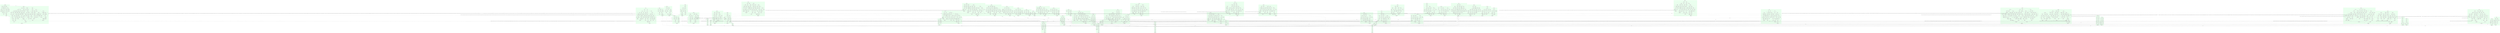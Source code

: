 digraph "EXPinput/ic" {
node [style=filled fillcolor=white]
subgraph cluster1 {
style="rounded,filled" color="#EAFFEE"
edge[color=darkgray fontcolor=darkgray]
node [shape=doubleoctagon]; C1S0 ;
node [shape=doubleoctagon]; C1S1 ;
node [shape=doubleoctagon]; C1S26 ;
node [shape=doubleoctagon]; C1S27 ;
node [shape=oval]; C1S28 ;
node [shape=doubleoctagon]; C1S32 ;
node [shape=oval]; C1S78 ;
node [shape=doubleoctagon]; C1S79 ;
node [shape=doubleoctagon]; C1S80 ;
node [shape=oval]; C1S81 ;
node [shape=doubleoctagon]; C1S82 ;
node [shape=oval]; C1S83 ;
node [shape=oval]; C1S84 ;
node [shape=doubleoctagon]; C1S85 ;
node [shape=oval]; C1S86 ;
node [shape=oval]; C1S100 ;
node [shape=doubleoctagon]; C1S106 ;
node [shape=oval]; C1S156 ;
node [shape=oval]; C1S157 ;
node [shape=oval]; C1S158 ;
node [shape=oval]; C1S159 ;
node [shape=doubleoctagon]; C1S160 ;
node [shape=oval]; C1S161 ;
node [shape=doubleoctagon]; C1S162 ;
C1S0 -> C1S1 [label=t1R1]
C1S0 -> C1S156 [label=t7]
C1S0 -> C1S160 [label=t9]
C1S1 -> C1S78 [label=t7]
C1S1 -> C1S85 [label=t9]
C1S26 -> C1S27 [label=t9]
C1S27 -> C1S28 [label=t11R7]
C1S78 -> C1S79 [label=t3]
C1S78 -> C1S83 [label=t9]
C1S79 -> C1S26 [label=t1R1]
C1S79 -> C1S80 [label=t9]
C1S80 -> C1S27 [label=t1R1]
C1S80 -> C1S81 [label=t11R7]
C1S81 -> C1S28 [label=t1R1]
C1S81 -> C1S82 [label=t15R5]
C1S82 -> C1S32 [label=t1R1]
C1S83 -> C1S80 [label=t3]
C1S83 -> C1S84 [label=t11R7]
C1S84 -> C1S81 [label=t3]
C1S85 -> C1S83 [label=t7]
C1S85 -> C1S86 [label=t11R7]
C1S86 -> C1S84 [label=t7]
C1S100 -> C1S82 [label=t3]
C1S106 -> C1S100 [label=t7]
C1S156 -> C1S78 [label=t1R1]
C1S156 -> C1S157 [label=t9]
C1S157 -> C1S83 [label=t1R1]
C1S157 -> C1S158 [label=t11R7]
C1S158 -> C1S84 [label=t1R1]
C1S158 -> C1S159 [label=t15R5]
C1S159 -> C1S100 [label=t1R1]
C1S160 -> C1S85 [label=t1R1]
C1S160 -> C1S157 [label=t7]
C1S160 -> C1S161 [label=t11R7]
C1S161 -> C1S86 [label=t1R1]
C1S161 -> C1S162 [label=t15R5]
C1S161 -> C1S158 [label=t7]
C1S162 -> C1S106 [label=t1R1]
C1S162 -> C1S159 [label=t7]
}
subgraph cluster2 {
style="rounded,filled" color="#EAFFEE"
edge[color=darkgray fontcolor=darkgray]
node [shape=oval]; C2S2 ;
node [shape=oval]; C2S3 ;
node [shape=oval]; C2S4 ;
node [shape=oval]; C2S5 ;
node [shape=oval]; C2S6 ;
node [shape=oval]; C2S7 ;
node [shape=oval]; C2S8 ;
node [shape=doubleoctagon]; C2S9 ;
node [shape=doubleoctagon]; C2S10 ;
node [shape=oval]; C2S11 ;
node [shape=oval]; C2S12 ;
node [shape=oval]; C2S13 ;
node [shape=doubleoctagon]; C2S14 ;
node [shape=oval]; C2S15 ;
node [shape=oval]; C2S16 ;
node [shape=oval]; C2S17 ;
node [shape=oval]; C2S18 ;
node [shape=oval]; C2S19 ;
node [shape=oval]; C2S20 ;
node [shape=oval]; C2S21 ;
node [shape=oval]; C2S33 ;
node [shape=oval]; C2S34 ;
node [shape=oval]; C2S35 ;
node [shape=doubleoctagon]; C2S42 ;
node [shape=oval]; C2S43 ;
node [shape=doubleoctagon]; C2S44 ;
node [shape=doubleoctagon]; C2S45 ;
node [shape=oval]; C2S46 ;
node [shape=doubleoctagon]; C2S47 ;
node [shape=oval]; C2S48 ;
node [shape=octagon]; C2S49 ;
node [shape=doubleoctagon]; C2S50 ;
node [shape=oval]; C2S51 ;
node [shape=oval]; C2S52 ;
node [shape=oval]; C2S53 ;
node [shape=oval]; C2S54 ;
node [shape=oval]; C2S55 ;
node [shape=oval]; C2S56 ;
node [shape=oval]; C2S57 ;
node [shape=oval]; C2S58 ;
node [shape=octagon]; C2S59 ;
node [shape=oval]; C2S61 ;
node [shape=oval]; C2S62 ;
node [shape=oval]; C2S63 ;
node [shape=doubleoctagon]; C2S64 ;
node [shape=oval]; C2S66 ;
node [shape=oval]; C2S67 ;
node [shape=oval]; C2S68 ;
node [shape=oval]; C2S69 ;
node [shape=oval]; C2S71 ;
node [shape=oval]; C2S72 ;
node [shape=oval]; C2S73 ;
node [shape=oval]; C2S74 ;
node [shape=oval]; C2S75 ;
node [shape=oval]; C2S76 ;
node [shape=oval]; C2S77 ;
C2S2 -> C2S3 [label=t7]
C2S2 -> C2S76 [label=t9]
C2S3 -> C2S4 [label=t3]
C2S3 -> C2S71 [label=t6]
C2S3 -> C2S7 [label=t8R3]
C2S3 -> C2S74 [label=t9]
C2S4 -> C2S5 [label=t1R1]
C2S4 -> C2S21 [label=t2]
C2S4 -> C2S54 [label=t6]
C2S4 -> C2S8 [label=t8R3]
C2S4 -> C2S66 [label=t9]
C2S5 -> C2S6 [label=t6]
C2S5 -> C2S19 [label=t9]
C2S6 -> C2S7 [label=t7]
C2S6 -> C2S17 [label=t9]
C2S7 -> C2S8 [label=t3]
C2S7 -> C2S15 [label=t9]
C2S8 -> C2S9 [label=t2]
C2S8 -> C2S11 [label=t9]
C2S9 -> C2S10 [label=t9]
C2S11 -> C2S10 [label=t2]
C2S11 -> C2S12 [label=t11R7]
C2S12 -> C2S13 [label=t15R5]
C2S13 -> C2S14 [label=t2]
C2S15 -> C2S11 [label=t3]
C2S15 -> C2S16 [label=t11R7]
C2S16 -> C2S12 [label=t3]
C2S17 -> C2S15 [label=t7]
C2S17 -> C2S18 [label=t11R7]
C2S18 -> C2S16 [label=t7]
C2S19 -> C2S17 [label=t6]
C2S19 -> C2S20 [label=t11R7]
C2S20 -> C2S18 [label=t6]
C2S21 -> C2S42 [label=t6]
C2S21 -> C2S9 [label=t8R3]
C2S21 -> C2S52 [label=t9]
C2S33 -> C2S34 [label=t6]
C2S34 -> C2S35 [label=t7]
C2S35 -> C2S13 [label=t3]
C2S42 -> C2S43 [label=t7]
C2S42 -> C2S50 [label=t9]
C2S43 -> C2S44 [label=t3]
C2S43 -> C2S48 [label=t9]
C2S44 -> C2S9 [label=t1R1]
C2S44 -> C2S45 [label=t9]
C2S45 -> C2S10 [label=t1R1]
C2S45 -> C2S46 [label=t11R7]
C2S46 -> C2S47 [label=t15R5]
C2S47 -> C2S14 [label=t1R1]
C2S48 -> C2S45 [label=t3]
C2S48 -> C2S49 [label=t11R7]
C2S49 -> C2S46 [label=t3]
C2S50 -> C2S48 [label=t7]
C2S50 -> C2S51 [label=t11R7]
C2S51 -> C2S49 [label=t7]
C2S52 -> C2S50 [label=t6]
C2S52 -> C2S10 [label=t8R3]
C2S52 -> C2S53 [label=t11R7]
C2S53 -> C2S51 [label=t6]
C2S54 -> C2S6 [label=t1R1]
C2S54 -> C2S42 [label=t2]
C2S54 -> C2S55 [label=t7]
C2S54 -> C2S61 [label=t9]
C2S55 -> C2S7 [label=t1R1]
C2S55 -> C2S43 [label=t2]
C2S55 -> C2S56 [label=t9]
C2S56 -> C2S15 [label=t1R1]
C2S56 -> C2S48 [label=t2]
C2S56 -> C2S57 [label=t11R7]
C2S57 -> C2S16 [label=t1R1]
C2S57 -> C2S49 [label=t2]
C2S57 -> C2S58 [label=t15R5]
C2S58 -> C2S35 [label=t1R1]
C2S58 -> C2S59 [label=t2]
C2S59 -> C2S47 [label=t3]
C2S61 -> C2S17 [label=t1R1]
C2S61 -> C2S50 [label=t2]
C2S61 -> C2S56 [label=t7]
C2S61 -> C2S62 [label=t11R7]
C2S62 -> C2S18 [label=t1R1]
C2S62 -> C2S51 [label=t2]
C2S62 -> C2S63 [label=t15R5]
C2S62 -> C2S57 [label=t7]
C2S63 -> C2S34 [label=t1R1]
C2S63 -> C2S64 [label=t2]
C2S63 -> C2S58 [label=t7]
C2S64 -> C2S59 [label=t7]
C2S66 -> C2S19 [label=t1R1]
C2S66 -> C2S52 [label=t2]
C2S66 -> C2S61 [label=t6]
C2S66 -> C2S11 [label=t8R3]
C2S66 -> C2S67 [label=t11R7]
C2S67 -> C2S20 [label=t1R1]
C2S67 -> C2S53 [label=t2]
C2S67 -> C2S68 [label=t15R5]
C2S67 -> C2S62 [label=t6]
C2S67 -> C2S12 [label=t8R3]
C2S68 -> C2S33 [label=t1R1]
C2S68 -> C2S69 [label=t2]
C2S68 -> C2S63 [label=t6]
C2S68 -> C2S13 [label=t8R3]
C2S69 -> C2S64 [label=t6]
C2S69 -> C2S14 [label=t8R3]
C2S71 -> C2S54 [label=t3]
C2S71 -> C2S72 [label=t9]
C2S72 -> C2S61 [label=t3]
C2S72 -> C2S73 [label=t11R7]
C2S73 -> C2S62 [label=t3]
C2S74 -> C2S66 [label=t3]
C2S74 -> C2S72 [label=t6]
C2S74 -> C2S15 [label=t8R3]
C2S74 -> C2S75 [label=t11R7]
C2S75 -> C2S67 [label=t3]
C2S75 -> C2S73 [label=t6]
C2S75 -> C2S16 [label=t8R3]
C2S76 -> C2S74 [label=t7]
C2S76 -> C2S77 [label=t11R7]
C2S77 -> C2S75 [label=t7]
}
subgraph cluster3 {
style="rounded,filled" color="#EAFFEE"
edge[color=darkgray fontcolor=darkgray]
node [shape=oval]; C3S3 ;
node [shape=oval]; C3S4 ;
node [shape=oval]; C3S5 ;
node [shape=oval]; C3S6 ;
node [shape=oval]; C3S7 ;
node [shape=oval]; C3S8 ;
node [shape=doubleoctagon]; C3S9 ;
node [shape=doubleoctagon]; C3S10 ;
node [shape=oval]; C3S11 ;
node [shape=oval]; C3S12 ;
node [shape=oval]; C3S13 ;
node [shape=doubleoctagon]; C3S14 ;
node [shape=oval]; C3S15 ;
node [shape=oval]; C3S16 ;
node [shape=oval]; C3S17 ;
node [shape=oval]; C3S18 ;
node [shape=oval]; C3S19 ;
node [shape=oval]; C3S20 ;
node [shape=oval]; C3S21 ;
node [shape=oval]; C3S33 ;
node [shape=oval]; C3S34 ;
node [shape=oval]; C3S35 ;
node [shape=doubleoctagon]; C3S42 ;
node [shape=oval]; C3S43 ;
node [shape=doubleoctagon]; C3S44 ;
node [shape=doubleoctagon]; C3S45 ;
node [shape=oval]; C3S46 ;
node [shape=doubleoctagon]; C3S47 ;
node [shape=oval]; C3S48 ;
node [shape=octagon]; C3S49 ;
node [shape=doubleoctagon]; C3S50 ;
node [shape=oval]; C3S51 ;
node [shape=oval]; C3S52 ;
node [shape=oval]; C3S53 ;
node [shape=oval]; C3S54 ;
node [shape=oval]; C3S55 ;
node [shape=oval]; C3S56 ;
node [shape=oval]; C3S57 ;
node [shape=oval]; C3S58 ;
node [shape=octagon]; C3S59 ;
node [shape=oval]; C3S61 ;
node [shape=oval]; C3S62 ;
node [shape=oval]; C3S63 ;
node [shape=doubleoctagon]; C3S64 ;
node [shape=oval]; C3S66 ;
node [shape=oval]; C3S67 ;
node [shape=oval]; C3S68 ;
node [shape=oval]; C3S69 ;
node [shape=oval]; C3S71 ;
node [shape=oval]; C3S72 ;
node [shape=oval]; C3S73 ;
node [shape=oval]; C3S74 ;
node [shape=oval]; C3S75 ;
C3S3 -> C3S4 [label=t3]
C3S3 -> C3S71 [label=t6]
C3S3 -> C3S7 [label=t8R3]
C3S3 -> C3S74 [label=t9]
C3S4 -> C3S5 [label=t1R1]
C3S4 -> C3S21 [label=t2]
C3S4 -> C3S54 [label=t6]
C3S4 -> C3S8 [label=t8R3]
C3S4 -> C3S66 [label=t9]
C3S5 -> C3S6 [label=t6]
C3S5 -> C3S19 [label=t9]
C3S6 -> C3S7 [label=t7]
C3S6 -> C3S17 [label=t9]
C3S7 -> C3S8 [label=t3]
C3S7 -> C3S15 [label=t9]
C3S8 -> C3S9 [label=t2]
C3S8 -> C3S11 [label=t9]
C3S9 -> C3S10 [label=t9]
C3S11 -> C3S10 [label=t2]
C3S11 -> C3S12 [label=t11R7]
C3S12 -> C3S13 [label=t15R5]
C3S13 -> C3S14 [label=t2]
C3S15 -> C3S11 [label=t3]
C3S15 -> C3S16 [label=t11R7]
C3S16 -> C3S12 [label=t3]
C3S17 -> C3S15 [label=t7]
C3S17 -> C3S18 [label=t11R7]
C3S18 -> C3S16 [label=t7]
C3S19 -> C3S17 [label=t6]
C3S19 -> C3S20 [label=t11R7]
C3S20 -> C3S18 [label=t6]
C3S21 -> C3S42 [label=t6]
C3S21 -> C3S9 [label=t8R3]
C3S21 -> C3S52 [label=t9]
C3S33 -> C3S34 [label=t6]
C3S34 -> C3S35 [label=t7]
C3S35 -> C3S13 [label=t3]
C3S42 -> C3S43 [label=t7]
C3S42 -> C3S50 [label=t9]
C3S43 -> C3S44 [label=t3]
C3S43 -> C3S48 [label=t9]
C3S44 -> C3S9 [label=t1R1]
C3S44 -> C3S45 [label=t9]
C3S45 -> C3S10 [label=t1R1]
C3S45 -> C3S46 [label=t11R7]
C3S46 -> C3S47 [label=t15R5]
C3S47 -> C3S14 [label=t1R1]
C3S48 -> C3S45 [label=t3]
C3S48 -> C3S49 [label=t11R7]
C3S49 -> C3S46 [label=t3]
C3S50 -> C3S48 [label=t7]
C3S50 -> C3S51 [label=t11R7]
C3S51 -> C3S49 [label=t7]
C3S52 -> C3S50 [label=t6]
C3S52 -> C3S10 [label=t8R3]
C3S52 -> C3S53 [label=t11R7]
C3S53 -> C3S51 [label=t6]
C3S54 -> C3S6 [label=t1R1]
C3S54 -> C3S42 [label=t2]
C3S54 -> C3S55 [label=t7]
C3S54 -> C3S61 [label=t9]
C3S55 -> C3S7 [label=t1R1]
C3S55 -> C3S43 [label=t2]
C3S55 -> C3S56 [label=t9]
C3S56 -> C3S15 [label=t1R1]
C3S56 -> C3S48 [label=t2]
C3S56 -> C3S57 [label=t11R7]
C3S57 -> C3S16 [label=t1R1]
C3S57 -> C3S49 [label=t2]
C3S57 -> C3S58 [label=t15R5]
C3S58 -> C3S35 [label=t1R1]
C3S58 -> C3S59 [label=t2]
C3S59 -> C3S47 [label=t3]
C3S61 -> C3S17 [label=t1R1]
C3S61 -> C3S50 [label=t2]
C3S61 -> C3S56 [label=t7]
C3S61 -> C3S62 [label=t11R7]
C3S62 -> C3S18 [label=t1R1]
C3S62 -> C3S51 [label=t2]
C3S62 -> C3S63 [label=t15R5]
C3S62 -> C3S57 [label=t7]
C3S63 -> C3S34 [label=t1R1]
C3S63 -> C3S64 [label=t2]
C3S63 -> C3S58 [label=t7]
C3S64 -> C3S59 [label=t7]
C3S66 -> C3S19 [label=t1R1]
C3S66 -> C3S52 [label=t2]
C3S66 -> C3S61 [label=t6]
C3S66 -> C3S11 [label=t8R3]
C3S66 -> C3S67 [label=t11R7]
C3S67 -> C3S20 [label=t1R1]
C3S67 -> C3S53 [label=t2]
C3S67 -> C3S68 [label=t15R5]
C3S67 -> C3S62 [label=t6]
C3S67 -> C3S12 [label=t8R3]
C3S68 -> C3S33 [label=t1R1]
C3S68 -> C3S69 [label=t2]
C3S68 -> C3S63 [label=t6]
C3S68 -> C3S13 [label=t8R3]
C3S69 -> C3S64 [label=t6]
C3S69 -> C3S14 [label=t8R3]
C3S71 -> C3S54 [label=t3]
C3S71 -> C3S72 [label=t9]
C3S72 -> C3S61 [label=t3]
C3S72 -> C3S73 [label=t11R7]
C3S73 -> C3S62 [label=t3]
C3S74 -> C3S66 [label=t3]
C3S74 -> C3S72 [label=t6]
C3S74 -> C3S15 [label=t8R3]
C3S74 -> C3S75 [label=t11R7]
C3S75 -> C3S67 [label=t3]
C3S75 -> C3S73 [label=t6]
C3S75 -> C3S16 [label=t8R3]
}
subgraph cluster4 {
style="rounded,filled" color="#EAFFEE"
edge[color=darkgray fontcolor=darkgray]
node [shape=oval]; C4S4 ;
node [shape=oval]; C4S5 ;
node [shape=oval]; C4S6 ;
node [shape=oval]; C4S7 ;
node [shape=oval]; C4S8 ;
node [shape=doubleoctagon]; C4S9 ;
node [shape=doubleoctagon]; C4S10 ;
node [shape=oval]; C4S11 ;
node [shape=oval]; C4S12 ;
node [shape=oval]; C4S13 ;
node [shape=doubleoctagon]; C4S14 ;
node [shape=oval]; C4S15 ;
node [shape=oval]; C4S16 ;
node [shape=oval]; C4S17 ;
node [shape=oval]; C4S18 ;
node [shape=oval]; C4S19 ;
node [shape=oval]; C4S20 ;
node [shape=oval]; C4S21 ;
node [shape=oval]; C4S33 ;
node [shape=oval]; C4S34 ;
node [shape=oval]; C4S35 ;
node [shape=doubleoctagon]; C4S42 ;
node [shape=oval]; C4S43 ;
node [shape=doubleoctagon]; C4S44 ;
node [shape=doubleoctagon]; C4S45 ;
node [shape=oval]; C4S46 ;
node [shape=doubleoctagon]; C4S47 ;
node [shape=oval]; C4S48 ;
node [shape=octagon]; C4S49 ;
node [shape=doubleoctagon]; C4S50 ;
node [shape=oval]; C4S51 ;
node [shape=oval]; C4S52 ;
node [shape=oval]; C4S53 ;
node [shape=oval]; C4S54 ;
node [shape=oval]; C4S55 ;
node [shape=oval]; C4S56 ;
node [shape=oval]; C4S57 ;
node [shape=oval]; C4S58 ;
node [shape=octagon]; C4S59 ;
node [shape=oval]; C4S61 ;
node [shape=oval]; C4S62 ;
node [shape=oval]; C4S63 ;
node [shape=doubleoctagon]; C4S64 ;
node [shape=oval]; C4S66 ;
node [shape=oval]; C4S67 ;
node [shape=oval]; C4S68 ;
node [shape=oval]; C4S69 ;
C4S4 -> C4S5 [label=t1R1]
C4S4 -> C4S21 [label=t2]
C4S4 -> C4S54 [label=t6]
C4S4 -> C4S8 [label=t8R3]
C4S4 -> C4S66 [label=t9]
C4S5 -> C4S6 [label=t6]
C4S5 -> C4S19 [label=t9]
C4S6 -> C4S7 [label=t7]
C4S6 -> C4S17 [label=t9]
C4S7 -> C4S8 [label=t3]
C4S7 -> C4S15 [label=t9]
C4S8 -> C4S9 [label=t2]
C4S8 -> C4S11 [label=t9]
C4S9 -> C4S10 [label=t9]
C4S11 -> C4S10 [label=t2]
C4S11 -> C4S12 [label=t11R7]
C4S12 -> C4S13 [label=t15R5]
C4S13 -> C4S14 [label=t2]
C4S15 -> C4S11 [label=t3]
C4S15 -> C4S16 [label=t11R7]
C4S16 -> C4S12 [label=t3]
C4S17 -> C4S15 [label=t7]
C4S17 -> C4S18 [label=t11R7]
C4S18 -> C4S16 [label=t7]
C4S19 -> C4S17 [label=t6]
C4S19 -> C4S20 [label=t11R7]
C4S20 -> C4S18 [label=t6]
C4S21 -> C4S42 [label=t6]
C4S21 -> C4S9 [label=t8R3]
C4S21 -> C4S52 [label=t9]
C4S33 -> C4S34 [label=t6]
C4S34 -> C4S35 [label=t7]
C4S35 -> C4S13 [label=t3]
C4S42 -> C4S43 [label=t7]
C4S42 -> C4S50 [label=t9]
C4S43 -> C4S44 [label=t3]
C4S43 -> C4S48 [label=t9]
C4S44 -> C4S9 [label=t1R1]
C4S44 -> C4S45 [label=t9]
C4S45 -> C4S10 [label=t1R1]
C4S45 -> C4S46 [label=t11R7]
C4S46 -> C4S47 [label=t15R5]
C4S47 -> C4S14 [label=t1R1]
C4S48 -> C4S45 [label=t3]
C4S48 -> C4S49 [label=t11R7]
C4S49 -> C4S46 [label=t3]
C4S50 -> C4S48 [label=t7]
C4S50 -> C4S51 [label=t11R7]
C4S51 -> C4S49 [label=t7]
C4S52 -> C4S50 [label=t6]
C4S52 -> C4S10 [label=t8R3]
C4S52 -> C4S53 [label=t11R7]
C4S53 -> C4S51 [label=t6]
C4S54 -> C4S6 [label=t1R1]
C4S54 -> C4S42 [label=t2]
C4S54 -> C4S55 [label=t7]
C4S54 -> C4S61 [label=t9]
C4S55 -> C4S7 [label=t1R1]
C4S55 -> C4S43 [label=t2]
C4S55 -> C4S56 [label=t9]
C4S56 -> C4S15 [label=t1R1]
C4S56 -> C4S48 [label=t2]
C4S56 -> C4S57 [label=t11R7]
C4S57 -> C4S16 [label=t1R1]
C4S57 -> C4S49 [label=t2]
C4S57 -> C4S58 [label=t15R5]
C4S58 -> C4S35 [label=t1R1]
C4S58 -> C4S59 [label=t2]
C4S59 -> C4S47 [label=t3]
C4S61 -> C4S17 [label=t1R1]
C4S61 -> C4S50 [label=t2]
C4S61 -> C4S56 [label=t7]
C4S61 -> C4S62 [label=t11R7]
C4S62 -> C4S18 [label=t1R1]
C4S62 -> C4S51 [label=t2]
C4S62 -> C4S63 [label=t15R5]
C4S62 -> C4S57 [label=t7]
C4S63 -> C4S34 [label=t1R1]
C4S63 -> C4S64 [label=t2]
C4S63 -> C4S58 [label=t7]
C4S64 -> C4S59 [label=t7]
C4S66 -> C4S19 [label=t1R1]
C4S66 -> C4S52 [label=t2]
C4S66 -> C4S61 [label=t6]
C4S66 -> C4S11 [label=t8R3]
C4S66 -> C4S67 [label=t11R7]
C4S67 -> C4S20 [label=t1R1]
C4S67 -> C4S53 [label=t2]
C4S67 -> C4S68 [label=t15R5]
C4S67 -> C4S62 [label=t6]
C4S67 -> C4S12 [label=t8R3]
C4S68 -> C4S33 [label=t1R1]
C4S68 -> C4S69 [label=t2]
C4S68 -> C4S63 [label=t6]
C4S68 -> C4S13 [label=t8R3]
C4S69 -> C4S64 [label=t6]
C4S69 -> C4S14 [label=t8R3]
}
subgraph cluster5 {
style="rounded,filled" color="#EAFFEE"
edge[color=darkgray fontcolor=darkgray]
node [shape=oval]; C5S5 ;
node [shape=oval]; C5S6 ;
node [shape=oval]; C5S7 ;
node [shape=oval]; C5S8 ;
node [shape=doubleoctagon]; C5S9 ;
node [shape=doubleoctagon]; C5S10 ;
node [shape=oval]; C5S11 ;
node [shape=oval]; C5S12 ;
node [shape=oval]; C5S13 ;
node [shape=doubleoctagon]; C5S14 ;
node [shape=oval]; C5S15 ;
node [shape=oval]; C5S16 ;
node [shape=oval]; C5S17 ;
node [shape=oval]; C5S18 ;
node [shape=oval]; C5S19 ;
node [shape=oval]; C5S20 ;
C5S5 -> C5S6 [label=t6]
C5S5 -> C5S19 [label=t9]
C5S6 -> C5S7 [label=t7]
C5S6 -> C5S17 [label=t9]
C5S7 -> C5S8 [label=t3]
C5S7 -> C5S15 [label=t9]
C5S8 -> C5S9 [label=t2]
C5S8 -> C5S11 [label=t9]
C5S9 -> C5S10 [label=t9]
C5S11 -> C5S10 [label=t2]
C5S11 -> C5S12 [label=t11R7]
C5S12 -> C5S13 [label=t15R5]
C5S13 -> C5S14 [label=t2]
C5S15 -> C5S11 [label=t3]
C5S15 -> C5S16 [label=t11R7]
C5S16 -> C5S12 [label=t3]
C5S17 -> C5S15 [label=t7]
C5S17 -> C5S18 [label=t11R7]
C5S18 -> C5S16 [label=t7]
C5S19 -> C5S17 [label=t6]
C5S19 -> C5S20 [label=t11R7]
C5S20 -> C5S18 [label=t6]
}
subgraph cluster6 {
style="rounded,filled" color="#EAFFEE"
edge[color=darkgray fontcolor=darkgray]
node [shape=oval]; C6S19 ;
node [shape=oval]; C6S11 ;
node [shape=oval]; C6S12 ;
node [shape=oval]; C6S13 ;
node [shape=doubleoctagon]; C6S14 ;
node [shape=oval]; C6S15 ;
node [shape=oval]; C6S16 ;
node [shape=oval]; C6S17 ;
node [shape=oval]; C6S18 ;
node [shape=doubleoctagon]; C6S10 ;
node [shape=oval]; C6S20 ;
C6S19 -> C6S17 [label=t6]
C6S19 -> C6S20 [label=t11R7]
C6S11 -> C6S10 [label=t2]
C6S11 -> C6S12 [label=t11R7]
C6S12 -> C6S13 [label=t15R5]
C6S13 -> C6S14 [label=t2]
C6S15 -> C6S11 [label=t3]
C6S15 -> C6S16 [label=t11R7]
C6S16 -> C6S12 [label=t3]
C6S17 -> C6S15 [label=t7]
C6S17 -> C6S18 [label=t11R7]
C6S18 -> C6S16 [label=t7]
C6S20 -> C6S18 [label=t6]
}
subgraph cluster7 {
style="rounded,filled" color="#EAFFEE"
edge[color=darkgray fontcolor=darkgray]
node [shape=oval]; C7S20 ;
node [shape=oval]; C7S13 ;
node [shape=doubleoctagon]; C7S14 ;
node [shape=oval]; C7S16 ;
node [shape=oval]; C7S18 ;
node [shape=oval]; C7S12 ;
C7S20 -> C7S18 [label=t6]
C7S13 -> C7S14 [label=t2]
C7S16 -> C7S12 [label=t3]
C7S18 -> C7S16 [label=t7]
C7S12 -> C7S13 [label=t15R5]
}
subgraph cluster8 {
style="rounded,filled" color="#EAFFEE"
edge[color=darkgray fontcolor=darkgray]
node [shape=oval]; C8S22 ;
node [shape=oval]; C8S23 ;
node [shape=oval]; C8S24 ;
node [shape=oval]; C8S25 ;
node [shape=doubleoctagon]; C8S26 ;
node [shape=doubleoctagon]; C8S27 ;
node [shape=octagon]; C8S28 ;
node [shape=oval]; C8S29 ;
node [shape=oval]; C8S30 ;
node [shape=oval]; C8S31 ;
node [shape=doubleoctagon]; C8S32 ;
node [shape=oval]; C8S36 ;
node [shape=oval]; C8S37 ;
node [shape=oval]; C8S38 ;
node [shape=oval]; C8S39 ;
node [shape=oval]; C8S40 ;
node [shape=oval]; C8S41 ;
C8S22 -> C8S23 [label=t6]
C8S22 -> C8S40 [label=t9]
C8S23 -> C8S24 [label=t7]
C8S23 -> C8S38 [label=t9]
C8S24 -> C8S25 [label=t3]
C8S24 -> C8S36 [label=t9]
C8S25 -> C8S26 [label=t2]
C8S25 -> C8S29 [label=t9]
C8S26 -> C8S27 [label=t9]
C8S27 -> C8S28 [label=t11R7]
C8S29 -> C8S27 [label=t2]
C8S29 -> C8S30 [label=t11R7]
C8S30 -> C8S28 [label=t2]
C8S30 -> C8S31 [label=t15R5]
C8S31 -> C8S32 [label=t2]
C8S36 -> C8S29 [label=t3]
C8S36 -> C8S37 [label=t11R7]
C8S37 -> C8S30 [label=t3]
C8S38 -> C8S36 [label=t7]
C8S38 -> C8S39 [label=t11R7]
C8S39 -> C8S37 [label=t7]
C8S40 -> C8S38 [label=t6]
C8S40 -> C8S41 [label=t11R7]
C8S41 -> C8S39 [label=t6]
}
subgraph cluster9 {
style="rounded,filled" color="#EAFFEE"
edge[color=darkgray fontcolor=darkgray]
node [shape=oval]; C9S23 ;
node [shape=oval]; C9S24 ;
node [shape=oval]; C9S25 ;
node [shape=doubleoctagon]; C9S26 ;
node [shape=doubleoctagon]; C9S27 ;
node [shape=octagon]; C9S28 ;
node [shape=oval]; C9S29 ;
node [shape=oval]; C9S30 ;
node [shape=oval]; C9S31 ;
node [shape=doubleoctagon]; C9S32 ;
node [shape=oval]; C9S36 ;
node [shape=oval]; C9S37 ;
node [shape=oval]; C9S38 ;
node [shape=oval]; C9S39 ;
C9S23 -> C9S24 [label=t7]
C9S23 -> C9S38 [label=t9]
C9S24 -> C9S25 [label=t3]
C9S24 -> C9S36 [label=t9]
C9S25 -> C9S26 [label=t2]
C9S25 -> C9S29 [label=t9]
C9S26 -> C9S27 [label=t9]
C9S27 -> C9S28 [label=t11R7]
C9S29 -> C9S27 [label=t2]
C9S29 -> C9S30 [label=t11R7]
C9S30 -> C9S28 [label=t2]
C9S30 -> C9S31 [label=t15R5]
C9S31 -> C9S32 [label=t2]
C9S36 -> C9S29 [label=t3]
C9S36 -> C9S37 [label=t11R7]
C9S37 -> C9S30 [label=t3]
C9S38 -> C9S36 [label=t7]
C9S38 -> C9S39 [label=t11R7]
C9S39 -> C9S37 [label=t7]
}
subgraph cluster10 {
style="rounded,filled" color="#EAFFEE"
edge[color=darkgray fontcolor=darkgray]
node [shape=oval]; C10S24 ;
node [shape=oval]; C10S25 ;
node [shape=doubleoctagon]; C10S26 ;
node [shape=doubleoctagon]; C10S27 ;
node [shape=octagon]; C10S28 ;
node [shape=oval]; C10S29 ;
node [shape=oval]; C10S30 ;
node [shape=oval]; C10S31 ;
node [shape=doubleoctagon]; C10S32 ;
node [shape=oval]; C10S36 ;
node [shape=oval]; C10S37 ;
C10S24 -> C10S25 [label=t3]
C10S24 -> C10S36 [label=t9]
C10S25 -> C10S26 [label=t2]
C10S25 -> C10S29 [label=t9]
C10S26 -> C10S27 [label=t9]
C10S27 -> C10S28 [label=t11R7]
C10S29 -> C10S27 [label=t2]
C10S29 -> C10S30 [label=t11R7]
C10S30 -> C10S28 [label=t2]
C10S30 -> C10S31 [label=t15R5]
C10S31 -> C10S32 [label=t2]
C10S36 -> C10S29 [label=t3]
C10S36 -> C10S37 [label=t11R7]
C10S37 -> C10S30 [label=t3]
}
subgraph cluster11 {
style="rounded,filled" color="#EAFFEE"
edge[color=darkgray fontcolor=darkgray]
node [shape=oval]; C11S25 ;
node [shape=doubleoctagon]; C11S26 ;
node [shape=doubleoctagon]; C11S27 ;
node [shape=octagon]; C11S28 ;
node [shape=oval]; C11S29 ;
node [shape=oval]; C11S30 ;
node [shape=oval]; C11S31 ;
node [shape=doubleoctagon]; C11S32 ;
C11S25 -> C11S26 [label=t2]
C11S25 -> C11S29 [label=t9]
C11S26 -> C11S27 [label=t9]
C11S27 -> C11S28 [label=t11R7]
C11S29 -> C11S27 [label=t2]
C11S29 -> C11S30 [label=t11R7]
C11S30 -> C11S28 [label=t2]
C11S30 -> C11S31 [label=t15R5]
C11S31 -> C11S32 [label=t2]
}
subgraph cluster12 {
style="rounded,filled" color="#EAFFEE"
edge[color=darkgray fontcolor=darkgray]
node [shape=oval]; C12S29 ;
node [shape=octagon]; C12S28 ;
node [shape=doubleoctagon]; C12S27 ;
node [shape=oval]; C12S30 ;
node [shape=oval]; C12S31 ;
node [shape=doubleoctagon]; C12S32 ;
C12S29 -> C12S27 [label=t2]
C12S29 -> C12S30 [label=t11R7]
C12S27 -> C12S28 [label=t11R7]
C12S30 -> C12S28 [label=t2]
C12S30 -> C12S31 [label=t15R5]
C12S31 -> C12S32 [label=t2]
}
subgraph cluster13 {
style="rounded,filled" color="#EAFFEE"
edge[color=darkgray fontcolor=darkgray]
node [shape=oval]; C13S30 ;
node [shape=octagon]; C13S28 ;
node [shape=oval]; C13S31 ;
node [shape=doubleoctagon]; C13S32 ;
C13S30 -> C13S28 [label=t2]
C13S30 -> C13S31 [label=t15R5]
C13S31 -> C13S32 [label=t2]
}
subgraph cluster14 {
style="rounded,filled" color="#EAFFEE"
edge[color=darkgray fontcolor=darkgray]
node [shape=oval]; C14S31 ;
node [shape=doubleoctagon]; C14S32 ;
C14S31 -> C14S32 [label=t2]
}
subgraph cluster15 {
style="rounded,filled" color="#EAFFEE"
edge[color=darkgray fontcolor=darkgray]
node [shape=oval]; C15S33 ;
node [shape=doubleoctagon]; C15S14 ;
node [shape=oval]; C15S13 ;
node [shape=oval]; C15S34 ;
node [shape=oval]; C15S35 ;
C15S33 -> C15S34 [label=t6]
C15S13 -> C15S14 [label=t2]
C15S34 -> C15S35 [label=t7]
C15S35 -> C15S13 [label=t3]
}
subgraph cluster16 {
style="rounded,filled" color="#EAFFEE"
edge[color=darkgray fontcolor=darkgray]
node [shape=oval]; C16S36 ;
node [shape=octagon]; C16S28 ;
node [shape=oval]; C16S29 ;
node [shape=oval]; C16S30 ;
node [shape=oval]; C16S31 ;
node [shape=doubleoctagon]; C16S32 ;
node [shape=doubleoctagon]; C16S27 ;
node [shape=oval]; C16S37 ;
C16S36 -> C16S29 [label=t3]
C16S36 -> C16S37 [label=t11R7]
C16S29 -> C16S27 [label=t2]
C16S29 -> C16S30 [label=t11R7]
C16S30 -> C16S28 [label=t2]
C16S30 -> C16S31 [label=t15R5]
C16S31 -> C16S32 [label=t2]
C16S27 -> C16S28 [label=t11R7]
C16S37 -> C16S30 [label=t3]
}
subgraph cluster17 {
style="rounded,filled" color="#EAFFEE"
edge[color=darkgray fontcolor=darkgray]
node [shape=oval]; C17S37 ;
node [shape=oval]; C17S30 ;
node [shape=oval]; C17S31 ;
node [shape=doubleoctagon]; C17S32 ;
node [shape=octagon]; C17S28 ;
C17S37 -> C17S30 [label=t3]
C17S30 -> C17S28 [label=t2]
C17S30 -> C17S31 [label=t15R5]
C17S31 -> C17S32 [label=t2]
}
subgraph cluster18 {
style="rounded,filled" color="#EAFFEE"
edge[color=darkgray fontcolor=darkgray]
node [shape=oval]; C18S38 ;
node [shape=octagon]; C18S28 ;
node [shape=oval]; C18S29 ;
node [shape=oval]; C18S30 ;
node [shape=oval]; C18S31 ;
node [shape=doubleoctagon]; C18S32 ;
node [shape=oval]; C18S36 ;
node [shape=oval]; C18S37 ;
node [shape=doubleoctagon]; C18S27 ;
node [shape=oval]; C18S39 ;
C18S38 -> C18S36 [label=t7]
C18S38 -> C18S39 [label=t11R7]
C18S29 -> C18S27 [label=t2]
C18S29 -> C18S30 [label=t11R7]
C18S30 -> C18S28 [label=t2]
C18S30 -> C18S31 [label=t15R5]
C18S31 -> C18S32 [label=t2]
C18S36 -> C18S29 [label=t3]
C18S36 -> C18S37 [label=t11R7]
C18S37 -> C18S30 [label=t3]
C18S27 -> C18S28 [label=t11R7]
C18S39 -> C18S37 [label=t7]
}
subgraph cluster19 {
style="rounded,filled" color="#EAFFEE"
edge[color=darkgray fontcolor=darkgray]
node [shape=oval]; C19S39 ;
node [shape=oval]; C19S30 ;
node [shape=oval]; C19S31 ;
node [shape=doubleoctagon]; C19S32 ;
node [shape=oval]; C19S37 ;
node [shape=octagon]; C19S28 ;
C19S39 -> C19S37 [label=t7]
C19S30 -> C19S28 [label=t2]
C19S30 -> C19S31 [label=t15R5]
C19S31 -> C19S32 [label=t2]
C19S37 -> C19S30 [label=t3]
}
subgraph cluster20 {
style="rounded,filled" color="#EAFFEE"
edge[color=darkgray fontcolor=darkgray]
node [shape=oval]; C20S40 ;
node [shape=octagon]; C20S28 ;
node [shape=oval]; C20S29 ;
node [shape=oval]; C20S30 ;
node [shape=oval]; C20S31 ;
node [shape=doubleoctagon]; C20S32 ;
node [shape=oval]; C20S36 ;
node [shape=oval]; C20S37 ;
node [shape=oval]; C20S38 ;
node [shape=oval]; C20S39 ;
node [shape=doubleoctagon]; C20S27 ;
node [shape=oval]; C20S41 ;
C20S40 -> C20S38 [label=t6]
C20S40 -> C20S41 [label=t11R7]
C20S29 -> C20S27 [label=t2]
C20S29 -> C20S30 [label=t11R7]
C20S30 -> C20S28 [label=t2]
C20S30 -> C20S31 [label=t15R5]
C20S31 -> C20S32 [label=t2]
C20S36 -> C20S29 [label=t3]
C20S36 -> C20S37 [label=t11R7]
C20S37 -> C20S30 [label=t3]
C20S38 -> C20S36 [label=t7]
C20S38 -> C20S39 [label=t11R7]
C20S39 -> C20S37 [label=t7]
C20S27 -> C20S28 [label=t11R7]
C20S41 -> C20S39 [label=t6]
}
subgraph cluster21 {
style="rounded,filled" color="#EAFFEE"
edge[color=darkgray fontcolor=darkgray]
node [shape=oval]; C21S41 ;
node [shape=oval]; C21S30 ;
node [shape=oval]; C21S31 ;
node [shape=doubleoctagon]; C21S32 ;
node [shape=oval]; C21S37 ;
node [shape=oval]; C21S39 ;
node [shape=octagon]; C21S28 ;
C21S41 -> C21S39 [label=t6]
C21S30 -> C21S28 [label=t2]
C21S30 -> C21S31 [label=t15R5]
C21S31 -> C21S32 [label=t2]
C21S37 -> C21S30 [label=t3]
C21S39 -> C21S37 [label=t7]
}
subgraph cluster22 {
style="rounded,filled" color="#EAFFEE"
edge[color=darkgray fontcolor=darkgray]
node [shape=oval]; C22S60 ;
node [shape=doubleoctagon]; C22S32 ;
node [shape=oval]; C22S31 ;
C22S60 -> C22S31 [label=t3]
C22S31 -> C22S32 [label=t2]
}
subgraph cluster23 {
style="rounded,filled" color="#EAFFEE"
edge[color=darkgray fontcolor=darkgray]
node [shape=oval]; C23S65 ;
node [shape=doubleoctagon]; C23S32 ;
node [shape=oval]; C23S60 ;
node [shape=oval]; C23S31 ;
C23S65 -> C23S60 [label=t7]
C23S60 -> C23S31 [label=t3]
C23S31 -> C23S32 [label=t2]
}
subgraph cluster24 {
style="rounded,filled" color="#EAFFEE"
edge[color=darkgray fontcolor=darkgray]
node [shape=oval]; C24S66 ;
node [shape=oval]; C24S11 ;
node [shape=oval]; C24S12 ;
node [shape=oval]; C24S13 ;
node [shape=doubleoctagon]; C24S14 ;
node [shape=oval]; C24S15 ;
node [shape=oval]; C24S16 ;
node [shape=oval]; C24S17 ;
node [shape=oval]; C24S18 ;
node [shape=oval]; C24S19 ;
node [shape=oval]; C24S20 ;
node [shape=oval]; C24S33 ;
node [shape=oval]; C24S34 ;
node [shape=oval]; C24S35 ;
node [shape=doubleoctagon]; C24S45 ;
node [shape=oval]; C24S46 ;
node [shape=doubleoctagon]; C24S47 ;
node [shape=oval]; C24S48 ;
node [shape=octagon]; C24S49 ;
node [shape=doubleoctagon]; C24S50 ;
node [shape=oval]; C24S51 ;
node [shape=oval]; C24S52 ;
node [shape=oval]; C24S53 ;
node [shape=oval]; C24S56 ;
node [shape=oval]; C24S57 ;
node [shape=oval]; C24S58 ;
node [shape=octagon]; C24S59 ;
node [shape=oval]; C24S61 ;
node [shape=oval]; C24S62 ;
node [shape=oval]; C24S63 ;
node [shape=doubleoctagon]; C24S64 ;
node [shape=doubleoctagon]; C24S10 ;
node [shape=oval]; C24S67 ;
node [shape=oval]; C24S68 ;
node [shape=oval]; C24S69 ;
C24S66 -> C24S19 [label=t1R1]
C24S66 -> C24S52 [label=t2]
C24S66 -> C24S61 [label=t6]
C24S66 -> C24S11 [label=t8R3]
C24S66 -> C24S67 [label=t11R7]
C24S11 -> C24S10 [label=t2]
C24S11 -> C24S12 [label=t11R7]
C24S12 -> C24S13 [label=t15R5]
C24S13 -> C24S14 [label=t2]
C24S15 -> C24S11 [label=t3]
C24S15 -> C24S16 [label=t11R7]
C24S16 -> C24S12 [label=t3]
C24S17 -> C24S15 [label=t7]
C24S17 -> C24S18 [label=t11R7]
C24S18 -> C24S16 [label=t7]
C24S19 -> C24S17 [label=t6]
C24S19 -> C24S20 [label=t11R7]
C24S20 -> C24S18 [label=t6]
C24S33 -> C24S34 [label=t6]
C24S34 -> C24S35 [label=t7]
C24S35 -> C24S13 [label=t3]
C24S45 -> C24S10 [label=t1R1]
C24S45 -> C24S46 [label=t11R7]
C24S46 -> C24S47 [label=t15R5]
C24S47 -> C24S14 [label=t1R1]
C24S48 -> C24S45 [label=t3]
C24S48 -> C24S49 [label=t11R7]
C24S49 -> C24S46 [label=t3]
C24S50 -> C24S48 [label=t7]
C24S50 -> C24S51 [label=t11R7]
C24S51 -> C24S49 [label=t7]
C24S52 -> C24S50 [label=t6]
C24S52 -> C24S10 [label=t8R3]
C24S52 -> C24S53 [label=t11R7]
C24S53 -> C24S51 [label=t6]
C24S56 -> C24S15 [label=t1R1]
C24S56 -> C24S48 [label=t2]
C24S56 -> C24S57 [label=t11R7]
C24S57 -> C24S16 [label=t1R1]
C24S57 -> C24S49 [label=t2]
C24S57 -> C24S58 [label=t15R5]
C24S58 -> C24S35 [label=t1R1]
C24S58 -> C24S59 [label=t2]
C24S59 -> C24S47 [label=t3]
C24S61 -> C24S17 [label=t1R1]
C24S61 -> C24S50 [label=t2]
C24S61 -> C24S56 [label=t7]
C24S61 -> C24S62 [label=t11R7]
C24S62 -> C24S18 [label=t1R1]
C24S62 -> C24S51 [label=t2]
C24S62 -> C24S63 [label=t15R5]
C24S62 -> C24S57 [label=t7]
C24S63 -> C24S34 [label=t1R1]
C24S63 -> C24S64 [label=t2]
C24S63 -> C24S58 [label=t7]
C24S64 -> C24S59 [label=t7]
C24S67 -> C24S20 [label=t1R1]
C24S67 -> C24S53 [label=t2]
C24S67 -> C24S68 [label=t15R5]
C24S67 -> C24S62 [label=t6]
C24S67 -> C24S12 [label=t8R3]
C24S68 -> C24S33 [label=t1R1]
C24S68 -> C24S69 [label=t2]
C24S68 -> C24S63 [label=t6]
C24S68 -> C24S13 [label=t8R3]
C24S69 -> C24S64 [label=t6]
C24S69 -> C24S14 [label=t8R3]
}
subgraph cluster25 {
style="rounded,filled" color="#EAFFEE"
edge[color=darkgray fontcolor=darkgray]
node [shape=oval]; C25S67 ;
node [shape=oval]; C25S13 ;
node [shape=doubleoctagon]; C25S14 ;
node [shape=oval]; C25S16 ;
node [shape=oval]; C25S18 ;
node [shape=oval]; C25S20 ;
node [shape=oval]; C25S33 ;
node [shape=oval]; C25S34 ;
node [shape=oval]; C25S35 ;
node [shape=octagon]; C25S46 ;
node [shape=doubleoctagon]; C25S47 ;
node [shape=octagon]; C25S49 ;
node [shape=oval]; C25S51 ;
node [shape=oval]; C25S53 ;
node [shape=oval]; C25S57 ;
node [shape=oval]; C25S58 ;
node [shape=octagon]; C25S59 ;
node [shape=oval]; C25S62 ;
node [shape=oval]; C25S63 ;
node [shape=doubleoctagon]; C25S64 ;
node [shape=oval]; C25S12 ;
node [shape=oval]; C25S68 ;
node [shape=oval]; C25S69 ;
C25S67 -> C25S20 [label=t1R1]
C25S67 -> C25S53 [label=t2]
C25S67 -> C25S68 [label=t15R5]
C25S67 -> C25S62 [label=t6]
C25S67 -> C25S12 [label=t8R3]
C25S13 -> C25S14 [label=t2]
C25S16 -> C25S12 [label=t3]
C25S18 -> C25S16 [label=t7]
C25S20 -> C25S18 [label=t6]
C25S33 -> C25S34 [label=t6]
C25S34 -> C25S35 [label=t7]
C25S35 -> C25S13 [label=t3]
C25S46 -> C25S47 [label=t15R5]
C25S47 -> C25S14 [label=t1R1]
C25S49 -> C25S46 [label=t3]
C25S51 -> C25S49 [label=t7]
C25S53 -> C25S51 [label=t6]
C25S57 -> C25S16 [label=t1R1]
C25S57 -> C25S49 [label=t2]
C25S57 -> C25S58 [label=t15R5]
C25S58 -> C25S35 [label=t1R1]
C25S58 -> C25S59 [label=t2]
C25S59 -> C25S47 [label=t3]
C25S62 -> C25S18 [label=t1R1]
C25S62 -> C25S51 [label=t2]
C25S62 -> C25S63 [label=t15R5]
C25S62 -> C25S57 [label=t7]
C25S63 -> C25S34 [label=t1R1]
C25S63 -> C25S64 [label=t2]
C25S63 -> C25S58 [label=t7]
C25S64 -> C25S59 [label=t7]
C25S12 -> C25S13 [label=t15R5]
C25S68 -> C25S33 [label=t1R1]
C25S68 -> C25S69 [label=t2]
C25S68 -> C25S63 [label=t6]
C25S68 -> C25S13 [label=t8R3]
C25S69 -> C25S64 [label=t6]
C25S69 -> C25S14 [label=t8R3]
}
subgraph cluster26 {
style="rounded,filled" color="#EAFFEE"
edge[color=darkgray fontcolor=darkgray]
node [shape=oval]; C26S68 ;
node [shape=doubleoctagon]; C26S14 ;
node [shape=oval]; C26S33 ;
node [shape=oval]; C26S34 ;
node [shape=oval]; C26S35 ;
node [shape=doubleoctagon]; C26S47 ;
node [shape=oval]; C26S58 ;
node [shape=octagon]; C26S59 ;
node [shape=oval]; C26S63 ;
node [shape=doubleoctagon]; C26S64 ;
node [shape=oval]; C26S13 ;
node [shape=octagon]; C26S69 ;
C26S68 -> C26S33 [label=t1R1]
C26S68 -> C26S69 [label=t2]
C26S68 -> C26S63 [label=t6]
C26S68 -> C26S13 [label=t8R3]
C26S33 -> C26S34 [label=t6]
C26S34 -> C26S35 [label=t7]
C26S35 -> C26S13 [label=t3]
C26S47 -> C26S14 [label=t1R1]
C26S58 -> C26S35 [label=t1R1]
C26S58 -> C26S59 [label=t2]
C26S59 -> C26S47 [label=t3]
C26S63 -> C26S34 [label=t1R1]
C26S63 -> C26S64 [label=t2]
C26S63 -> C26S58 [label=t7]
C26S64 -> C26S59 [label=t7]
C26S13 -> C26S14 [label=t2]
C26S69 -> C26S64 [label=t6]
C26S69 -> C26S14 [label=t8R3]
}
subgraph cluster27 {
style="rounded,filled" color="#EAFFEE"
edge[color=darkgray fontcolor=darkgray]
node [shape=oval]; C27S70 ;
node [shape=doubleoctagon]; C27S32 ;
node [shape=oval]; C27S60 ;
node [shape=oval]; C27S65 ;
node [shape=oval]; C27S31 ;
C27S70 -> C27S65 [label=t6]
C27S60 -> C27S31 [label=t3]
C27S65 -> C27S60 [label=t7]
C27S31 -> C27S32 [label=t2]
}
subgraph cluster28 {
style="rounded,filled" color="#EAFFEE"
edge[color=darkgray fontcolor=darkgray]
node [shape=oval]; C28S74 ;
node [shape=oval]; C28S11 ;
node [shape=oval]; C28S12 ;
node [shape=oval]; C28S13 ;
node [shape=doubleoctagon]; C28S14 ;
node [shape=oval]; C28S15 ;
node [shape=oval]; C28S16 ;
node [shape=oval]; C28S17 ;
node [shape=oval]; C28S18 ;
node [shape=oval]; C28S19 ;
node [shape=oval]; C28S20 ;
node [shape=oval]; C28S33 ;
node [shape=oval]; C28S34 ;
node [shape=oval]; C28S35 ;
node [shape=doubleoctagon]; C28S45 ;
node [shape=oval]; C28S46 ;
node [shape=doubleoctagon]; C28S47 ;
node [shape=oval]; C28S48 ;
node [shape=octagon]; C28S49 ;
node [shape=doubleoctagon]; C28S50 ;
node [shape=oval]; C28S51 ;
node [shape=oval]; C28S52 ;
node [shape=oval]; C28S53 ;
node [shape=oval]; C28S56 ;
node [shape=oval]; C28S57 ;
node [shape=oval]; C28S58 ;
node [shape=octagon]; C28S59 ;
node [shape=oval]; C28S61 ;
node [shape=oval]; C28S62 ;
node [shape=oval]; C28S63 ;
node [shape=doubleoctagon]; C28S64 ;
node [shape=oval]; C28S66 ;
node [shape=oval]; C28S67 ;
node [shape=oval]; C28S68 ;
node [shape=oval]; C28S69 ;
node [shape=oval]; C28S72 ;
node [shape=oval]; C28S73 ;
node [shape=doubleoctagon]; C28S10 ;
node [shape=oval]; C28S75 ;
C28S74 -> C28S66 [label=t3]
C28S74 -> C28S72 [label=t6]
C28S74 -> C28S15 [label=t8R3]
C28S74 -> C28S75 [label=t11R7]
C28S11 -> C28S10 [label=t2]
C28S11 -> C28S12 [label=t11R7]
C28S12 -> C28S13 [label=t15R5]
C28S13 -> C28S14 [label=t2]
C28S15 -> C28S11 [label=t3]
C28S15 -> C28S16 [label=t11R7]
C28S16 -> C28S12 [label=t3]
C28S17 -> C28S15 [label=t7]
C28S17 -> C28S18 [label=t11R7]
C28S18 -> C28S16 [label=t7]
C28S19 -> C28S17 [label=t6]
C28S19 -> C28S20 [label=t11R7]
C28S20 -> C28S18 [label=t6]
C28S33 -> C28S34 [label=t6]
C28S34 -> C28S35 [label=t7]
C28S35 -> C28S13 [label=t3]
C28S45 -> C28S10 [label=t1R1]
C28S45 -> C28S46 [label=t11R7]
C28S46 -> C28S47 [label=t15R5]
C28S47 -> C28S14 [label=t1R1]
C28S48 -> C28S45 [label=t3]
C28S48 -> C28S49 [label=t11R7]
C28S49 -> C28S46 [label=t3]
C28S50 -> C28S48 [label=t7]
C28S50 -> C28S51 [label=t11R7]
C28S51 -> C28S49 [label=t7]
C28S52 -> C28S50 [label=t6]
C28S52 -> C28S10 [label=t8R3]
C28S52 -> C28S53 [label=t11R7]
C28S53 -> C28S51 [label=t6]
C28S56 -> C28S15 [label=t1R1]
C28S56 -> C28S48 [label=t2]
C28S56 -> C28S57 [label=t11R7]
C28S57 -> C28S16 [label=t1R1]
C28S57 -> C28S49 [label=t2]
C28S57 -> C28S58 [label=t15R5]
C28S58 -> C28S35 [label=t1R1]
C28S58 -> C28S59 [label=t2]
C28S59 -> C28S47 [label=t3]
C28S61 -> C28S17 [label=t1R1]
C28S61 -> C28S50 [label=t2]
C28S61 -> C28S56 [label=t7]
C28S61 -> C28S62 [label=t11R7]
C28S62 -> C28S18 [label=t1R1]
C28S62 -> C28S51 [label=t2]
C28S62 -> C28S63 [label=t15R5]
C28S62 -> C28S57 [label=t7]
C28S63 -> C28S34 [label=t1R1]
C28S63 -> C28S64 [label=t2]
C28S63 -> C28S58 [label=t7]
C28S64 -> C28S59 [label=t7]
C28S66 -> C28S19 [label=t1R1]
C28S66 -> C28S52 [label=t2]
C28S66 -> C28S61 [label=t6]
C28S66 -> C28S11 [label=t8R3]
C28S66 -> C28S67 [label=t11R7]
C28S67 -> C28S20 [label=t1R1]
C28S67 -> C28S53 [label=t2]
C28S67 -> C28S68 [label=t15R5]
C28S67 -> C28S62 [label=t6]
C28S67 -> C28S12 [label=t8R3]
C28S68 -> C28S33 [label=t1R1]
C28S68 -> C28S69 [label=t2]
C28S68 -> C28S63 [label=t6]
C28S68 -> C28S13 [label=t8R3]
C28S69 -> C28S64 [label=t6]
C28S69 -> C28S14 [label=t8R3]
C28S72 -> C28S61 [label=t3]
C28S72 -> C28S73 [label=t11R7]
C28S73 -> C28S62 [label=t3]
C28S75 -> C28S67 [label=t3]
C28S75 -> C28S73 [label=t6]
C28S75 -> C28S16 [label=t8R3]
}
subgraph cluster29 {
style="rounded,filled" color="#EAFFEE"
edge[color=darkgray fontcolor=darkgray]
node [shape=oval]; C29S75 ;
node [shape=oval]; C29S13 ;
node [shape=doubleoctagon]; C29S14 ;
node [shape=oval]; C29S16 ;
node [shape=oval]; C29S18 ;
node [shape=oval]; C29S20 ;
node [shape=oval]; C29S33 ;
node [shape=oval]; C29S34 ;
node [shape=oval]; C29S35 ;
node [shape=octagon]; C29S46 ;
node [shape=doubleoctagon]; C29S47 ;
node [shape=octagon]; C29S49 ;
node [shape=oval]; C29S51 ;
node [shape=oval]; C29S53 ;
node [shape=oval]; C29S57 ;
node [shape=oval]; C29S58 ;
node [shape=octagon]; C29S59 ;
node [shape=oval]; C29S62 ;
node [shape=oval]; C29S63 ;
node [shape=doubleoctagon]; C29S64 ;
node [shape=oval]; C29S67 ;
node [shape=oval]; C29S68 ;
node [shape=oval]; C29S69 ;
node [shape=oval]; C29S73 ;
node [shape=oval]; C29S12 ;
C29S75 -> C29S67 [label=t3]
C29S75 -> C29S73 [label=t6]
C29S75 -> C29S16 [label=t8R3]
C29S13 -> C29S14 [label=t2]
C29S16 -> C29S12 [label=t3]
C29S18 -> C29S16 [label=t7]
C29S20 -> C29S18 [label=t6]
C29S33 -> C29S34 [label=t6]
C29S34 -> C29S35 [label=t7]
C29S35 -> C29S13 [label=t3]
C29S46 -> C29S47 [label=t15R5]
C29S47 -> C29S14 [label=t1R1]
C29S49 -> C29S46 [label=t3]
C29S51 -> C29S49 [label=t7]
C29S53 -> C29S51 [label=t6]
C29S57 -> C29S16 [label=t1R1]
C29S57 -> C29S49 [label=t2]
C29S57 -> C29S58 [label=t15R5]
C29S58 -> C29S35 [label=t1R1]
C29S58 -> C29S59 [label=t2]
C29S59 -> C29S47 [label=t3]
C29S62 -> C29S18 [label=t1R1]
C29S62 -> C29S51 [label=t2]
C29S62 -> C29S63 [label=t15R5]
C29S62 -> C29S57 [label=t7]
C29S63 -> C29S34 [label=t1R1]
C29S63 -> C29S64 [label=t2]
C29S63 -> C29S58 [label=t7]
C29S64 -> C29S59 [label=t7]
C29S67 -> C29S20 [label=t1R1]
C29S67 -> C29S53 [label=t2]
C29S67 -> C29S68 [label=t15R5]
C29S67 -> C29S62 [label=t6]
C29S67 -> C29S12 [label=t8R3]
C29S68 -> C29S33 [label=t1R1]
C29S68 -> C29S69 [label=t2]
C29S68 -> C29S63 [label=t6]
C29S68 -> C29S13 [label=t8R3]
C29S69 -> C29S64 [label=t6]
C29S69 -> C29S14 [label=t8R3]
C29S73 -> C29S62 [label=t3]
C29S12 -> C29S13 [label=t15R5]
}
subgraph cluster30 {
style="rounded,filled" color="#EAFFEE"
edge[color=darkgray fontcolor=darkgray]
node [shape=oval]; C30S76 ;
node [shape=oval]; C30S11 ;
node [shape=oval]; C30S12 ;
node [shape=oval]; C30S13 ;
node [shape=doubleoctagon]; C30S14 ;
node [shape=oval]; C30S15 ;
node [shape=oval]; C30S16 ;
node [shape=oval]; C30S17 ;
node [shape=oval]; C30S18 ;
node [shape=oval]; C30S19 ;
node [shape=oval]; C30S20 ;
node [shape=oval]; C30S33 ;
node [shape=oval]; C30S34 ;
node [shape=oval]; C30S35 ;
node [shape=doubleoctagon]; C30S45 ;
node [shape=oval]; C30S46 ;
node [shape=doubleoctagon]; C30S47 ;
node [shape=oval]; C30S48 ;
node [shape=octagon]; C30S49 ;
node [shape=doubleoctagon]; C30S50 ;
node [shape=oval]; C30S51 ;
node [shape=oval]; C30S52 ;
node [shape=oval]; C30S53 ;
node [shape=oval]; C30S56 ;
node [shape=oval]; C30S57 ;
node [shape=oval]; C30S58 ;
node [shape=octagon]; C30S59 ;
node [shape=oval]; C30S61 ;
node [shape=oval]; C30S62 ;
node [shape=oval]; C30S63 ;
node [shape=doubleoctagon]; C30S64 ;
node [shape=oval]; C30S66 ;
node [shape=oval]; C30S67 ;
node [shape=oval]; C30S68 ;
node [shape=oval]; C30S69 ;
node [shape=oval]; C30S72 ;
node [shape=oval]; C30S73 ;
node [shape=oval]; C30S74 ;
node [shape=oval]; C30S75 ;
node [shape=doubleoctagon]; C30S10 ;
node [shape=oval]; C30S77 ;
C30S76 -> C30S74 [label=t7]
C30S76 -> C30S77 [label=t11R7]
C30S11 -> C30S10 [label=t2]
C30S11 -> C30S12 [label=t11R7]
C30S12 -> C30S13 [label=t15R5]
C30S13 -> C30S14 [label=t2]
C30S15 -> C30S11 [label=t3]
C30S15 -> C30S16 [label=t11R7]
C30S16 -> C30S12 [label=t3]
C30S17 -> C30S15 [label=t7]
C30S17 -> C30S18 [label=t11R7]
C30S18 -> C30S16 [label=t7]
C30S19 -> C30S17 [label=t6]
C30S19 -> C30S20 [label=t11R7]
C30S20 -> C30S18 [label=t6]
C30S33 -> C30S34 [label=t6]
C30S34 -> C30S35 [label=t7]
C30S35 -> C30S13 [label=t3]
C30S45 -> C30S10 [label=t1R1]
C30S45 -> C30S46 [label=t11R7]
C30S46 -> C30S47 [label=t15R5]
C30S47 -> C30S14 [label=t1R1]
C30S48 -> C30S45 [label=t3]
C30S48 -> C30S49 [label=t11R7]
C30S49 -> C30S46 [label=t3]
C30S50 -> C30S48 [label=t7]
C30S50 -> C30S51 [label=t11R7]
C30S51 -> C30S49 [label=t7]
C30S52 -> C30S50 [label=t6]
C30S52 -> C30S10 [label=t8R3]
C30S52 -> C30S53 [label=t11R7]
C30S53 -> C30S51 [label=t6]
C30S56 -> C30S15 [label=t1R1]
C30S56 -> C30S48 [label=t2]
C30S56 -> C30S57 [label=t11R7]
C30S57 -> C30S16 [label=t1R1]
C30S57 -> C30S49 [label=t2]
C30S57 -> C30S58 [label=t15R5]
C30S58 -> C30S35 [label=t1R1]
C30S58 -> C30S59 [label=t2]
C30S59 -> C30S47 [label=t3]
C30S61 -> C30S17 [label=t1R1]
C30S61 -> C30S50 [label=t2]
C30S61 -> C30S56 [label=t7]
C30S61 -> C30S62 [label=t11R7]
C30S62 -> C30S18 [label=t1R1]
C30S62 -> C30S51 [label=t2]
C30S62 -> C30S63 [label=t15R5]
C30S62 -> C30S57 [label=t7]
C30S63 -> C30S34 [label=t1R1]
C30S63 -> C30S64 [label=t2]
C30S63 -> C30S58 [label=t7]
C30S64 -> C30S59 [label=t7]
C30S66 -> C30S19 [label=t1R1]
C30S66 -> C30S52 [label=t2]
C30S66 -> C30S61 [label=t6]
C30S66 -> C30S11 [label=t8R3]
C30S66 -> C30S67 [label=t11R7]
C30S67 -> C30S20 [label=t1R1]
C30S67 -> C30S53 [label=t2]
C30S67 -> C30S68 [label=t15R5]
C30S67 -> C30S62 [label=t6]
C30S67 -> C30S12 [label=t8R3]
C30S68 -> C30S33 [label=t1R1]
C30S68 -> C30S69 [label=t2]
C30S68 -> C30S63 [label=t6]
C30S68 -> C30S13 [label=t8R3]
C30S69 -> C30S64 [label=t6]
C30S69 -> C30S14 [label=t8R3]
C30S72 -> C30S61 [label=t3]
C30S72 -> C30S73 [label=t11R7]
C30S73 -> C30S62 [label=t3]
C30S74 -> C30S66 [label=t3]
C30S74 -> C30S72 [label=t6]
C30S74 -> C30S15 [label=t8R3]
C30S74 -> C30S75 [label=t11R7]
C30S75 -> C30S67 [label=t3]
C30S75 -> C30S73 [label=t6]
C30S75 -> C30S16 [label=t8R3]
C30S77 -> C30S75 [label=t7]
}
subgraph cluster31 {
style="rounded,filled" color="#EAFFEE"
edge[color=darkgray fontcolor=darkgray]
node [shape=oval]; C31S77 ;
node [shape=oval]; C31S13 ;
node [shape=doubleoctagon]; C31S14 ;
node [shape=oval]; C31S16 ;
node [shape=oval]; C31S18 ;
node [shape=oval]; C31S20 ;
node [shape=oval]; C31S33 ;
node [shape=oval]; C31S34 ;
node [shape=oval]; C31S35 ;
node [shape=octagon]; C31S46 ;
node [shape=doubleoctagon]; C31S47 ;
node [shape=octagon]; C31S49 ;
node [shape=oval]; C31S51 ;
node [shape=oval]; C31S53 ;
node [shape=oval]; C31S57 ;
node [shape=oval]; C31S58 ;
node [shape=octagon]; C31S59 ;
node [shape=oval]; C31S62 ;
node [shape=oval]; C31S63 ;
node [shape=doubleoctagon]; C31S64 ;
node [shape=oval]; C31S67 ;
node [shape=oval]; C31S68 ;
node [shape=oval]; C31S69 ;
node [shape=oval]; C31S73 ;
node [shape=oval]; C31S75 ;
node [shape=oval]; C31S12 ;
C31S77 -> C31S75 [label=t7]
C31S13 -> C31S14 [label=t2]
C31S16 -> C31S12 [label=t3]
C31S18 -> C31S16 [label=t7]
C31S20 -> C31S18 [label=t6]
C31S33 -> C31S34 [label=t6]
C31S34 -> C31S35 [label=t7]
C31S35 -> C31S13 [label=t3]
C31S46 -> C31S47 [label=t15R5]
C31S47 -> C31S14 [label=t1R1]
C31S49 -> C31S46 [label=t3]
C31S51 -> C31S49 [label=t7]
C31S53 -> C31S51 [label=t6]
C31S57 -> C31S16 [label=t1R1]
C31S57 -> C31S49 [label=t2]
C31S57 -> C31S58 [label=t15R5]
C31S58 -> C31S35 [label=t1R1]
C31S58 -> C31S59 [label=t2]
C31S59 -> C31S47 [label=t3]
C31S62 -> C31S18 [label=t1R1]
C31S62 -> C31S51 [label=t2]
C31S62 -> C31S63 [label=t15R5]
C31S62 -> C31S57 [label=t7]
C31S63 -> C31S34 [label=t1R1]
C31S63 -> C31S64 [label=t2]
C31S63 -> C31S58 [label=t7]
C31S64 -> C31S59 [label=t7]
C31S67 -> C31S20 [label=t1R1]
C31S67 -> C31S53 [label=t2]
C31S67 -> C31S68 [label=t15R5]
C31S67 -> C31S62 [label=t6]
C31S67 -> C31S12 [label=t8R3]
C31S68 -> C31S33 [label=t1R1]
C31S68 -> C31S69 [label=t2]
C31S68 -> C31S63 [label=t6]
C31S68 -> C31S13 [label=t8R3]
C31S69 -> C31S64 [label=t6]
C31S69 -> C31S14 [label=t8R3]
C31S73 -> C31S62 [label=t3]
C31S75 -> C31S67 [label=t3]
C31S75 -> C31S73 [label=t6]
C31S75 -> C31S16 [label=t8R3]
C31S12 -> C31S13 [label=t15R5]
}
subgraph cluster32 {
style="rounded,filled" color="#EAFFEE"
edge[color=darkgray fontcolor=darkgray]
node [shape=oval]; C32S87 ;
node [shape=oval]; C32S3 ;
node [shape=oval]; C32S4 ;
node [shape=oval]; C32S5 ;
node [shape=oval]; C32S6 ;
node [shape=oval]; C32S7 ;
node [shape=oval]; C32S8 ;
node [shape=doubleoctagon]; C32S9 ;
node [shape=doubleoctagon]; C32S10 ;
node [shape=oval]; C32S11 ;
node [shape=oval]; C32S12 ;
node [shape=oval]; C32S13 ;
node [shape=doubleoctagon]; C32S14 ;
node [shape=oval]; C32S15 ;
node [shape=oval]; C32S16 ;
node [shape=oval]; C32S17 ;
node [shape=oval]; C32S18 ;
node [shape=oval]; C32S19 ;
node [shape=oval]; C32S20 ;
node [shape=octagon]; C32S21 ;
node [shape=oval]; C32S33 ;
node [shape=oval]; C32S34 ;
node [shape=oval]; C32S35 ;
node [shape=doubleoctagon]; C32S42 ;
node [shape=oval]; C32S43 ;
node [shape=doubleoctagon]; C32S44 ;
node [shape=doubleoctagon]; C32S45 ;
node [shape=oval]; C32S46 ;
node [shape=doubleoctagon]; C32S47 ;
node [shape=oval]; C32S48 ;
node [shape=oval]; C32S49 ;
node [shape=doubleoctagon]; C32S50 ;
node [shape=oval]; C32S51 ;
node [shape=oval]; C32S52 ;
node [shape=oval]; C32S53 ;
node [shape=oval]; C32S54 ;
node [shape=oval]; C32S55 ;
node [shape=oval]; C32S56 ;
node [shape=oval]; C32S57 ;
node [shape=oval]; C32S58 ;
node [shape=octagon]; C32S59 ;
node [shape=oval]; C32S61 ;
node [shape=oval]; C32S62 ;
node [shape=oval]; C32S63 ;
node [shape=doubleoctagon]; C32S64 ;
node [shape=oval]; C32S66 ;
node [shape=oval]; C32S67 ;
node [shape=oval]; C32S68 ;
node [shape=oval]; C32S69 ;
node [shape=oval]; C32S71 ;
node [shape=oval]; C32S72 ;
node [shape=oval]; C32S73 ;
node [shape=oval]; C32S74 ;
node [shape=oval]; C32S75 ;
node [shape=oval]; C32S76 ;
node [shape=oval]; C32S77 ;
node [shape=oval]; C32S2 ;
node [shape=oval]; C32S88 ;
node [shape=oval]; C32S101 ;
node [shape=oval]; C32S102 ;
node [shape=oval]; C32S107 ;
node [shape=oval]; C32S119 ;
node [shape=oval]; C32S120 ;
node [shape=doubleoctagon]; C32S121 ;
node [shape=oval]; C32S122 ;
node [shape=oval]; C32S123 ;
node [shape=oval]; C32S124 ;
node [shape=oval]; C32S125 ;
node [shape=doubleoctagon]; C32S126 ;
node [shape=oval]; C32S127 ;
node [shape=doubleoctagon]; C32S128 ;
node [shape=oval]; C32S129 ;
node [shape=oval]; C32S130 ;
node [shape=oval]; C32S131 ;
node [shape=oval]; C32S132 ;
node [shape=oval]; C32S133 ;
node [shape=oval]; C32S134 ;
node [shape=oval]; C32S135 ;
node [shape=oval]; C32S136 ;
node [shape=oval]; C32S137 ;
node [shape=oval]; C32S138 ;
node [shape=oval]; C32S139 ;
node [shape=oval]; C32S140 ;
node [shape=oval]; C32S141 ;
node [shape=oval]; C32S142 ;
node [shape=oval]; C32S143 ;
node [shape=oval]; C32S144 ;
node [shape=oval]; C32S146 ;
node [shape=oval]; C32S147 ;
node [shape=oval]; C32S148 ;
node [shape=oval]; C32S149 ;
node [shape=oval]; C32S151 ;
node [shape=oval]; C32S152 ;
node [shape=oval]; C32S153 ;
node [shape=oval]; C32S154 ;
C32S87 -> C32S2 [label=t1R1]
C32S87 -> C32S88 [label=t2]
C32S87 -> C32S139 [label=t7]
C32S87 -> C32S151 [label=t9]
C32S3 -> C32S4 [label=t3]
C32S3 -> C32S71 [label=t6]
C32S3 -> C32S7 [label=t8R3]
C32S3 -> C32S74 [label=t9]
C32S4 -> C32S5 [label=t1R1]
C32S4 -> C32S21 [label=t2]
C32S4 -> C32S54 [label=t6]
C32S4 -> C32S8 [label=t8R3]
C32S4 -> C32S66 [label=t9]
C32S5 -> C32S6 [label=t6]
C32S5 -> C32S19 [label=t9]
C32S6 -> C32S7 [label=t7]
C32S6 -> C32S17 [label=t9]
C32S7 -> C32S8 [label=t3]
C32S7 -> C32S15 [label=t9]
C32S8 -> C32S9 [label=t2]
C32S8 -> C32S11 [label=t9]
C32S9 -> C32S10 [label=t9]
C32S11 -> C32S10 [label=t2]
C32S11 -> C32S12 [label=t11R7]
C32S12 -> C32S13 [label=t15R5]
C32S13 -> C32S14 [label=t2]
C32S15 -> C32S11 [label=t3]
C32S15 -> C32S16 [label=t11R7]
C32S16 -> C32S12 [label=t3]
C32S17 -> C32S15 [label=t7]
C32S17 -> C32S18 [label=t11R7]
C32S18 -> C32S16 [label=t7]
C32S19 -> C32S17 [label=t6]
C32S19 -> C32S20 [label=t11R7]
C32S20 -> C32S18 [label=t6]
C32S21 -> C32S42 [label=t6]
C32S21 -> C32S9 [label=t8R3]
C32S21 -> C32S52 [label=t9]
C32S33 -> C32S34 [label=t6]
C32S34 -> C32S35 [label=t7]
C32S35 -> C32S13 [label=t3]
C32S42 -> C32S43 [label=t7]
C32S42 -> C32S50 [label=t9]
C32S43 -> C32S44 [label=t3]
C32S43 -> C32S48 [label=t9]
C32S44 -> C32S9 [label=t1R1]
C32S44 -> C32S45 [label=t9]
C32S45 -> C32S10 [label=t1R1]
C32S45 -> C32S46 [label=t11R7]
C32S46 -> C32S47 [label=t15R5]
C32S47 -> C32S14 [label=t1R1]
C32S48 -> C32S45 [label=t3]
C32S48 -> C32S49 [label=t11R7]
C32S49 -> C32S46 [label=t3]
C32S50 -> C32S48 [label=t7]
C32S50 -> C32S51 [label=t11R7]
C32S51 -> C32S49 [label=t7]
C32S52 -> C32S50 [label=t6]
C32S52 -> C32S10 [label=t8R3]
C32S52 -> C32S53 [label=t11R7]
C32S53 -> C32S51 [label=t6]
C32S54 -> C32S6 [label=t1R1]
C32S54 -> C32S42 [label=t2]
C32S54 -> C32S55 [label=t7]
C32S54 -> C32S61 [label=t9]
C32S55 -> C32S7 [label=t1R1]
C32S55 -> C32S43 [label=t2]
C32S55 -> C32S56 [label=t9]
C32S56 -> C32S15 [label=t1R1]
C32S56 -> C32S48 [label=t2]
C32S56 -> C32S57 [label=t11R7]
C32S57 -> C32S16 [label=t1R1]
C32S57 -> C32S49 [label=t2]
C32S57 -> C32S58 [label=t15R5]
C32S58 -> C32S35 [label=t1R1]
C32S58 -> C32S59 [label=t2]
C32S59 -> C32S47 [label=t3]
C32S61 -> C32S17 [label=t1R1]
C32S61 -> C32S50 [label=t2]
C32S61 -> C32S56 [label=t7]
C32S61 -> C32S62 [label=t11R7]
C32S62 -> C32S18 [label=t1R1]
C32S62 -> C32S51 [label=t2]
C32S62 -> C32S63 [label=t15R5]
C32S62 -> C32S57 [label=t7]
C32S63 -> C32S34 [label=t1R1]
C32S63 -> C32S64 [label=t2]
C32S63 -> C32S58 [label=t7]
C32S64 -> C32S59 [label=t7]
C32S66 -> C32S19 [label=t1R1]
C32S66 -> C32S52 [label=t2]
C32S66 -> C32S61 [label=t6]
C32S66 -> C32S11 [label=t8R3]
C32S66 -> C32S67 [label=t11R7]
C32S67 -> C32S20 [label=t1R1]
C32S67 -> C32S53 [label=t2]
C32S67 -> C32S68 [label=t15R5]
C32S67 -> C32S62 [label=t6]
C32S67 -> C32S12 [label=t8R3]
C32S68 -> C32S33 [label=t1R1]
C32S68 -> C32S69 [label=t2]
C32S68 -> C32S63 [label=t6]
C32S68 -> C32S13 [label=t8R3]
C32S69 -> C32S64 [label=t6]
C32S69 -> C32S14 [label=t8R3]
C32S71 -> C32S54 [label=t3]
C32S71 -> C32S72 [label=t9]
C32S72 -> C32S61 [label=t3]
C32S72 -> C32S73 [label=t11R7]
C32S73 -> C32S62 [label=t3]
C32S74 -> C32S66 [label=t3]
C32S74 -> C32S72 [label=t6]
C32S74 -> C32S15 [label=t8R3]
C32S74 -> C32S75 [label=t11R7]
C32S75 -> C32S67 [label=t3]
C32S75 -> C32S73 [label=t6]
C32S75 -> C32S16 [label=t8R3]
C32S76 -> C32S74 [label=t7]
C32S76 -> C32S77 [label=t11R7]
C32S77 -> C32S75 [label=t7]
C32S2 -> C32S3 [label=t7]
C32S2 -> C32S76 [label=t9]
C32S88 -> C32S119 [label=t7]
C32S88 -> C32S137 [label=t9]
C32S101 -> C32S68 [label=t3]
C32S101 -> C32S102 [label=t6]
C32S101 -> C32S35 [label=t8R3]
C32S102 -> C32S63 [label=t3]
C32S107 -> C32S101 [label=t7]
C32S119 -> C32S120 [label=t3]
C32S119 -> C32S132 [label=t6]
C32S119 -> C32S43 [label=t8R3]
C32S119 -> C32S135 [label=t9]
C32S120 -> C32S21 [label=t1R1]
C32S120 -> C32S121 [label=t6]
C32S120 -> C32S44 [label=t8R3]
C32S120 -> C32S129 [label=t9]
C32S121 -> C32S42 [label=t1R1]
C32S121 -> C32S122 [label=t7]
C32S121 -> C32S126 [label=t9]
C32S122 -> C32S43 [label=t1R1]
C32S122 -> C32S123 [label=t9]
C32S123 -> C32S48 [label=t1R1]
C32S123 -> C32S124 [label=t11R7]
C32S124 -> C32S49 [label=t1R1]
C32S124 -> C32S125 [label=t15R5]
C32S125 -> C32S59 [label=t1R1]
C32S126 -> C32S50 [label=t1R1]
C32S126 -> C32S123 [label=t7]
C32S126 -> C32S127 [label=t11R7]
C32S127 -> C32S51 [label=t1R1]
C32S127 -> C32S128 [label=t15R5]
C32S127 -> C32S124 [label=t7]
C32S128 -> C32S64 [label=t1R1]
C32S128 -> C32S125 [label=t7]
C32S129 -> C32S52 [label=t1R1]
C32S129 -> C32S126 [label=t6]
C32S129 -> C32S45 [label=t8R3]
C32S129 -> C32S130 [label=t11R7]
C32S130 -> C32S53 [label=t1R1]
C32S130 -> C32S131 [label=t15R5]
C32S130 -> C32S127 [label=t6]
C32S130 -> C32S46 [label=t8R3]
C32S131 -> C32S69 [label=t1R1]
C32S131 -> C32S128 [label=t6]
C32S131 -> C32S47 [label=t8R3]
C32S132 -> C32S121 [label=t3]
C32S132 -> C32S133 [label=t9]
C32S133 -> C32S126 [label=t3]
C32S133 -> C32S134 [label=t11R7]
C32S134 -> C32S127 [label=t3]
C32S135 -> C32S129 [label=t3]
C32S135 -> C32S133 [label=t6]
C32S135 -> C32S48 [label=t8R3]
C32S135 -> C32S136 [label=t11R7]
C32S136 -> C32S130 [label=t3]
C32S136 -> C32S134 [label=t6]
C32S136 -> C32S49 [label=t8R3]
C32S137 -> C32S135 [label=t7]
C32S137 -> C32S138 [label=t11R7]
C32S138 -> C32S136 [label=t7]
C32S139 -> C32S3 [label=t1R1]
C32S139 -> C32S119 [label=t2]
C32S139 -> C32S140 [label=t6]
C32S139 -> C32S55 [label=t8R3]
C32S139 -> C32S146 [label=t9]
C32S140 -> C32S71 [label=t1R1]
C32S140 -> C32S132 [label=t2]
C32S140 -> C32S141 [label=t9]
C32S141 -> C32S72 [label=t1R1]
C32S141 -> C32S133 [label=t2]
C32S141 -> C32S142 [label=t11R7]
C32S142 -> C32S73 [label=t1R1]
C32S142 -> C32S134 [label=t2]
C32S142 -> C32S143 [label=t15R5]
C32S143 -> C32S102 [label=t1R1]
C32S143 -> C32S144 [label=t2]
C32S144 -> C32S128 [label=t3]
C32S146 -> C32S74 [label=t1R1]
C32S146 -> C32S135 [label=t2]
C32S146 -> C32S141 [label=t6]
C32S146 -> C32S56 [label=t8R3]
C32S146 -> C32S147 [label=t11R7]
C32S147 -> C32S75 [label=t1R1]
C32S147 -> C32S136 [label=t2]
C32S147 -> C32S148 [label=t15R5]
C32S147 -> C32S142 [label=t6]
C32S147 -> C32S57 [label=t8R3]
C32S148 -> C32S101 [label=t1R1]
C32S148 -> C32S149 [label=t2]
C32S148 -> C32S143 [label=t6]
C32S148 -> C32S58 [label=t8R3]
C32S149 -> C32S131 [label=t3]
C32S149 -> C32S144 [label=t6]
C32S149 -> C32S59 [label=t8R3]
C32S151 -> C32S76 [label=t1R1]
C32S151 -> C32S137 [label=t2]
C32S151 -> C32S146 [label=t7]
C32S151 -> C32S152 [label=t11R7]
C32S152 -> C32S77 [label=t1R1]
C32S152 -> C32S138 [label=t2]
C32S152 -> C32S153 [label=t15R5]
C32S152 -> C32S147 [label=t7]
C32S153 -> C32S107 [label=t1R1]
C32S153 -> C32S154 [label=t2]
C32S153 -> C32S148 [label=t7]
C32S154 -> C32S149 [label=t7]
}
subgraph cluster33 {
style="rounded,filled" color="#EAFFEE"
edge[color=darkgray fontcolor=darkgray]
node [shape=oval]; C33S89 ;
node [shape=oval]; C33S22 ;
node [shape=oval]; C33S23 ;
node [shape=oval]; C33S24 ;
node [shape=oval]; C33S25 ;
node [shape=doubleoctagon]; C33S26 ;
node [shape=doubleoctagon]; C33S27 ;
node [shape=oval]; C33S28 ;
node [shape=oval]; C33S29 ;
node [shape=oval]; C33S30 ;
node [shape=oval]; C33S31 ;
node [shape=doubleoctagon]; C33S32 ;
node [shape=oval]; C33S36 ;
node [shape=oval]; C33S37 ;
node [shape=oval]; C33S38 ;
node [shape=oval]; C33S39 ;
node [shape=oval]; C33S40 ;
node [shape=oval]; C33S41 ;
node [shape=oval]; C33S60 ;
node [shape=oval]; C33S65 ;
node [shape=oval]; C33S70 ;
node [shape=oval]; C33S78 ;
node [shape=doubleoctagon]; C33S79 ;
node [shape=doubleoctagon]; C33S80 ;
node [shape=oval]; C33S81 ;
node [shape=doubleoctagon]; C33S82 ;
node [shape=oval]; C33S83 ;
node [shape=oval]; C33S84 ;
node [shape=doubleoctagon]; C33S85 ;
node [shape=oval]; C33S86 ;
node [shape=doubleoctagon]; C33S1 ;
node [shape=oval]; C33S90 ;
node [shape=oval]; C33S91 ;
node [shape=oval]; C33S92 ;
node [shape=oval]; C33S93 ;
node [shape=oval]; C33S94 ;
node [shape=oval]; C33S95 ;
node [shape=oval]; C33S96 ;
node [shape=oval]; C33S97 ;
node [shape=oval]; C33S98 ;
node [shape=oval]; C33S99 ;
node [shape=octagon]; C33S100 ;
node [shape=oval]; C33S103 ;
node [shape=oval]; C33S104 ;
node [shape=oval]; C33S105 ;
node [shape=doubleoctagon]; C33S106 ;
node [shape=oval]; C33S108 ;
node [shape=oval]; C33S109 ;
node [shape=oval]; C33S110 ;
node [shape=oval]; C33S111 ;
node [shape=oval]; C33S112 ;
node [shape=oval]; C33S113 ;
node [shape=oval]; C33S114 ;
node [shape=oval]; C33S115 ;
node [shape=oval]; C33S116 ;
node [shape=oval]; C33S117 ;
node [shape=oval]; C33S118 ;
C33S89 -> C33S90 [label=t7]
C33S89 -> C33S117 [label=t9]
C33S22 -> C33S23 [label=t6]
C33S22 -> C33S40 [label=t9]
C33S23 -> C33S24 [label=t7]
C33S23 -> C33S38 [label=t9]
C33S24 -> C33S25 [label=t3]
C33S24 -> C33S36 [label=t9]
C33S25 -> C33S26 [label=t2]
C33S25 -> C33S29 [label=t9]
C33S26 -> C33S27 [label=t9]
C33S27 -> C33S28 [label=t11R7]
C33S29 -> C33S27 [label=t2]
C33S29 -> C33S30 [label=t11R7]
C33S30 -> C33S28 [label=t2]
C33S30 -> C33S31 [label=t15R5]
C33S31 -> C33S32 [label=t2]
C33S36 -> C33S29 [label=t3]
C33S36 -> C33S37 [label=t11R7]
C33S37 -> C33S30 [label=t3]
C33S38 -> C33S36 [label=t7]
C33S38 -> C33S39 [label=t11R7]
C33S39 -> C33S37 [label=t7]
C33S40 -> C33S38 [label=t6]
C33S40 -> C33S41 [label=t11R7]
C33S41 -> C33S39 [label=t6]
C33S60 -> C33S31 [label=t3]
C33S65 -> C33S60 [label=t7]
C33S70 -> C33S65 [label=t6]
C33S78 -> C33S79 [label=t3]
C33S78 -> C33S83 [label=t9]
C33S79 -> C33S26 [label=t1R1]
C33S79 -> C33S80 [label=t9]
C33S80 -> C33S27 [label=t1R1]
C33S80 -> C33S81 [label=t11R7]
C33S81 -> C33S28 [label=t1R1]
C33S81 -> C33S82 [label=t15R5]
C33S82 -> C33S32 [label=t1R1]
C33S83 -> C33S80 [label=t3]
C33S83 -> C33S84 [label=t11R7]
C33S84 -> C33S81 [label=t3]
C33S85 -> C33S83 [label=t7]
C33S85 -> C33S86 [label=t11R7]
C33S86 -> C33S84 [label=t7]
C33S1 -> C33S78 [label=t7]
C33S1 -> C33S85 [label=t9]
C33S90 -> C33S91 [label=t3]
C33S90 -> C33S112 [label=t6]
C33S90 -> C33S24 [label=t8R3]
C33S90 -> C33S115 [label=t9]
C33S91 -> C33S22 [label=t1R1]
C33S91 -> C33S92 [label=t2]
C33S91 -> C33S95 [label=t6]
C33S91 -> C33S25 [label=t8R3]
C33S91 -> C33S108 [label=t9]
C33S92 -> C33S1 [label=t6]
C33S92 -> C33S26 [label=t8R3]
C33S92 -> C33S93 [label=t9]
C33S93 -> C33S85 [label=t6]
C33S93 -> C33S27 [label=t8R3]
C33S93 -> C33S94 [label=t11R7]
C33S94 -> C33S86 [label=t6]
C33S94 -> C33S28 [label=t8R3]
C33S95 -> C33S23 [label=t1R1]
C33S95 -> C33S1 [label=t2]
C33S95 -> C33S96 [label=t7]
C33S95 -> C33S103 [label=t9]
C33S96 -> C33S24 [label=t1R1]
C33S96 -> C33S78 [label=t2]
C33S96 -> C33S97 [label=t9]
C33S97 -> C33S36 [label=t1R1]
C33S97 -> C33S83 [label=t2]
C33S97 -> C33S98 [label=t11R7]
C33S98 -> C33S37 [label=t1R1]
C33S98 -> C33S84 [label=t2]
C33S98 -> C33S99 [label=t15R5]
C33S99 -> C33S60 [label=t1R1]
C33S99 -> C33S100 [label=t2]
C33S100 -> C33S82 [label=t3]
C33S103 -> C33S38 [label=t1R1]
C33S103 -> C33S85 [label=t2]
C33S103 -> C33S97 [label=t7]
C33S103 -> C33S104 [label=t11R7]
C33S104 -> C33S39 [label=t1R1]
C33S104 -> C33S86 [label=t2]
C33S104 -> C33S105 [label=t15R5]
C33S104 -> C33S98 [label=t7]
C33S105 -> C33S65 [label=t1R1]
C33S105 -> C33S106 [label=t2]
C33S105 -> C33S99 [label=t7]
C33S106 -> C33S100 [label=t7]
C33S108 -> C33S40 [label=t1R1]
C33S108 -> C33S93 [label=t2]
C33S108 -> C33S103 [label=t6]
C33S108 -> C33S29 [label=t8R3]
C33S108 -> C33S109 [label=t11R7]
C33S109 -> C33S41 [label=t1R1]
C33S109 -> C33S94 [label=t2]
C33S109 -> C33S110 [label=t15R5]
C33S109 -> C33S104 [label=t6]
C33S109 -> C33S30 [label=t8R3]
C33S110 -> C33S70 [label=t1R1]
C33S110 -> C33S111 [label=t2]
C33S110 -> C33S105 [label=t6]
C33S110 -> C33S31 [label=t8R3]
C33S111 -> C33S106 [label=t6]
C33S111 -> C33S32 [label=t8R3]
C33S112 -> C33S95 [label=t3]
C33S112 -> C33S113 [label=t9]
C33S113 -> C33S103 [label=t3]
C33S113 -> C33S114 [label=t11R7]
C33S114 -> C33S104 [label=t3]
C33S115 -> C33S108 [label=t3]
C33S115 -> C33S113 [label=t6]
C33S115 -> C33S36 [label=t8R3]
C33S115 -> C33S116 [label=t11R7]
C33S116 -> C33S109 [label=t3]
C33S116 -> C33S114 [label=t6]
C33S116 -> C33S37 [label=t8R3]
C33S117 -> C33S115 [label=t7]
C33S117 -> C33S118 [label=t11R7]
C33S118 -> C33S116 [label=t7]
}
subgraph cluster34 {
style="rounded,filled" color="#EAFFEE"
edge[color=darkgray fontcolor=darkgray]
node [shape=oval]; C34S90 ;
node [shape=oval]; C34S22 ;
node [shape=oval]; C34S23 ;
node [shape=oval]; C34S24 ;
node [shape=oval]; C34S25 ;
node [shape=doubleoctagon]; C34S26 ;
node [shape=doubleoctagon]; C34S27 ;
node [shape=oval]; C34S28 ;
node [shape=oval]; C34S29 ;
node [shape=oval]; C34S30 ;
node [shape=oval]; C34S31 ;
node [shape=doubleoctagon]; C34S32 ;
node [shape=oval]; C34S36 ;
node [shape=oval]; C34S37 ;
node [shape=oval]; C34S38 ;
node [shape=oval]; C34S39 ;
node [shape=oval]; C34S40 ;
node [shape=oval]; C34S41 ;
node [shape=oval]; C34S60 ;
node [shape=oval]; C34S65 ;
node [shape=oval]; C34S70 ;
node [shape=oval]; C34S78 ;
node [shape=doubleoctagon]; C34S79 ;
node [shape=doubleoctagon]; C34S80 ;
node [shape=oval]; C34S81 ;
node [shape=doubleoctagon]; C34S82 ;
node [shape=oval]; C34S83 ;
node [shape=oval]; C34S84 ;
node [shape=doubleoctagon]; C34S85 ;
node [shape=oval]; C34S86 ;
node [shape=doubleoctagon]; C34S1 ;
node [shape=oval]; C34S91 ;
node [shape=oval]; C34S92 ;
node [shape=oval]; C34S93 ;
node [shape=oval]; C34S94 ;
node [shape=oval]; C34S95 ;
node [shape=oval]; C34S96 ;
node [shape=oval]; C34S97 ;
node [shape=oval]; C34S98 ;
node [shape=oval]; C34S99 ;
node [shape=octagon]; C34S100 ;
node [shape=oval]; C34S103 ;
node [shape=oval]; C34S104 ;
node [shape=oval]; C34S105 ;
node [shape=doubleoctagon]; C34S106 ;
node [shape=oval]; C34S108 ;
node [shape=oval]; C34S109 ;
node [shape=oval]; C34S110 ;
node [shape=oval]; C34S111 ;
node [shape=oval]; C34S112 ;
node [shape=oval]; C34S113 ;
node [shape=oval]; C34S114 ;
node [shape=oval]; C34S115 ;
node [shape=oval]; C34S116 ;
C34S90 -> C34S91 [label=t3]
C34S90 -> C34S112 [label=t6]
C34S90 -> C34S24 [label=t8R3]
C34S90 -> C34S115 [label=t9]
C34S22 -> C34S23 [label=t6]
C34S22 -> C34S40 [label=t9]
C34S23 -> C34S24 [label=t7]
C34S23 -> C34S38 [label=t9]
C34S24 -> C34S25 [label=t3]
C34S24 -> C34S36 [label=t9]
C34S25 -> C34S26 [label=t2]
C34S25 -> C34S29 [label=t9]
C34S26 -> C34S27 [label=t9]
C34S27 -> C34S28 [label=t11R7]
C34S29 -> C34S27 [label=t2]
C34S29 -> C34S30 [label=t11R7]
C34S30 -> C34S28 [label=t2]
C34S30 -> C34S31 [label=t15R5]
C34S31 -> C34S32 [label=t2]
C34S36 -> C34S29 [label=t3]
C34S36 -> C34S37 [label=t11R7]
C34S37 -> C34S30 [label=t3]
C34S38 -> C34S36 [label=t7]
C34S38 -> C34S39 [label=t11R7]
C34S39 -> C34S37 [label=t7]
C34S40 -> C34S38 [label=t6]
C34S40 -> C34S41 [label=t11R7]
C34S41 -> C34S39 [label=t6]
C34S60 -> C34S31 [label=t3]
C34S65 -> C34S60 [label=t7]
C34S70 -> C34S65 [label=t6]
C34S78 -> C34S79 [label=t3]
C34S78 -> C34S83 [label=t9]
C34S79 -> C34S26 [label=t1R1]
C34S79 -> C34S80 [label=t9]
C34S80 -> C34S27 [label=t1R1]
C34S80 -> C34S81 [label=t11R7]
C34S81 -> C34S28 [label=t1R1]
C34S81 -> C34S82 [label=t15R5]
C34S82 -> C34S32 [label=t1R1]
C34S83 -> C34S80 [label=t3]
C34S83 -> C34S84 [label=t11R7]
C34S84 -> C34S81 [label=t3]
C34S85 -> C34S83 [label=t7]
C34S85 -> C34S86 [label=t11R7]
C34S86 -> C34S84 [label=t7]
C34S1 -> C34S78 [label=t7]
C34S1 -> C34S85 [label=t9]
C34S91 -> C34S22 [label=t1R1]
C34S91 -> C34S92 [label=t2]
C34S91 -> C34S95 [label=t6]
C34S91 -> C34S25 [label=t8R3]
C34S91 -> C34S108 [label=t9]
C34S92 -> C34S1 [label=t6]
C34S92 -> C34S26 [label=t8R3]
C34S92 -> C34S93 [label=t9]
C34S93 -> C34S85 [label=t6]
C34S93 -> C34S27 [label=t8R3]
C34S93 -> C34S94 [label=t11R7]
C34S94 -> C34S86 [label=t6]
C34S94 -> C34S28 [label=t8R3]
C34S95 -> C34S23 [label=t1R1]
C34S95 -> C34S1 [label=t2]
C34S95 -> C34S96 [label=t7]
C34S95 -> C34S103 [label=t9]
C34S96 -> C34S24 [label=t1R1]
C34S96 -> C34S78 [label=t2]
C34S96 -> C34S97 [label=t9]
C34S97 -> C34S36 [label=t1R1]
C34S97 -> C34S83 [label=t2]
C34S97 -> C34S98 [label=t11R7]
C34S98 -> C34S37 [label=t1R1]
C34S98 -> C34S84 [label=t2]
C34S98 -> C34S99 [label=t15R5]
C34S99 -> C34S60 [label=t1R1]
C34S99 -> C34S100 [label=t2]
C34S100 -> C34S82 [label=t3]
C34S103 -> C34S38 [label=t1R1]
C34S103 -> C34S85 [label=t2]
C34S103 -> C34S97 [label=t7]
C34S103 -> C34S104 [label=t11R7]
C34S104 -> C34S39 [label=t1R1]
C34S104 -> C34S86 [label=t2]
C34S104 -> C34S105 [label=t15R5]
C34S104 -> C34S98 [label=t7]
C34S105 -> C34S65 [label=t1R1]
C34S105 -> C34S106 [label=t2]
C34S105 -> C34S99 [label=t7]
C34S106 -> C34S100 [label=t7]
C34S108 -> C34S40 [label=t1R1]
C34S108 -> C34S93 [label=t2]
C34S108 -> C34S103 [label=t6]
C34S108 -> C34S29 [label=t8R3]
C34S108 -> C34S109 [label=t11R7]
C34S109 -> C34S41 [label=t1R1]
C34S109 -> C34S94 [label=t2]
C34S109 -> C34S110 [label=t15R5]
C34S109 -> C34S104 [label=t6]
C34S109 -> C34S30 [label=t8R3]
C34S110 -> C34S70 [label=t1R1]
C34S110 -> C34S111 [label=t2]
C34S110 -> C34S105 [label=t6]
C34S110 -> C34S31 [label=t8R3]
C34S111 -> C34S106 [label=t6]
C34S111 -> C34S32 [label=t8R3]
C34S112 -> C34S95 [label=t3]
C34S112 -> C34S113 [label=t9]
C34S113 -> C34S103 [label=t3]
C34S113 -> C34S114 [label=t11R7]
C34S114 -> C34S104 [label=t3]
C34S115 -> C34S108 [label=t3]
C34S115 -> C34S113 [label=t6]
C34S115 -> C34S36 [label=t8R3]
C34S115 -> C34S116 [label=t11R7]
C34S116 -> C34S109 [label=t3]
C34S116 -> C34S114 [label=t6]
C34S116 -> C34S37 [label=t8R3]
}
subgraph cluster35 {
style="rounded,filled" color="#EAFFEE"
edge[color=darkgray fontcolor=darkgray]
node [shape=oval]; C35S91 ;
node [shape=oval]; C35S22 ;
node [shape=oval]; C35S23 ;
node [shape=oval]; C35S24 ;
node [shape=oval]; C35S25 ;
node [shape=doubleoctagon]; C35S26 ;
node [shape=doubleoctagon]; C35S27 ;
node [shape=oval]; C35S28 ;
node [shape=oval]; C35S29 ;
node [shape=oval]; C35S30 ;
node [shape=oval]; C35S31 ;
node [shape=doubleoctagon]; C35S32 ;
node [shape=oval]; C35S36 ;
node [shape=oval]; C35S37 ;
node [shape=oval]; C35S38 ;
node [shape=oval]; C35S39 ;
node [shape=oval]; C35S40 ;
node [shape=oval]; C35S41 ;
node [shape=oval]; C35S60 ;
node [shape=oval]; C35S65 ;
node [shape=oval]; C35S70 ;
node [shape=oval]; C35S78 ;
node [shape=doubleoctagon]; C35S79 ;
node [shape=doubleoctagon]; C35S80 ;
node [shape=oval]; C35S81 ;
node [shape=doubleoctagon]; C35S82 ;
node [shape=oval]; C35S83 ;
node [shape=oval]; C35S84 ;
node [shape=doubleoctagon]; C35S85 ;
node [shape=oval]; C35S86 ;
node [shape=doubleoctagon]; C35S1 ;
node [shape=oval]; C35S92 ;
node [shape=oval]; C35S93 ;
node [shape=oval]; C35S94 ;
node [shape=oval]; C35S95 ;
node [shape=oval]; C35S96 ;
node [shape=oval]; C35S97 ;
node [shape=oval]; C35S98 ;
node [shape=oval]; C35S99 ;
node [shape=octagon]; C35S100 ;
node [shape=oval]; C35S103 ;
node [shape=oval]; C35S104 ;
node [shape=oval]; C35S105 ;
node [shape=doubleoctagon]; C35S106 ;
node [shape=oval]; C35S108 ;
node [shape=oval]; C35S109 ;
node [shape=oval]; C35S110 ;
node [shape=oval]; C35S111 ;
C35S91 -> C35S22 [label=t1R1]
C35S91 -> C35S92 [label=t2]
C35S91 -> C35S95 [label=t6]
C35S91 -> C35S25 [label=t8R3]
C35S91 -> C35S108 [label=t9]
C35S22 -> C35S23 [label=t6]
C35S22 -> C35S40 [label=t9]
C35S23 -> C35S24 [label=t7]
C35S23 -> C35S38 [label=t9]
C35S24 -> C35S25 [label=t3]
C35S24 -> C35S36 [label=t9]
C35S25 -> C35S26 [label=t2]
C35S25 -> C35S29 [label=t9]
C35S26 -> C35S27 [label=t9]
C35S27 -> C35S28 [label=t11R7]
C35S29 -> C35S27 [label=t2]
C35S29 -> C35S30 [label=t11R7]
C35S30 -> C35S28 [label=t2]
C35S30 -> C35S31 [label=t15R5]
C35S31 -> C35S32 [label=t2]
C35S36 -> C35S29 [label=t3]
C35S36 -> C35S37 [label=t11R7]
C35S37 -> C35S30 [label=t3]
C35S38 -> C35S36 [label=t7]
C35S38 -> C35S39 [label=t11R7]
C35S39 -> C35S37 [label=t7]
C35S40 -> C35S38 [label=t6]
C35S40 -> C35S41 [label=t11R7]
C35S41 -> C35S39 [label=t6]
C35S60 -> C35S31 [label=t3]
C35S65 -> C35S60 [label=t7]
C35S70 -> C35S65 [label=t6]
C35S78 -> C35S79 [label=t3]
C35S78 -> C35S83 [label=t9]
C35S79 -> C35S26 [label=t1R1]
C35S79 -> C35S80 [label=t9]
C35S80 -> C35S27 [label=t1R1]
C35S80 -> C35S81 [label=t11R7]
C35S81 -> C35S28 [label=t1R1]
C35S81 -> C35S82 [label=t15R5]
C35S82 -> C35S32 [label=t1R1]
C35S83 -> C35S80 [label=t3]
C35S83 -> C35S84 [label=t11R7]
C35S84 -> C35S81 [label=t3]
C35S85 -> C35S83 [label=t7]
C35S85 -> C35S86 [label=t11R7]
C35S86 -> C35S84 [label=t7]
C35S1 -> C35S78 [label=t7]
C35S1 -> C35S85 [label=t9]
C35S92 -> C35S1 [label=t6]
C35S92 -> C35S26 [label=t8R3]
C35S92 -> C35S93 [label=t9]
C35S93 -> C35S85 [label=t6]
C35S93 -> C35S27 [label=t8R3]
C35S93 -> C35S94 [label=t11R7]
C35S94 -> C35S86 [label=t6]
C35S94 -> C35S28 [label=t8R3]
C35S95 -> C35S23 [label=t1R1]
C35S95 -> C35S1 [label=t2]
C35S95 -> C35S96 [label=t7]
C35S95 -> C35S103 [label=t9]
C35S96 -> C35S24 [label=t1R1]
C35S96 -> C35S78 [label=t2]
C35S96 -> C35S97 [label=t9]
C35S97 -> C35S36 [label=t1R1]
C35S97 -> C35S83 [label=t2]
C35S97 -> C35S98 [label=t11R7]
C35S98 -> C35S37 [label=t1R1]
C35S98 -> C35S84 [label=t2]
C35S98 -> C35S99 [label=t15R5]
C35S99 -> C35S60 [label=t1R1]
C35S99 -> C35S100 [label=t2]
C35S100 -> C35S82 [label=t3]
C35S103 -> C35S38 [label=t1R1]
C35S103 -> C35S85 [label=t2]
C35S103 -> C35S97 [label=t7]
C35S103 -> C35S104 [label=t11R7]
C35S104 -> C35S39 [label=t1R1]
C35S104 -> C35S86 [label=t2]
C35S104 -> C35S105 [label=t15R5]
C35S104 -> C35S98 [label=t7]
C35S105 -> C35S65 [label=t1R1]
C35S105 -> C35S106 [label=t2]
C35S105 -> C35S99 [label=t7]
C35S106 -> C35S100 [label=t7]
C35S108 -> C35S40 [label=t1R1]
C35S108 -> C35S93 [label=t2]
C35S108 -> C35S103 [label=t6]
C35S108 -> C35S29 [label=t8R3]
C35S108 -> C35S109 [label=t11R7]
C35S109 -> C35S41 [label=t1R1]
C35S109 -> C35S94 [label=t2]
C35S109 -> C35S110 [label=t15R5]
C35S109 -> C35S104 [label=t6]
C35S109 -> C35S30 [label=t8R3]
C35S110 -> C35S70 [label=t1R1]
C35S110 -> C35S111 [label=t2]
C35S110 -> C35S105 [label=t6]
C35S110 -> C35S31 [label=t8R3]
C35S111 -> C35S106 [label=t6]
C35S111 -> C35S32 [label=t8R3]
}
subgraph cluster36 {
style="rounded,filled" color="#EAFFEE"
edge[color=darkgray fontcolor=darkgray]
node [shape=oval]; C36S95 ;
node [shape=oval]; C36S23 ;
node [shape=oval]; C36S24 ;
node [shape=oval]; C36S25 ;
node [shape=doubleoctagon]; C36S26 ;
node [shape=doubleoctagon]; C36S27 ;
node [shape=oval]; C36S28 ;
node [shape=oval]; C36S29 ;
node [shape=oval]; C36S30 ;
node [shape=oval]; C36S31 ;
node [shape=doubleoctagon]; C36S32 ;
node [shape=oval]; C36S36 ;
node [shape=oval]; C36S37 ;
node [shape=oval]; C36S38 ;
node [shape=oval]; C36S39 ;
node [shape=oval]; C36S60 ;
node [shape=oval]; C36S65 ;
node [shape=oval]; C36S78 ;
node [shape=doubleoctagon]; C36S79 ;
node [shape=doubleoctagon]; C36S80 ;
node [shape=oval]; C36S81 ;
node [shape=doubleoctagon]; C36S82 ;
node [shape=oval]; C36S83 ;
node [shape=oval]; C36S84 ;
node [shape=doubleoctagon]; C36S85 ;
node [shape=oval]; C36S86 ;
node [shape=doubleoctagon]; C36S1 ;
node [shape=oval]; C36S96 ;
node [shape=oval]; C36S97 ;
node [shape=oval]; C36S98 ;
node [shape=oval]; C36S99 ;
node [shape=octagon]; C36S100 ;
node [shape=oval]; C36S103 ;
node [shape=oval]; C36S104 ;
node [shape=oval]; C36S105 ;
node [shape=doubleoctagon]; C36S106 ;
C36S95 -> C36S23 [label=t1R1]
C36S95 -> C36S1 [label=t2]
C36S95 -> C36S96 [label=t7]
C36S95 -> C36S103 [label=t9]
C36S23 -> C36S24 [label=t7]
C36S23 -> C36S38 [label=t9]
C36S24 -> C36S25 [label=t3]
C36S24 -> C36S36 [label=t9]
C36S25 -> C36S26 [label=t2]
C36S25 -> C36S29 [label=t9]
C36S26 -> C36S27 [label=t9]
C36S27 -> C36S28 [label=t11R7]
C36S29 -> C36S27 [label=t2]
C36S29 -> C36S30 [label=t11R7]
C36S30 -> C36S28 [label=t2]
C36S30 -> C36S31 [label=t15R5]
C36S31 -> C36S32 [label=t2]
C36S36 -> C36S29 [label=t3]
C36S36 -> C36S37 [label=t11R7]
C36S37 -> C36S30 [label=t3]
C36S38 -> C36S36 [label=t7]
C36S38 -> C36S39 [label=t11R7]
C36S39 -> C36S37 [label=t7]
C36S60 -> C36S31 [label=t3]
C36S65 -> C36S60 [label=t7]
C36S78 -> C36S79 [label=t3]
C36S78 -> C36S83 [label=t9]
C36S79 -> C36S26 [label=t1R1]
C36S79 -> C36S80 [label=t9]
C36S80 -> C36S27 [label=t1R1]
C36S80 -> C36S81 [label=t11R7]
C36S81 -> C36S28 [label=t1R1]
C36S81 -> C36S82 [label=t15R5]
C36S82 -> C36S32 [label=t1R1]
C36S83 -> C36S80 [label=t3]
C36S83 -> C36S84 [label=t11R7]
C36S84 -> C36S81 [label=t3]
C36S85 -> C36S83 [label=t7]
C36S85 -> C36S86 [label=t11R7]
C36S86 -> C36S84 [label=t7]
C36S1 -> C36S78 [label=t7]
C36S1 -> C36S85 [label=t9]
C36S96 -> C36S24 [label=t1R1]
C36S96 -> C36S78 [label=t2]
C36S96 -> C36S97 [label=t9]
C36S97 -> C36S36 [label=t1R1]
C36S97 -> C36S83 [label=t2]
C36S97 -> C36S98 [label=t11R7]
C36S98 -> C36S37 [label=t1R1]
C36S98 -> C36S84 [label=t2]
C36S98 -> C36S99 [label=t15R5]
C36S99 -> C36S60 [label=t1R1]
C36S99 -> C36S100 [label=t2]
C36S100 -> C36S82 [label=t3]
C36S103 -> C36S38 [label=t1R1]
C36S103 -> C36S85 [label=t2]
C36S103 -> C36S97 [label=t7]
C36S103 -> C36S104 [label=t11R7]
C36S104 -> C36S39 [label=t1R1]
C36S104 -> C36S86 [label=t2]
C36S104 -> C36S105 [label=t15R5]
C36S104 -> C36S98 [label=t7]
C36S105 -> C36S65 [label=t1R1]
C36S105 -> C36S106 [label=t2]
C36S105 -> C36S99 [label=t7]
C36S106 -> C36S100 [label=t7]
}
subgraph cluster37 {
style="rounded,filled" color="#EAFFEE"
edge[color=darkgray fontcolor=darkgray]
node [shape=oval]; C37S96 ;
node [shape=oval]; C37S25 ;
node [shape=doubleoctagon]; C37S26 ;
node [shape=doubleoctagon]; C37S27 ;
node [shape=oval]; C37S28 ;
node [shape=oval]; C37S29 ;
node [shape=oval]; C37S30 ;
node [shape=oval]; C37S31 ;
node [shape=doubleoctagon]; C37S32 ;
node [shape=oval]; C37S36 ;
node [shape=oval]; C37S37 ;
node [shape=oval]; C37S60 ;
node [shape=oval]; C37S78 ;
node [shape=doubleoctagon]; C37S79 ;
node [shape=doubleoctagon]; C37S80 ;
node [shape=oval]; C37S81 ;
node [shape=doubleoctagon]; C37S82 ;
node [shape=oval]; C37S83 ;
node [shape=oval]; C37S84 ;
node [shape=oval]; C37S24 ;
node [shape=oval]; C37S97 ;
node [shape=oval]; C37S98 ;
node [shape=oval]; C37S99 ;
node [shape=octagon]; C37S100 ;
C37S96 -> C37S24 [label=t1R1]
C37S96 -> C37S78 [label=t2]
C37S96 -> C37S97 [label=t9]
C37S25 -> C37S26 [label=t2]
C37S25 -> C37S29 [label=t9]
C37S26 -> C37S27 [label=t9]
C37S27 -> C37S28 [label=t11R7]
C37S29 -> C37S27 [label=t2]
C37S29 -> C37S30 [label=t11R7]
C37S30 -> C37S28 [label=t2]
C37S30 -> C37S31 [label=t15R5]
C37S31 -> C37S32 [label=t2]
C37S36 -> C37S29 [label=t3]
C37S36 -> C37S37 [label=t11R7]
C37S37 -> C37S30 [label=t3]
C37S60 -> C37S31 [label=t3]
C37S78 -> C37S79 [label=t3]
C37S78 -> C37S83 [label=t9]
C37S79 -> C37S26 [label=t1R1]
C37S79 -> C37S80 [label=t9]
C37S80 -> C37S27 [label=t1R1]
C37S80 -> C37S81 [label=t11R7]
C37S81 -> C37S28 [label=t1R1]
C37S81 -> C37S82 [label=t15R5]
C37S82 -> C37S32 [label=t1R1]
C37S83 -> C37S80 [label=t3]
C37S83 -> C37S84 [label=t11R7]
C37S84 -> C37S81 [label=t3]
C37S24 -> C37S25 [label=t3]
C37S24 -> C37S36 [label=t9]
C37S97 -> C37S36 [label=t1R1]
C37S97 -> C37S83 [label=t2]
C37S97 -> C37S98 [label=t11R7]
C37S98 -> C37S37 [label=t1R1]
C37S98 -> C37S84 [label=t2]
C37S98 -> C37S99 [label=t15R5]
C37S99 -> C37S60 [label=t1R1]
C37S99 -> C37S100 [label=t2]
C37S100 -> C37S82 [label=t3]
}
subgraph cluster38 {
style="rounded,filled" color="#EAFFEE"
edge[color=darkgray fontcolor=darkgray]
node [shape=oval]; C38S97 ;
node [shape=oval]; C38S28 ;
node [shape=oval]; C38S29 ;
node [shape=oval]; C38S30 ;
node [shape=oval]; C38S31 ;
node [shape=doubleoctagon]; C38S32 ;
node [shape=oval]; C38S36 ;
node [shape=oval]; C38S37 ;
node [shape=oval]; C38S60 ;
node [shape=doubleoctagon]; C38S80 ;
node [shape=oval]; C38S81 ;
node [shape=doubleoctagon]; C38S82 ;
node [shape=oval]; C38S83 ;
node [shape=oval]; C38S84 ;
node [shape=doubleoctagon]; C38S27 ;
node [shape=oval]; C38S98 ;
node [shape=oval]; C38S99 ;
node [shape=octagon]; C38S100 ;
C38S97 -> C38S36 [label=t1R1]
C38S97 -> C38S83 [label=t2]
C38S97 -> C38S98 [label=t11R7]
C38S29 -> C38S27 [label=t2]
C38S29 -> C38S30 [label=t11R7]
C38S30 -> C38S28 [label=t2]
C38S30 -> C38S31 [label=t15R5]
C38S31 -> C38S32 [label=t2]
C38S36 -> C38S29 [label=t3]
C38S36 -> C38S37 [label=t11R7]
C38S37 -> C38S30 [label=t3]
C38S60 -> C38S31 [label=t3]
C38S80 -> C38S27 [label=t1R1]
C38S80 -> C38S81 [label=t11R7]
C38S81 -> C38S28 [label=t1R1]
C38S81 -> C38S82 [label=t15R5]
C38S82 -> C38S32 [label=t1R1]
C38S83 -> C38S80 [label=t3]
C38S83 -> C38S84 [label=t11R7]
C38S84 -> C38S81 [label=t3]
C38S27 -> C38S28 [label=t11R7]
C38S98 -> C38S37 [label=t1R1]
C38S98 -> C38S84 [label=t2]
C38S98 -> C38S99 [label=t15R5]
C38S99 -> C38S60 [label=t1R1]
C38S99 -> C38S100 [label=t2]
C38S100 -> C38S82 [label=t3]
}
subgraph cluster39 {
style="rounded,filled" color="#EAFFEE"
edge[color=darkgray fontcolor=darkgray]
node [shape=oval]; C39S98 ;
node [shape=oval]; C39S30 ;
node [shape=oval]; C39S31 ;
node [shape=doubleoctagon]; C39S32 ;
node [shape=oval]; C39S37 ;
node [shape=oval]; C39S60 ;
node [shape=oval]; C39S81 ;
node [shape=doubleoctagon]; C39S82 ;
node [shape=oval]; C39S84 ;
node [shape=octagon]; C39S28 ;
node [shape=oval]; C39S99 ;
node [shape=octagon]; C39S100 ;
C39S98 -> C39S37 [label=t1R1]
C39S98 -> C39S84 [label=t2]
C39S98 -> C39S99 [label=t15R5]
C39S30 -> C39S28 [label=t2]
C39S30 -> C39S31 [label=t15R5]
C39S31 -> C39S32 [label=t2]
C39S37 -> C39S30 [label=t3]
C39S60 -> C39S31 [label=t3]
C39S81 -> C39S28 [label=t1R1]
C39S81 -> C39S82 [label=t15R5]
C39S82 -> C39S32 [label=t1R1]
C39S84 -> C39S81 [label=t3]
C39S99 -> C39S60 [label=t1R1]
C39S99 -> C39S100 [label=t2]
C39S100 -> C39S82 [label=t3]
}
subgraph cluster40 {
style="rounded,filled" color="#EAFFEE"
edge[color=darkgray fontcolor=darkgray]
node [shape=oval]; C40S99 ;
node [shape=doubleoctagon]; C40S32 ;
node [shape=oval]; C40S60 ;
node [shape=doubleoctagon]; C40S82 ;
node [shape=oval]; C40S31 ;
node [shape=octagon]; C40S100 ;
C40S99 -> C40S60 [label=t1R1]
C40S99 -> C40S100 [label=t2]
C40S60 -> C40S31 [label=t3]
C40S82 -> C40S32 [label=t1R1]
C40S31 -> C40S32 [label=t2]
C40S100 -> C40S82 [label=t3]
}
subgraph cluster41 {
style="rounded,filled" color="#EAFFEE"
edge[color=darkgray fontcolor=darkgray]
node [shape=oval]; C41S101 ;
node [shape=doubleoctagon]; C41S14 ;
node [shape=oval]; C41S33 ;
node [shape=oval]; C41S34 ;
node [shape=oval]; C41S35 ;
node [shape=doubleoctagon]; C41S47 ;
node [shape=oval]; C41S58 ;
node [shape=octagon]; C41S59 ;
node [shape=oval]; C41S63 ;
node [shape=doubleoctagon]; C41S64 ;
node [shape=oval]; C41S68 ;
node [shape=octagon]; C41S69 ;
node [shape=oval]; C41S13 ;
node [shape=oval]; C41S102 ;
C41S101 -> C41S68 [label=t3]
C41S101 -> C41S102 [label=t6]
C41S101 -> C41S35 [label=t8R3]
C41S33 -> C41S34 [label=t6]
C41S34 -> C41S35 [label=t7]
C41S35 -> C41S13 [label=t3]
C41S47 -> C41S14 [label=t1R1]
C41S58 -> C41S35 [label=t1R1]
C41S58 -> C41S59 [label=t2]
C41S59 -> C41S47 [label=t3]
C41S63 -> C41S34 [label=t1R1]
C41S63 -> C41S64 [label=t2]
C41S63 -> C41S58 [label=t7]
C41S64 -> C41S59 [label=t7]
C41S68 -> C41S33 [label=t1R1]
C41S68 -> C41S69 [label=t2]
C41S68 -> C41S63 [label=t6]
C41S68 -> C41S13 [label=t8R3]
C41S69 -> C41S64 [label=t6]
C41S69 -> C41S14 [label=t8R3]
C41S13 -> C41S14 [label=t2]
C41S102 -> C41S63 [label=t3]
}
subgraph cluster42 {
style="rounded,filled" color="#EAFFEE"
edge[color=darkgray fontcolor=darkgray]
node [shape=oval]; C42S103 ;
node [shape=oval]; C42S28 ;
node [shape=oval]; C42S29 ;
node [shape=oval]; C42S30 ;
node [shape=oval]; C42S31 ;
node [shape=doubleoctagon]; C42S32 ;
node [shape=oval]; C42S36 ;
node [shape=oval]; C42S37 ;
node [shape=oval]; C42S38 ;
node [shape=oval]; C42S39 ;
node [shape=oval]; C42S60 ;
node [shape=oval]; C42S65 ;
node [shape=doubleoctagon]; C42S80 ;
node [shape=oval]; C42S81 ;
node [shape=doubleoctagon]; C42S82 ;
node [shape=oval]; C42S83 ;
node [shape=oval]; C42S84 ;
node [shape=doubleoctagon]; C42S85 ;
node [shape=oval]; C42S86 ;
node [shape=oval]; C42S97 ;
node [shape=oval]; C42S98 ;
node [shape=oval]; C42S99 ;
node [shape=octagon]; C42S100 ;
node [shape=doubleoctagon]; C42S27 ;
node [shape=oval]; C42S104 ;
node [shape=oval]; C42S105 ;
node [shape=doubleoctagon]; C42S106 ;
C42S103 -> C42S38 [label=t1R1]
C42S103 -> C42S85 [label=t2]
C42S103 -> C42S97 [label=t7]
C42S103 -> C42S104 [label=t11R7]
C42S29 -> C42S27 [label=t2]
C42S29 -> C42S30 [label=t11R7]
C42S30 -> C42S28 [label=t2]
C42S30 -> C42S31 [label=t15R5]
C42S31 -> C42S32 [label=t2]
C42S36 -> C42S29 [label=t3]
C42S36 -> C42S37 [label=t11R7]
C42S37 -> C42S30 [label=t3]
C42S38 -> C42S36 [label=t7]
C42S38 -> C42S39 [label=t11R7]
C42S39 -> C42S37 [label=t7]
C42S60 -> C42S31 [label=t3]
C42S65 -> C42S60 [label=t7]
C42S80 -> C42S27 [label=t1R1]
C42S80 -> C42S81 [label=t11R7]
C42S81 -> C42S28 [label=t1R1]
C42S81 -> C42S82 [label=t15R5]
C42S82 -> C42S32 [label=t1R1]
C42S83 -> C42S80 [label=t3]
C42S83 -> C42S84 [label=t11R7]
C42S84 -> C42S81 [label=t3]
C42S85 -> C42S83 [label=t7]
C42S85 -> C42S86 [label=t11R7]
C42S86 -> C42S84 [label=t7]
C42S97 -> C42S36 [label=t1R1]
C42S97 -> C42S83 [label=t2]
C42S97 -> C42S98 [label=t11R7]
C42S98 -> C42S37 [label=t1R1]
C42S98 -> C42S84 [label=t2]
C42S98 -> C42S99 [label=t15R5]
C42S99 -> C42S60 [label=t1R1]
C42S99 -> C42S100 [label=t2]
C42S100 -> C42S82 [label=t3]
C42S27 -> C42S28 [label=t11R7]
C42S104 -> C42S39 [label=t1R1]
C42S104 -> C42S86 [label=t2]
C42S104 -> C42S105 [label=t15R5]
C42S104 -> C42S98 [label=t7]
C42S105 -> C42S65 [label=t1R1]
C42S105 -> C42S106 [label=t2]
C42S105 -> C42S99 [label=t7]
C42S106 -> C42S100 [label=t7]
}
subgraph cluster43 {
style="rounded,filled" color="#EAFFEE"
edge[color=darkgray fontcolor=darkgray]
node [shape=oval]; C43S104 ;
node [shape=oval]; C43S30 ;
node [shape=oval]; C43S31 ;
node [shape=doubleoctagon]; C43S32 ;
node [shape=oval]; C43S37 ;
node [shape=oval]; C43S39 ;
node [shape=oval]; C43S60 ;
node [shape=oval]; C43S65 ;
node [shape=oval]; C43S81 ;
node [shape=doubleoctagon]; C43S82 ;
node [shape=oval]; C43S84 ;
node [shape=oval]; C43S86 ;
node [shape=oval]; C43S98 ;
node [shape=oval]; C43S99 ;
node [shape=octagon]; C43S100 ;
node [shape=octagon]; C43S28 ;
node [shape=oval]; C43S105 ;
node [shape=doubleoctagon]; C43S106 ;
C43S104 -> C43S39 [label=t1R1]
C43S104 -> C43S86 [label=t2]
C43S104 -> C43S105 [label=t15R5]
C43S104 -> C43S98 [label=t7]
C43S30 -> C43S28 [label=t2]
C43S30 -> C43S31 [label=t15R5]
C43S31 -> C43S32 [label=t2]
C43S37 -> C43S30 [label=t3]
C43S39 -> C43S37 [label=t7]
C43S60 -> C43S31 [label=t3]
C43S65 -> C43S60 [label=t7]
C43S81 -> C43S28 [label=t1R1]
C43S81 -> C43S82 [label=t15R5]
C43S82 -> C43S32 [label=t1R1]
C43S84 -> C43S81 [label=t3]
C43S86 -> C43S84 [label=t7]
C43S98 -> C43S37 [label=t1R1]
C43S98 -> C43S84 [label=t2]
C43S98 -> C43S99 [label=t15R5]
C43S99 -> C43S60 [label=t1R1]
C43S99 -> C43S100 [label=t2]
C43S100 -> C43S82 [label=t3]
C43S105 -> C43S65 [label=t1R1]
C43S105 -> C43S106 [label=t2]
C43S105 -> C43S99 [label=t7]
C43S106 -> C43S100 [label=t7]
}
subgraph cluster44 {
style="rounded,filled" color="#EAFFEE"
edge[color=darkgray fontcolor=darkgray]
node [shape=oval]; C44S105 ;
node [shape=doubleoctagon]; C44S32 ;
node [shape=oval]; C44S60 ;
node [shape=oval]; C44S65 ;
node [shape=doubleoctagon]; C44S82 ;
node [shape=oval]; C44S99 ;
node [shape=octagon]; C44S100 ;
node [shape=oval]; C44S31 ;
node [shape=doubleoctagon]; C44S106 ;
C44S105 -> C44S65 [label=t1R1]
C44S105 -> C44S106 [label=t2]
C44S105 -> C44S99 [label=t7]
C44S60 -> C44S31 [label=t3]
C44S65 -> C44S60 [label=t7]
C44S82 -> C44S32 [label=t1R1]
C44S99 -> C44S60 [label=t1R1]
C44S99 -> C44S100 [label=t2]
C44S100 -> C44S82 [label=t3]
C44S31 -> C44S32 [label=t2]
C44S106 -> C44S100 [label=t7]
}
subgraph cluster45 {
style="rounded,filled" color="#EAFFEE"
edge[color=darkgray fontcolor=darkgray]
node [shape=oval]; C45S107 ;
node [shape=doubleoctagon]; C45S14 ;
node [shape=oval]; C45S33 ;
node [shape=oval]; C45S34 ;
node [shape=oval]; C45S35 ;
node [shape=doubleoctagon]; C45S47 ;
node [shape=oval]; C45S58 ;
node [shape=octagon]; C45S59 ;
node [shape=oval]; C45S63 ;
node [shape=doubleoctagon]; C45S64 ;
node [shape=oval]; C45S68 ;
node [shape=octagon]; C45S69 ;
node [shape=oval]; C45S101 ;
node [shape=oval]; C45S102 ;
node [shape=oval]; C45S13 ;
C45S107 -> C45S101 [label=t7]
C45S33 -> C45S34 [label=t6]
C45S34 -> C45S35 [label=t7]
C45S35 -> C45S13 [label=t3]
C45S47 -> C45S14 [label=t1R1]
C45S58 -> C45S35 [label=t1R1]
C45S58 -> C45S59 [label=t2]
C45S59 -> C45S47 [label=t3]
C45S63 -> C45S34 [label=t1R1]
C45S63 -> C45S64 [label=t2]
C45S63 -> C45S58 [label=t7]
C45S64 -> C45S59 [label=t7]
C45S68 -> C45S33 [label=t1R1]
C45S68 -> C45S69 [label=t2]
C45S68 -> C45S63 [label=t6]
C45S68 -> C45S13 [label=t8R3]
C45S69 -> C45S64 [label=t6]
C45S69 -> C45S14 [label=t8R3]
C45S101 -> C45S68 [label=t3]
C45S101 -> C45S102 [label=t6]
C45S101 -> C45S35 [label=t8R3]
C45S102 -> C45S63 [label=t3]
C45S13 -> C45S14 [label=t2]
}
subgraph cluster46 {
style="rounded,filled" color="#EAFFEE"
edge[color=darkgray fontcolor=darkgray]
node [shape=oval]; C46S108 ;
node [shape=oval]; C46S28 ;
node [shape=oval]; C46S29 ;
node [shape=oval]; C46S30 ;
node [shape=oval]; C46S31 ;
node [shape=doubleoctagon]; C46S32 ;
node [shape=oval]; C46S36 ;
node [shape=oval]; C46S37 ;
node [shape=oval]; C46S38 ;
node [shape=oval]; C46S39 ;
node [shape=oval]; C46S40 ;
node [shape=oval]; C46S41 ;
node [shape=oval]; C46S60 ;
node [shape=oval]; C46S65 ;
node [shape=oval]; C46S70 ;
node [shape=doubleoctagon]; C46S80 ;
node [shape=oval]; C46S81 ;
node [shape=doubleoctagon]; C46S82 ;
node [shape=oval]; C46S83 ;
node [shape=oval]; C46S84 ;
node [shape=doubleoctagon]; C46S85 ;
node [shape=oval]; C46S86 ;
node [shape=oval]; C46S93 ;
node [shape=oval]; C46S94 ;
node [shape=oval]; C46S97 ;
node [shape=oval]; C46S98 ;
node [shape=oval]; C46S99 ;
node [shape=octagon]; C46S100 ;
node [shape=oval]; C46S103 ;
node [shape=oval]; C46S104 ;
node [shape=oval]; C46S105 ;
node [shape=doubleoctagon]; C46S106 ;
node [shape=doubleoctagon]; C46S27 ;
node [shape=oval]; C46S109 ;
node [shape=oval]; C46S110 ;
node [shape=oval]; C46S111 ;
C46S108 -> C46S40 [label=t1R1]
C46S108 -> C46S93 [label=t2]
C46S108 -> C46S103 [label=t6]
C46S108 -> C46S29 [label=t8R3]
C46S108 -> C46S109 [label=t11R7]
C46S29 -> C46S27 [label=t2]
C46S29 -> C46S30 [label=t11R7]
C46S30 -> C46S28 [label=t2]
C46S30 -> C46S31 [label=t15R5]
C46S31 -> C46S32 [label=t2]
C46S36 -> C46S29 [label=t3]
C46S36 -> C46S37 [label=t11R7]
C46S37 -> C46S30 [label=t3]
C46S38 -> C46S36 [label=t7]
C46S38 -> C46S39 [label=t11R7]
C46S39 -> C46S37 [label=t7]
C46S40 -> C46S38 [label=t6]
C46S40 -> C46S41 [label=t11R7]
C46S41 -> C46S39 [label=t6]
C46S60 -> C46S31 [label=t3]
C46S65 -> C46S60 [label=t7]
C46S70 -> C46S65 [label=t6]
C46S80 -> C46S27 [label=t1R1]
C46S80 -> C46S81 [label=t11R7]
C46S81 -> C46S28 [label=t1R1]
C46S81 -> C46S82 [label=t15R5]
C46S82 -> C46S32 [label=t1R1]
C46S83 -> C46S80 [label=t3]
C46S83 -> C46S84 [label=t11R7]
C46S84 -> C46S81 [label=t3]
C46S85 -> C46S83 [label=t7]
C46S85 -> C46S86 [label=t11R7]
C46S86 -> C46S84 [label=t7]
C46S93 -> C46S85 [label=t6]
C46S93 -> C46S27 [label=t8R3]
C46S93 -> C46S94 [label=t11R7]
C46S94 -> C46S86 [label=t6]
C46S94 -> C46S28 [label=t8R3]
C46S97 -> C46S36 [label=t1R1]
C46S97 -> C46S83 [label=t2]
C46S97 -> C46S98 [label=t11R7]
C46S98 -> C46S37 [label=t1R1]
C46S98 -> C46S84 [label=t2]
C46S98 -> C46S99 [label=t15R5]
C46S99 -> C46S60 [label=t1R1]
C46S99 -> C46S100 [label=t2]
C46S100 -> C46S82 [label=t3]
C46S103 -> C46S38 [label=t1R1]
C46S103 -> C46S85 [label=t2]
C46S103 -> C46S97 [label=t7]
C46S103 -> C46S104 [label=t11R7]
C46S104 -> C46S39 [label=t1R1]
C46S104 -> C46S86 [label=t2]
C46S104 -> C46S105 [label=t15R5]
C46S104 -> C46S98 [label=t7]
C46S105 -> C46S65 [label=t1R1]
C46S105 -> C46S106 [label=t2]
C46S105 -> C46S99 [label=t7]
C46S106 -> C46S100 [label=t7]
C46S27 -> C46S28 [label=t11R7]
C46S109 -> C46S41 [label=t1R1]
C46S109 -> C46S94 [label=t2]
C46S109 -> C46S110 [label=t15R5]
C46S109 -> C46S104 [label=t6]
C46S109 -> C46S30 [label=t8R3]
C46S110 -> C46S70 [label=t1R1]
C46S110 -> C46S111 [label=t2]
C46S110 -> C46S105 [label=t6]
C46S110 -> C46S31 [label=t8R3]
C46S111 -> C46S106 [label=t6]
C46S111 -> C46S32 [label=t8R3]
}
subgraph cluster47 {
style="rounded,filled" color="#EAFFEE"
edge[color=darkgray fontcolor=darkgray]
node [shape=oval]; C47S109 ;
node [shape=oval]; C47S30 ;
node [shape=oval]; C47S31 ;
node [shape=doubleoctagon]; C47S32 ;
node [shape=oval]; C47S37 ;
node [shape=oval]; C47S39 ;
node [shape=oval]; C47S41 ;
node [shape=oval]; C47S60 ;
node [shape=oval]; C47S65 ;
node [shape=oval]; C47S70 ;
node [shape=octagon]; C47S81 ;
node [shape=doubleoctagon]; C47S82 ;
node [shape=oval]; C47S84 ;
node [shape=oval]; C47S86 ;
node [shape=oval]; C47S94 ;
node [shape=oval]; C47S98 ;
node [shape=oval]; C47S99 ;
node [shape=octagon]; C47S100 ;
node [shape=oval]; C47S104 ;
node [shape=oval]; C47S105 ;
node [shape=doubleoctagon]; C47S106 ;
node [shape=oval]; C47S28 ;
node [shape=oval]; C47S110 ;
node [shape=oval]; C47S111 ;
C47S109 -> C47S41 [label=t1R1]
C47S109 -> C47S94 [label=t2]
C47S109 -> C47S110 [label=t15R5]
C47S109 -> C47S104 [label=t6]
C47S109 -> C47S30 [label=t8R3]
C47S30 -> C47S28 [label=t2]
C47S30 -> C47S31 [label=t15R5]
C47S31 -> C47S32 [label=t2]
C47S37 -> C47S30 [label=t3]
C47S39 -> C47S37 [label=t7]
C47S41 -> C47S39 [label=t6]
C47S60 -> C47S31 [label=t3]
C47S65 -> C47S60 [label=t7]
C47S70 -> C47S65 [label=t6]
C47S81 -> C47S28 [label=t1R1]
C47S81 -> C47S82 [label=t15R5]
C47S82 -> C47S32 [label=t1R1]
C47S84 -> C47S81 [label=t3]
C47S86 -> C47S84 [label=t7]
C47S94 -> C47S86 [label=t6]
C47S94 -> C47S28 [label=t8R3]
C47S98 -> C47S37 [label=t1R1]
C47S98 -> C47S84 [label=t2]
C47S98 -> C47S99 [label=t15R5]
C47S99 -> C47S60 [label=t1R1]
C47S99 -> C47S100 [label=t2]
C47S100 -> C47S82 [label=t3]
C47S104 -> C47S39 [label=t1R1]
C47S104 -> C47S86 [label=t2]
C47S104 -> C47S105 [label=t15R5]
C47S104 -> C47S98 [label=t7]
C47S105 -> C47S65 [label=t1R1]
C47S105 -> C47S106 [label=t2]
C47S105 -> C47S99 [label=t7]
C47S106 -> C47S100 [label=t7]
C47S110 -> C47S70 [label=t1R1]
C47S110 -> C47S111 [label=t2]
C47S110 -> C47S105 [label=t6]
C47S110 -> C47S31 [label=t8R3]
C47S111 -> C47S106 [label=t6]
C47S111 -> C47S32 [label=t8R3]
}
subgraph cluster48 {
style="rounded,filled" color="#EAFFEE"
edge[color=darkgray fontcolor=darkgray]
node [shape=oval]; C48S110 ;
node [shape=doubleoctagon]; C48S32 ;
node [shape=oval]; C48S60 ;
node [shape=oval]; C48S65 ;
node [shape=oval]; C48S70 ;
node [shape=doubleoctagon]; C48S82 ;
node [shape=oval]; C48S99 ;
node [shape=oval]; C48S100 ;
node [shape=oval]; C48S105 ;
node [shape=doubleoctagon]; C48S106 ;
node [shape=oval]; C48S31 ;
node [shape=oval]; C48S111 ;
C48S110 -> C48S70 [label=t1R1]
C48S110 -> C48S111 [label=t2]
C48S110 -> C48S105 [label=t6]
C48S110 -> C48S31 [label=t8R3]
C48S60 -> C48S31 [label=t3]
C48S65 -> C48S60 [label=t7]
C48S70 -> C48S65 [label=t6]
C48S82 -> C48S32 [label=t1R1]
C48S99 -> C48S60 [label=t1R1]
C48S99 -> C48S100 [label=t2]
C48S100 -> C48S82 [label=t3]
C48S105 -> C48S65 [label=t1R1]
C48S105 -> C48S106 [label=t2]
C48S105 -> C48S99 [label=t7]
C48S106 -> C48S100 [label=t7]
C48S31 -> C48S32 [label=t2]
C48S111 -> C48S106 [label=t6]
C48S111 -> C48S32 [label=t8R3]
}
subgraph cluster49 {
style="rounded,filled" color="#EAFFEE"
edge[color=darkgray fontcolor=darkgray]
node [shape=oval]; C49S112 ;
node [shape=oval]; C49S23 ;
node [shape=oval]; C49S24 ;
node [shape=oval]; C49S25 ;
node [shape=doubleoctagon]; C49S26 ;
node [shape=doubleoctagon]; C49S27 ;
node [shape=oval]; C49S28 ;
node [shape=oval]; C49S29 ;
node [shape=oval]; C49S30 ;
node [shape=oval]; C49S31 ;
node [shape=doubleoctagon]; C49S32 ;
node [shape=oval]; C49S36 ;
node [shape=oval]; C49S37 ;
node [shape=oval]; C49S38 ;
node [shape=oval]; C49S39 ;
node [shape=oval]; C49S60 ;
node [shape=oval]; C49S65 ;
node [shape=oval]; C49S78 ;
node [shape=doubleoctagon]; C49S79 ;
node [shape=doubleoctagon]; C49S80 ;
node [shape=oval]; C49S81 ;
node [shape=doubleoctagon]; C49S82 ;
node [shape=oval]; C49S83 ;
node [shape=oval]; C49S84 ;
node [shape=doubleoctagon]; C49S85 ;
node [shape=oval]; C49S86 ;
node [shape=oval]; C49S95 ;
node [shape=oval]; C49S96 ;
node [shape=oval]; C49S97 ;
node [shape=oval]; C49S98 ;
node [shape=oval]; C49S99 ;
node [shape=octagon]; C49S100 ;
node [shape=oval]; C49S103 ;
node [shape=oval]; C49S104 ;
node [shape=oval]; C49S105 ;
node [shape=doubleoctagon]; C49S106 ;
node [shape=doubleoctagon]; C49S1 ;
node [shape=oval]; C49S113 ;
node [shape=oval]; C49S114 ;
C49S112 -> C49S95 [label=t3]
C49S112 -> C49S113 [label=t9]
C49S23 -> C49S24 [label=t7]
C49S23 -> C49S38 [label=t9]
C49S24 -> C49S25 [label=t3]
C49S24 -> C49S36 [label=t9]
C49S25 -> C49S26 [label=t2]
C49S25 -> C49S29 [label=t9]
C49S26 -> C49S27 [label=t9]
C49S27 -> C49S28 [label=t11R7]
C49S29 -> C49S27 [label=t2]
C49S29 -> C49S30 [label=t11R7]
C49S30 -> C49S28 [label=t2]
C49S30 -> C49S31 [label=t15R5]
C49S31 -> C49S32 [label=t2]
C49S36 -> C49S29 [label=t3]
C49S36 -> C49S37 [label=t11R7]
C49S37 -> C49S30 [label=t3]
C49S38 -> C49S36 [label=t7]
C49S38 -> C49S39 [label=t11R7]
C49S39 -> C49S37 [label=t7]
C49S60 -> C49S31 [label=t3]
C49S65 -> C49S60 [label=t7]
C49S78 -> C49S79 [label=t3]
C49S78 -> C49S83 [label=t9]
C49S79 -> C49S26 [label=t1R1]
C49S79 -> C49S80 [label=t9]
C49S80 -> C49S27 [label=t1R1]
C49S80 -> C49S81 [label=t11R7]
C49S81 -> C49S28 [label=t1R1]
C49S81 -> C49S82 [label=t15R5]
C49S82 -> C49S32 [label=t1R1]
C49S83 -> C49S80 [label=t3]
C49S83 -> C49S84 [label=t11R7]
C49S84 -> C49S81 [label=t3]
C49S85 -> C49S83 [label=t7]
C49S85 -> C49S86 [label=t11R7]
C49S86 -> C49S84 [label=t7]
C49S95 -> C49S23 [label=t1R1]
C49S95 -> C49S1 [label=t2]
C49S95 -> C49S96 [label=t7]
C49S95 -> C49S103 [label=t9]
C49S96 -> C49S24 [label=t1R1]
C49S96 -> C49S78 [label=t2]
C49S96 -> C49S97 [label=t9]
C49S97 -> C49S36 [label=t1R1]
C49S97 -> C49S83 [label=t2]
C49S97 -> C49S98 [label=t11R7]
C49S98 -> C49S37 [label=t1R1]
C49S98 -> C49S84 [label=t2]
C49S98 -> C49S99 [label=t15R5]
C49S99 -> C49S60 [label=t1R1]
C49S99 -> C49S100 [label=t2]
C49S100 -> C49S82 [label=t3]
C49S103 -> C49S38 [label=t1R1]
C49S103 -> C49S85 [label=t2]
C49S103 -> C49S97 [label=t7]
C49S103 -> C49S104 [label=t11R7]
C49S104 -> C49S39 [label=t1R1]
C49S104 -> C49S86 [label=t2]
C49S104 -> C49S105 [label=t15R5]
C49S104 -> C49S98 [label=t7]
C49S105 -> C49S65 [label=t1R1]
C49S105 -> C49S106 [label=t2]
C49S105 -> C49S99 [label=t7]
C49S106 -> C49S100 [label=t7]
C49S1 -> C49S78 [label=t7]
C49S1 -> C49S85 [label=t9]
C49S113 -> C49S103 [label=t3]
C49S113 -> C49S114 [label=t11R7]
C49S114 -> C49S104 [label=t3]
}
subgraph cluster50 {
style="rounded,filled" color="#EAFFEE"
edge[color=darkgray fontcolor=darkgray]
node [shape=oval]; C50S113 ;
node [shape=oval]; C50S28 ;
node [shape=oval]; C50S29 ;
node [shape=oval]; C50S30 ;
node [shape=oval]; C50S31 ;
node [shape=doubleoctagon]; C50S32 ;
node [shape=oval]; C50S36 ;
node [shape=oval]; C50S37 ;
node [shape=oval]; C50S38 ;
node [shape=oval]; C50S39 ;
node [shape=oval]; C50S60 ;
node [shape=oval]; C50S65 ;
node [shape=doubleoctagon]; C50S80 ;
node [shape=oval]; C50S81 ;
node [shape=doubleoctagon]; C50S82 ;
node [shape=oval]; C50S83 ;
node [shape=oval]; C50S84 ;
node [shape=doubleoctagon]; C50S85 ;
node [shape=oval]; C50S86 ;
node [shape=oval]; C50S97 ;
node [shape=oval]; C50S98 ;
node [shape=oval]; C50S99 ;
node [shape=octagon]; C50S100 ;
node [shape=oval]; C50S103 ;
node [shape=oval]; C50S104 ;
node [shape=oval]; C50S105 ;
node [shape=doubleoctagon]; C50S106 ;
node [shape=doubleoctagon]; C50S27 ;
node [shape=oval]; C50S114 ;
C50S113 -> C50S103 [label=t3]
C50S113 -> C50S114 [label=t11R7]
C50S29 -> C50S27 [label=t2]
C50S29 -> C50S30 [label=t11R7]
C50S30 -> C50S28 [label=t2]
C50S30 -> C50S31 [label=t15R5]
C50S31 -> C50S32 [label=t2]
C50S36 -> C50S29 [label=t3]
C50S36 -> C50S37 [label=t11R7]
C50S37 -> C50S30 [label=t3]
C50S38 -> C50S36 [label=t7]
C50S38 -> C50S39 [label=t11R7]
C50S39 -> C50S37 [label=t7]
C50S60 -> C50S31 [label=t3]
C50S65 -> C50S60 [label=t7]
C50S80 -> C50S27 [label=t1R1]
C50S80 -> C50S81 [label=t11R7]
C50S81 -> C50S28 [label=t1R1]
C50S81 -> C50S82 [label=t15R5]
C50S82 -> C50S32 [label=t1R1]
C50S83 -> C50S80 [label=t3]
C50S83 -> C50S84 [label=t11R7]
C50S84 -> C50S81 [label=t3]
C50S85 -> C50S83 [label=t7]
C50S85 -> C50S86 [label=t11R7]
C50S86 -> C50S84 [label=t7]
C50S97 -> C50S36 [label=t1R1]
C50S97 -> C50S83 [label=t2]
C50S97 -> C50S98 [label=t11R7]
C50S98 -> C50S37 [label=t1R1]
C50S98 -> C50S84 [label=t2]
C50S98 -> C50S99 [label=t15R5]
C50S99 -> C50S60 [label=t1R1]
C50S99 -> C50S100 [label=t2]
C50S100 -> C50S82 [label=t3]
C50S103 -> C50S38 [label=t1R1]
C50S103 -> C50S85 [label=t2]
C50S103 -> C50S97 [label=t7]
C50S103 -> C50S104 [label=t11R7]
C50S104 -> C50S39 [label=t1R1]
C50S104 -> C50S86 [label=t2]
C50S104 -> C50S105 [label=t15R5]
C50S104 -> C50S98 [label=t7]
C50S105 -> C50S65 [label=t1R1]
C50S105 -> C50S106 [label=t2]
C50S105 -> C50S99 [label=t7]
C50S106 -> C50S100 [label=t7]
C50S27 -> C50S28 [label=t11R7]
C50S114 -> C50S104 [label=t3]
}
subgraph cluster51 {
style="rounded,filled" color="#EAFFEE"
edge[color=darkgray fontcolor=darkgray]
node [shape=oval]; C51S114 ;
node [shape=oval]; C51S30 ;
node [shape=oval]; C51S31 ;
node [shape=doubleoctagon]; C51S32 ;
node [shape=oval]; C51S37 ;
node [shape=oval]; C51S39 ;
node [shape=oval]; C51S60 ;
node [shape=oval]; C51S65 ;
node [shape=oval]; C51S81 ;
node [shape=doubleoctagon]; C51S82 ;
node [shape=oval]; C51S84 ;
node [shape=oval]; C51S86 ;
node [shape=oval]; C51S98 ;
node [shape=oval]; C51S99 ;
node [shape=octagon]; C51S100 ;
node [shape=oval]; C51S104 ;
node [shape=oval]; C51S105 ;
node [shape=doubleoctagon]; C51S106 ;
node [shape=octagon]; C51S28 ;
C51S114 -> C51S104 [label=t3]
C51S30 -> C51S28 [label=t2]
C51S30 -> C51S31 [label=t15R5]
C51S31 -> C51S32 [label=t2]
C51S37 -> C51S30 [label=t3]
C51S39 -> C51S37 [label=t7]
C51S60 -> C51S31 [label=t3]
C51S65 -> C51S60 [label=t7]
C51S81 -> C51S28 [label=t1R1]
C51S81 -> C51S82 [label=t15R5]
C51S82 -> C51S32 [label=t1R1]
C51S84 -> C51S81 [label=t3]
C51S86 -> C51S84 [label=t7]
C51S98 -> C51S37 [label=t1R1]
C51S98 -> C51S84 [label=t2]
C51S98 -> C51S99 [label=t15R5]
C51S99 -> C51S60 [label=t1R1]
C51S99 -> C51S100 [label=t2]
C51S100 -> C51S82 [label=t3]
C51S104 -> C51S39 [label=t1R1]
C51S104 -> C51S86 [label=t2]
C51S104 -> C51S105 [label=t15R5]
C51S104 -> C51S98 [label=t7]
C51S105 -> C51S65 [label=t1R1]
C51S105 -> C51S106 [label=t2]
C51S105 -> C51S99 [label=t7]
C51S106 -> C51S100 [label=t7]
}
subgraph cluster52 {
style="rounded,filled" color="#EAFFEE"
edge[color=darkgray fontcolor=darkgray]
node [shape=oval]; C52S115 ;
node [shape=oval]; C52S28 ;
node [shape=oval]; C52S29 ;
node [shape=oval]; C52S30 ;
node [shape=oval]; C52S31 ;
node [shape=doubleoctagon]; C52S32 ;
node [shape=oval]; C52S36 ;
node [shape=oval]; C52S37 ;
node [shape=oval]; C52S38 ;
node [shape=oval]; C52S39 ;
node [shape=oval]; C52S40 ;
node [shape=oval]; C52S41 ;
node [shape=oval]; C52S60 ;
node [shape=oval]; C52S65 ;
node [shape=oval]; C52S70 ;
node [shape=doubleoctagon]; C52S80 ;
node [shape=oval]; C52S81 ;
node [shape=doubleoctagon]; C52S82 ;
node [shape=oval]; C52S83 ;
node [shape=oval]; C52S84 ;
node [shape=doubleoctagon]; C52S85 ;
node [shape=oval]; C52S86 ;
node [shape=oval]; C52S93 ;
node [shape=oval]; C52S94 ;
node [shape=oval]; C52S97 ;
node [shape=oval]; C52S98 ;
node [shape=oval]; C52S99 ;
node [shape=octagon]; C52S100 ;
node [shape=oval]; C52S103 ;
node [shape=oval]; C52S104 ;
node [shape=oval]; C52S105 ;
node [shape=doubleoctagon]; C52S106 ;
node [shape=oval]; C52S108 ;
node [shape=oval]; C52S109 ;
node [shape=oval]; C52S110 ;
node [shape=oval]; C52S111 ;
node [shape=oval]; C52S113 ;
node [shape=oval]; C52S114 ;
node [shape=doubleoctagon]; C52S27 ;
node [shape=oval]; C52S116 ;
C52S115 -> C52S108 [label=t3]
C52S115 -> C52S113 [label=t6]
C52S115 -> C52S36 [label=t8R3]
C52S115 -> C52S116 [label=t11R7]
C52S29 -> C52S27 [label=t2]
C52S29 -> C52S30 [label=t11R7]
C52S30 -> C52S28 [label=t2]
C52S30 -> C52S31 [label=t15R5]
C52S31 -> C52S32 [label=t2]
C52S36 -> C52S29 [label=t3]
C52S36 -> C52S37 [label=t11R7]
C52S37 -> C52S30 [label=t3]
C52S38 -> C52S36 [label=t7]
C52S38 -> C52S39 [label=t11R7]
C52S39 -> C52S37 [label=t7]
C52S40 -> C52S38 [label=t6]
C52S40 -> C52S41 [label=t11R7]
C52S41 -> C52S39 [label=t6]
C52S60 -> C52S31 [label=t3]
C52S65 -> C52S60 [label=t7]
C52S70 -> C52S65 [label=t6]
C52S80 -> C52S27 [label=t1R1]
C52S80 -> C52S81 [label=t11R7]
C52S81 -> C52S28 [label=t1R1]
C52S81 -> C52S82 [label=t15R5]
C52S82 -> C52S32 [label=t1R1]
C52S83 -> C52S80 [label=t3]
C52S83 -> C52S84 [label=t11R7]
C52S84 -> C52S81 [label=t3]
C52S85 -> C52S83 [label=t7]
C52S85 -> C52S86 [label=t11R7]
C52S86 -> C52S84 [label=t7]
C52S93 -> C52S85 [label=t6]
C52S93 -> C52S27 [label=t8R3]
C52S93 -> C52S94 [label=t11R7]
C52S94 -> C52S86 [label=t6]
C52S94 -> C52S28 [label=t8R3]
C52S97 -> C52S36 [label=t1R1]
C52S97 -> C52S83 [label=t2]
C52S97 -> C52S98 [label=t11R7]
C52S98 -> C52S37 [label=t1R1]
C52S98 -> C52S84 [label=t2]
C52S98 -> C52S99 [label=t15R5]
C52S99 -> C52S60 [label=t1R1]
C52S99 -> C52S100 [label=t2]
C52S100 -> C52S82 [label=t3]
C52S103 -> C52S38 [label=t1R1]
C52S103 -> C52S85 [label=t2]
C52S103 -> C52S97 [label=t7]
C52S103 -> C52S104 [label=t11R7]
C52S104 -> C52S39 [label=t1R1]
C52S104 -> C52S86 [label=t2]
C52S104 -> C52S105 [label=t15R5]
C52S104 -> C52S98 [label=t7]
C52S105 -> C52S65 [label=t1R1]
C52S105 -> C52S106 [label=t2]
C52S105 -> C52S99 [label=t7]
C52S106 -> C52S100 [label=t7]
C52S108 -> C52S40 [label=t1R1]
C52S108 -> C52S93 [label=t2]
C52S108 -> C52S103 [label=t6]
C52S108 -> C52S29 [label=t8R3]
C52S108 -> C52S109 [label=t11R7]
C52S109 -> C52S41 [label=t1R1]
C52S109 -> C52S94 [label=t2]
C52S109 -> C52S110 [label=t15R5]
C52S109 -> C52S104 [label=t6]
C52S109 -> C52S30 [label=t8R3]
C52S110 -> C52S70 [label=t1R1]
C52S110 -> C52S111 [label=t2]
C52S110 -> C52S105 [label=t6]
C52S110 -> C52S31 [label=t8R3]
C52S111 -> C52S106 [label=t6]
C52S111 -> C52S32 [label=t8R3]
C52S113 -> C52S103 [label=t3]
C52S113 -> C52S114 [label=t11R7]
C52S114 -> C52S104 [label=t3]
C52S27 -> C52S28 [label=t11R7]
C52S116 -> C52S109 [label=t3]
C52S116 -> C52S114 [label=t6]
C52S116 -> C52S37 [label=t8R3]
}
subgraph cluster53 {
style="rounded,filled" color="#EAFFEE"
edge[color=darkgray fontcolor=darkgray]
node [shape=oval]; C53S116 ;
node [shape=oval]; C53S30 ;
node [shape=oval]; C53S31 ;
node [shape=doubleoctagon]; C53S32 ;
node [shape=oval]; C53S37 ;
node [shape=oval]; C53S39 ;
node [shape=oval]; C53S41 ;
node [shape=oval]; C53S60 ;
node [shape=oval]; C53S65 ;
node [shape=oval]; C53S70 ;
node [shape=octagon]; C53S81 ;
node [shape=doubleoctagon]; C53S82 ;
node [shape=oval]; C53S84 ;
node [shape=oval]; C53S86 ;
node [shape=oval]; C53S94 ;
node [shape=oval]; C53S98 ;
node [shape=oval]; C53S99 ;
node [shape=octagon]; C53S100 ;
node [shape=oval]; C53S104 ;
node [shape=oval]; C53S105 ;
node [shape=doubleoctagon]; C53S106 ;
node [shape=oval]; C53S109 ;
node [shape=oval]; C53S110 ;
node [shape=oval]; C53S111 ;
node [shape=oval]; C53S114 ;
node [shape=oval]; C53S28 ;
C53S116 -> C53S109 [label=t3]
C53S116 -> C53S114 [label=t6]
C53S116 -> C53S37 [label=t8R3]
C53S30 -> C53S28 [label=t2]
C53S30 -> C53S31 [label=t15R5]
C53S31 -> C53S32 [label=t2]
C53S37 -> C53S30 [label=t3]
C53S39 -> C53S37 [label=t7]
C53S41 -> C53S39 [label=t6]
C53S60 -> C53S31 [label=t3]
C53S65 -> C53S60 [label=t7]
C53S70 -> C53S65 [label=t6]
C53S81 -> C53S28 [label=t1R1]
C53S81 -> C53S82 [label=t15R5]
C53S82 -> C53S32 [label=t1R1]
C53S84 -> C53S81 [label=t3]
C53S86 -> C53S84 [label=t7]
C53S94 -> C53S86 [label=t6]
C53S94 -> C53S28 [label=t8R3]
C53S98 -> C53S37 [label=t1R1]
C53S98 -> C53S84 [label=t2]
C53S98 -> C53S99 [label=t15R5]
C53S99 -> C53S60 [label=t1R1]
C53S99 -> C53S100 [label=t2]
C53S100 -> C53S82 [label=t3]
C53S104 -> C53S39 [label=t1R1]
C53S104 -> C53S86 [label=t2]
C53S104 -> C53S105 [label=t15R5]
C53S104 -> C53S98 [label=t7]
C53S105 -> C53S65 [label=t1R1]
C53S105 -> C53S106 [label=t2]
C53S105 -> C53S99 [label=t7]
C53S106 -> C53S100 [label=t7]
C53S109 -> C53S41 [label=t1R1]
C53S109 -> C53S94 [label=t2]
C53S109 -> C53S110 [label=t15R5]
C53S109 -> C53S104 [label=t6]
C53S109 -> C53S30 [label=t8R3]
C53S110 -> C53S70 [label=t1R1]
C53S110 -> C53S111 [label=t2]
C53S110 -> C53S105 [label=t6]
C53S110 -> C53S31 [label=t8R3]
C53S111 -> C53S106 [label=t6]
C53S111 -> C53S32 [label=t8R3]
C53S114 -> C53S104 [label=t3]
}
subgraph cluster54 {
style="rounded,filled" color="#EAFFEE"
edge[color=darkgray fontcolor=darkgray]
node [shape=oval]; C54S117 ;
node [shape=oval]; C54S28 ;
node [shape=oval]; C54S29 ;
node [shape=oval]; C54S30 ;
node [shape=oval]; C54S31 ;
node [shape=doubleoctagon]; C54S32 ;
node [shape=oval]; C54S36 ;
node [shape=oval]; C54S37 ;
node [shape=oval]; C54S38 ;
node [shape=oval]; C54S39 ;
node [shape=oval]; C54S40 ;
node [shape=oval]; C54S41 ;
node [shape=oval]; C54S60 ;
node [shape=oval]; C54S65 ;
node [shape=oval]; C54S70 ;
node [shape=doubleoctagon]; C54S80 ;
node [shape=oval]; C54S81 ;
node [shape=doubleoctagon]; C54S82 ;
node [shape=oval]; C54S83 ;
node [shape=oval]; C54S84 ;
node [shape=doubleoctagon]; C54S85 ;
node [shape=oval]; C54S86 ;
node [shape=oval]; C54S93 ;
node [shape=oval]; C54S94 ;
node [shape=oval]; C54S97 ;
node [shape=oval]; C54S98 ;
node [shape=oval]; C54S99 ;
node [shape=octagon]; C54S100 ;
node [shape=oval]; C54S103 ;
node [shape=oval]; C54S104 ;
node [shape=oval]; C54S105 ;
node [shape=doubleoctagon]; C54S106 ;
node [shape=oval]; C54S108 ;
node [shape=oval]; C54S109 ;
node [shape=oval]; C54S110 ;
node [shape=oval]; C54S111 ;
node [shape=oval]; C54S113 ;
node [shape=oval]; C54S114 ;
node [shape=oval]; C54S115 ;
node [shape=oval]; C54S116 ;
node [shape=doubleoctagon]; C54S27 ;
node [shape=oval]; C54S118 ;
C54S117 -> C54S115 [label=t7]
C54S117 -> C54S118 [label=t11R7]
C54S29 -> C54S27 [label=t2]
C54S29 -> C54S30 [label=t11R7]
C54S30 -> C54S28 [label=t2]
C54S30 -> C54S31 [label=t15R5]
C54S31 -> C54S32 [label=t2]
C54S36 -> C54S29 [label=t3]
C54S36 -> C54S37 [label=t11R7]
C54S37 -> C54S30 [label=t3]
C54S38 -> C54S36 [label=t7]
C54S38 -> C54S39 [label=t11R7]
C54S39 -> C54S37 [label=t7]
C54S40 -> C54S38 [label=t6]
C54S40 -> C54S41 [label=t11R7]
C54S41 -> C54S39 [label=t6]
C54S60 -> C54S31 [label=t3]
C54S65 -> C54S60 [label=t7]
C54S70 -> C54S65 [label=t6]
C54S80 -> C54S27 [label=t1R1]
C54S80 -> C54S81 [label=t11R7]
C54S81 -> C54S28 [label=t1R1]
C54S81 -> C54S82 [label=t15R5]
C54S82 -> C54S32 [label=t1R1]
C54S83 -> C54S80 [label=t3]
C54S83 -> C54S84 [label=t11R7]
C54S84 -> C54S81 [label=t3]
C54S85 -> C54S83 [label=t7]
C54S85 -> C54S86 [label=t11R7]
C54S86 -> C54S84 [label=t7]
C54S93 -> C54S85 [label=t6]
C54S93 -> C54S27 [label=t8R3]
C54S93 -> C54S94 [label=t11R7]
C54S94 -> C54S86 [label=t6]
C54S94 -> C54S28 [label=t8R3]
C54S97 -> C54S36 [label=t1R1]
C54S97 -> C54S83 [label=t2]
C54S97 -> C54S98 [label=t11R7]
C54S98 -> C54S37 [label=t1R1]
C54S98 -> C54S84 [label=t2]
C54S98 -> C54S99 [label=t15R5]
C54S99 -> C54S60 [label=t1R1]
C54S99 -> C54S100 [label=t2]
C54S100 -> C54S82 [label=t3]
C54S103 -> C54S38 [label=t1R1]
C54S103 -> C54S85 [label=t2]
C54S103 -> C54S97 [label=t7]
C54S103 -> C54S104 [label=t11R7]
C54S104 -> C54S39 [label=t1R1]
C54S104 -> C54S86 [label=t2]
C54S104 -> C54S105 [label=t15R5]
C54S104 -> C54S98 [label=t7]
C54S105 -> C54S65 [label=t1R1]
C54S105 -> C54S106 [label=t2]
C54S105 -> C54S99 [label=t7]
C54S106 -> C54S100 [label=t7]
C54S108 -> C54S40 [label=t1R1]
C54S108 -> C54S93 [label=t2]
C54S108 -> C54S103 [label=t6]
C54S108 -> C54S29 [label=t8R3]
C54S108 -> C54S109 [label=t11R7]
C54S109 -> C54S41 [label=t1R1]
C54S109 -> C54S94 [label=t2]
C54S109 -> C54S110 [label=t15R5]
C54S109 -> C54S104 [label=t6]
C54S109 -> C54S30 [label=t8R3]
C54S110 -> C54S70 [label=t1R1]
C54S110 -> C54S111 [label=t2]
C54S110 -> C54S105 [label=t6]
C54S110 -> C54S31 [label=t8R3]
C54S111 -> C54S106 [label=t6]
C54S111 -> C54S32 [label=t8R3]
C54S113 -> C54S103 [label=t3]
C54S113 -> C54S114 [label=t11R7]
C54S114 -> C54S104 [label=t3]
C54S115 -> C54S108 [label=t3]
C54S115 -> C54S113 [label=t6]
C54S115 -> C54S36 [label=t8R3]
C54S115 -> C54S116 [label=t11R7]
C54S116 -> C54S109 [label=t3]
C54S116 -> C54S114 [label=t6]
C54S116 -> C54S37 [label=t8R3]
C54S27 -> C54S28 [label=t11R7]
C54S118 -> C54S116 [label=t7]
}
subgraph cluster55 {
style="rounded,filled" color="#EAFFEE"
edge[color=darkgray fontcolor=darkgray]
node [shape=oval]; C55S118 ;
node [shape=oval]; C55S30 ;
node [shape=oval]; C55S31 ;
node [shape=doubleoctagon]; C55S32 ;
node [shape=oval]; C55S37 ;
node [shape=oval]; C55S39 ;
node [shape=oval]; C55S41 ;
node [shape=oval]; C55S60 ;
node [shape=oval]; C55S65 ;
node [shape=oval]; C55S70 ;
node [shape=octagon]; C55S81 ;
node [shape=doubleoctagon]; C55S82 ;
node [shape=oval]; C55S84 ;
node [shape=oval]; C55S86 ;
node [shape=oval]; C55S94 ;
node [shape=oval]; C55S98 ;
node [shape=oval]; C55S99 ;
node [shape=octagon]; C55S100 ;
node [shape=oval]; C55S104 ;
node [shape=oval]; C55S105 ;
node [shape=doubleoctagon]; C55S106 ;
node [shape=oval]; C55S109 ;
node [shape=oval]; C55S110 ;
node [shape=oval]; C55S111 ;
node [shape=oval]; C55S114 ;
node [shape=oval]; C55S116 ;
node [shape=oval]; C55S28 ;
C55S118 -> C55S116 [label=t7]
C55S30 -> C55S28 [label=t2]
C55S30 -> C55S31 [label=t15R5]
C55S31 -> C55S32 [label=t2]
C55S37 -> C55S30 [label=t3]
C55S39 -> C55S37 [label=t7]
C55S41 -> C55S39 [label=t6]
C55S60 -> C55S31 [label=t3]
C55S65 -> C55S60 [label=t7]
C55S70 -> C55S65 [label=t6]
C55S81 -> C55S28 [label=t1R1]
C55S81 -> C55S82 [label=t15R5]
C55S82 -> C55S32 [label=t1R1]
C55S84 -> C55S81 [label=t3]
C55S86 -> C55S84 [label=t7]
C55S94 -> C55S86 [label=t6]
C55S94 -> C55S28 [label=t8R3]
C55S98 -> C55S37 [label=t1R1]
C55S98 -> C55S84 [label=t2]
C55S98 -> C55S99 [label=t15R5]
C55S99 -> C55S60 [label=t1R1]
C55S99 -> C55S100 [label=t2]
C55S100 -> C55S82 [label=t3]
C55S104 -> C55S39 [label=t1R1]
C55S104 -> C55S86 [label=t2]
C55S104 -> C55S105 [label=t15R5]
C55S104 -> C55S98 [label=t7]
C55S105 -> C55S65 [label=t1R1]
C55S105 -> C55S106 [label=t2]
C55S105 -> C55S99 [label=t7]
C55S106 -> C55S100 [label=t7]
C55S109 -> C55S41 [label=t1R1]
C55S109 -> C55S94 [label=t2]
C55S109 -> C55S110 [label=t15R5]
C55S109 -> C55S104 [label=t6]
C55S109 -> C55S30 [label=t8R3]
C55S110 -> C55S70 [label=t1R1]
C55S110 -> C55S111 [label=t2]
C55S110 -> C55S105 [label=t6]
C55S110 -> C55S31 [label=t8R3]
C55S111 -> C55S106 [label=t6]
C55S111 -> C55S32 [label=t8R3]
C55S114 -> C55S104 [label=t3]
C55S116 -> C55S109 [label=t3]
C55S116 -> C55S114 [label=t6]
C55S116 -> C55S37 [label=t8R3]
}
subgraph cluster56 {
style="rounded,filled" color="#EAFFEE"
edge[color=darkgray fontcolor=darkgray]
node [shape=oval]; C56S139 ;
node [shape=oval]; C56S4 ;
node [shape=oval]; C56S5 ;
node [shape=oval]; C56S6 ;
node [shape=oval]; C56S7 ;
node [shape=oval]; C56S8 ;
node [shape=doubleoctagon]; C56S9 ;
node [shape=doubleoctagon]; C56S10 ;
node [shape=oval]; C56S11 ;
node [shape=oval]; C56S12 ;
node [shape=oval]; C56S13 ;
node [shape=doubleoctagon]; C56S14 ;
node [shape=oval]; C56S15 ;
node [shape=oval]; C56S16 ;
node [shape=oval]; C56S17 ;
node [shape=oval]; C56S18 ;
node [shape=oval]; C56S19 ;
node [shape=oval]; C56S20 ;
node [shape=octagon]; C56S21 ;
node [shape=oval]; C56S33 ;
node [shape=oval]; C56S34 ;
node [shape=oval]; C56S35 ;
node [shape=doubleoctagon]; C56S42 ;
node [shape=oval]; C56S43 ;
node [shape=doubleoctagon]; C56S44 ;
node [shape=doubleoctagon]; C56S45 ;
node [shape=oval]; C56S46 ;
node [shape=doubleoctagon]; C56S47 ;
node [shape=oval]; C56S48 ;
node [shape=oval]; C56S49 ;
node [shape=doubleoctagon]; C56S50 ;
node [shape=oval]; C56S51 ;
node [shape=oval]; C56S52 ;
node [shape=oval]; C56S53 ;
node [shape=oval]; C56S54 ;
node [shape=oval]; C56S55 ;
node [shape=oval]; C56S56 ;
node [shape=oval]; C56S57 ;
node [shape=oval]; C56S58 ;
node [shape=octagon]; C56S59 ;
node [shape=oval]; C56S61 ;
node [shape=oval]; C56S62 ;
node [shape=oval]; C56S63 ;
node [shape=doubleoctagon]; C56S64 ;
node [shape=oval]; C56S66 ;
node [shape=oval]; C56S67 ;
node [shape=oval]; C56S68 ;
node [shape=oval]; C56S69 ;
node [shape=oval]; C56S71 ;
node [shape=oval]; C56S72 ;
node [shape=oval]; C56S73 ;
node [shape=oval]; C56S74 ;
node [shape=oval]; C56S75 ;
node [shape=oval]; C56S101 ;
node [shape=oval]; C56S102 ;
node [shape=oval]; C56S119 ;
node [shape=oval]; C56S120 ;
node [shape=doubleoctagon]; C56S121 ;
node [shape=oval]; C56S122 ;
node [shape=oval]; C56S123 ;
node [shape=oval]; C56S124 ;
node [shape=oval]; C56S125 ;
node [shape=doubleoctagon]; C56S126 ;
node [shape=oval]; C56S127 ;
node [shape=doubleoctagon]; C56S128 ;
node [shape=oval]; C56S129 ;
node [shape=oval]; C56S130 ;
node [shape=oval]; C56S131 ;
node [shape=oval]; C56S132 ;
node [shape=oval]; C56S133 ;
node [shape=oval]; C56S134 ;
node [shape=oval]; C56S135 ;
node [shape=oval]; C56S136 ;
node [shape=oval]; C56S3 ;
node [shape=oval]; C56S140 ;
node [shape=oval]; C56S141 ;
node [shape=oval]; C56S142 ;
node [shape=oval]; C56S143 ;
node [shape=oval]; C56S144 ;
node [shape=oval]; C56S146 ;
node [shape=oval]; C56S147 ;
node [shape=oval]; C56S148 ;
node [shape=oval]; C56S149 ;
C56S139 -> C56S3 [label=t1R1]
C56S139 -> C56S119 [label=t2]
C56S139 -> C56S140 [label=t6]
C56S139 -> C56S55 [label=t8R3]
C56S139 -> C56S146 [label=t9]
C56S4 -> C56S5 [label=t1R1]
C56S4 -> C56S21 [label=t2]
C56S4 -> C56S54 [label=t6]
C56S4 -> C56S8 [label=t8R3]
C56S4 -> C56S66 [label=t9]
C56S5 -> C56S6 [label=t6]
C56S5 -> C56S19 [label=t9]
C56S6 -> C56S7 [label=t7]
C56S6 -> C56S17 [label=t9]
C56S7 -> C56S8 [label=t3]
C56S7 -> C56S15 [label=t9]
C56S8 -> C56S9 [label=t2]
C56S8 -> C56S11 [label=t9]
C56S9 -> C56S10 [label=t9]
C56S11 -> C56S10 [label=t2]
C56S11 -> C56S12 [label=t11R7]
C56S12 -> C56S13 [label=t15R5]
C56S13 -> C56S14 [label=t2]
C56S15 -> C56S11 [label=t3]
C56S15 -> C56S16 [label=t11R7]
C56S16 -> C56S12 [label=t3]
C56S17 -> C56S15 [label=t7]
C56S17 -> C56S18 [label=t11R7]
C56S18 -> C56S16 [label=t7]
C56S19 -> C56S17 [label=t6]
C56S19 -> C56S20 [label=t11R7]
C56S20 -> C56S18 [label=t6]
C56S21 -> C56S42 [label=t6]
C56S21 -> C56S9 [label=t8R3]
C56S21 -> C56S52 [label=t9]
C56S33 -> C56S34 [label=t6]
C56S34 -> C56S35 [label=t7]
C56S35 -> C56S13 [label=t3]
C56S42 -> C56S43 [label=t7]
C56S42 -> C56S50 [label=t9]
C56S43 -> C56S44 [label=t3]
C56S43 -> C56S48 [label=t9]
C56S44 -> C56S9 [label=t1R1]
C56S44 -> C56S45 [label=t9]
C56S45 -> C56S10 [label=t1R1]
C56S45 -> C56S46 [label=t11R7]
C56S46 -> C56S47 [label=t15R5]
C56S47 -> C56S14 [label=t1R1]
C56S48 -> C56S45 [label=t3]
C56S48 -> C56S49 [label=t11R7]
C56S49 -> C56S46 [label=t3]
C56S50 -> C56S48 [label=t7]
C56S50 -> C56S51 [label=t11R7]
C56S51 -> C56S49 [label=t7]
C56S52 -> C56S50 [label=t6]
C56S52 -> C56S10 [label=t8R3]
C56S52 -> C56S53 [label=t11R7]
C56S53 -> C56S51 [label=t6]
C56S54 -> C56S6 [label=t1R1]
C56S54 -> C56S42 [label=t2]
C56S54 -> C56S55 [label=t7]
C56S54 -> C56S61 [label=t9]
C56S55 -> C56S7 [label=t1R1]
C56S55 -> C56S43 [label=t2]
C56S55 -> C56S56 [label=t9]
C56S56 -> C56S15 [label=t1R1]
C56S56 -> C56S48 [label=t2]
C56S56 -> C56S57 [label=t11R7]
C56S57 -> C56S16 [label=t1R1]
C56S57 -> C56S49 [label=t2]
C56S57 -> C56S58 [label=t15R5]
C56S58 -> C56S35 [label=t1R1]
C56S58 -> C56S59 [label=t2]
C56S59 -> C56S47 [label=t3]
C56S61 -> C56S17 [label=t1R1]
C56S61 -> C56S50 [label=t2]
C56S61 -> C56S56 [label=t7]
C56S61 -> C56S62 [label=t11R7]
C56S62 -> C56S18 [label=t1R1]
C56S62 -> C56S51 [label=t2]
C56S62 -> C56S63 [label=t15R5]
C56S62 -> C56S57 [label=t7]
C56S63 -> C56S34 [label=t1R1]
C56S63 -> C56S64 [label=t2]
C56S63 -> C56S58 [label=t7]
C56S64 -> C56S59 [label=t7]
C56S66 -> C56S19 [label=t1R1]
C56S66 -> C56S52 [label=t2]
C56S66 -> C56S61 [label=t6]
C56S66 -> C56S11 [label=t8R3]
C56S66 -> C56S67 [label=t11R7]
C56S67 -> C56S20 [label=t1R1]
C56S67 -> C56S53 [label=t2]
C56S67 -> C56S68 [label=t15R5]
C56S67 -> C56S62 [label=t6]
C56S67 -> C56S12 [label=t8R3]
C56S68 -> C56S33 [label=t1R1]
C56S68 -> C56S69 [label=t2]
C56S68 -> C56S63 [label=t6]
C56S68 -> C56S13 [label=t8R3]
C56S69 -> C56S64 [label=t6]
C56S69 -> C56S14 [label=t8R3]
C56S71 -> C56S54 [label=t3]
C56S71 -> C56S72 [label=t9]
C56S72 -> C56S61 [label=t3]
C56S72 -> C56S73 [label=t11R7]
C56S73 -> C56S62 [label=t3]
C56S74 -> C56S66 [label=t3]
C56S74 -> C56S72 [label=t6]
C56S74 -> C56S15 [label=t8R3]
C56S74 -> C56S75 [label=t11R7]
C56S75 -> C56S67 [label=t3]
C56S75 -> C56S73 [label=t6]
C56S75 -> C56S16 [label=t8R3]
C56S101 -> C56S68 [label=t3]
C56S101 -> C56S102 [label=t6]
C56S101 -> C56S35 [label=t8R3]
C56S102 -> C56S63 [label=t3]
C56S119 -> C56S120 [label=t3]
C56S119 -> C56S132 [label=t6]
C56S119 -> C56S43 [label=t8R3]
C56S119 -> C56S135 [label=t9]
C56S120 -> C56S21 [label=t1R1]
C56S120 -> C56S121 [label=t6]
C56S120 -> C56S44 [label=t8R3]
C56S120 -> C56S129 [label=t9]
C56S121 -> C56S42 [label=t1R1]
C56S121 -> C56S122 [label=t7]
C56S121 -> C56S126 [label=t9]
C56S122 -> C56S43 [label=t1R1]
C56S122 -> C56S123 [label=t9]
C56S123 -> C56S48 [label=t1R1]
C56S123 -> C56S124 [label=t11R7]
C56S124 -> C56S49 [label=t1R1]
C56S124 -> C56S125 [label=t15R5]
C56S125 -> C56S59 [label=t1R1]
C56S126 -> C56S50 [label=t1R1]
C56S126 -> C56S123 [label=t7]
C56S126 -> C56S127 [label=t11R7]
C56S127 -> C56S51 [label=t1R1]
C56S127 -> C56S128 [label=t15R5]
C56S127 -> C56S124 [label=t7]
C56S128 -> C56S64 [label=t1R1]
C56S128 -> C56S125 [label=t7]
C56S129 -> C56S52 [label=t1R1]
C56S129 -> C56S126 [label=t6]
C56S129 -> C56S45 [label=t8R3]
C56S129 -> C56S130 [label=t11R7]
C56S130 -> C56S53 [label=t1R1]
C56S130 -> C56S131 [label=t15R5]
C56S130 -> C56S127 [label=t6]
C56S130 -> C56S46 [label=t8R3]
C56S131 -> C56S69 [label=t1R1]
C56S131 -> C56S128 [label=t6]
C56S131 -> C56S47 [label=t8R3]
C56S132 -> C56S121 [label=t3]
C56S132 -> C56S133 [label=t9]
C56S133 -> C56S126 [label=t3]
C56S133 -> C56S134 [label=t11R7]
C56S134 -> C56S127 [label=t3]
C56S135 -> C56S129 [label=t3]
C56S135 -> C56S133 [label=t6]
C56S135 -> C56S48 [label=t8R3]
C56S135 -> C56S136 [label=t11R7]
C56S136 -> C56S130 [label=t3]
C56S136 -> C56S134 [label=t6]
C56S136 -> C56S49 [label=t8R3]
C56S3 -> C56S4 [label=t3]
C56S3 -> C56S71 [label=t6]
C56S3 -> C56S7 [label=t8R3]
C56S3 -> C56S74 [label=t9]
C56S140 -> C56S71 [label=t1R1]
C56S140 -> C56S132 [label=t2]
C56S140 -> C56S141 [label=t9]
C56S141 -> C56S72 [label=t1R1]
C56S141 -> C56S133 [label=t2]
C56S141 -> C56S142 [label=t11R7]
C56S142 -> C56S73 [label=t1R1]
C56S142 -> C56S134 [label=t2]
C56S142 -> C56S143 [label=t15R5]
C56S143 -> C56S102 [label=t1R1]
C56S143 -> C56S144 [label=t2]
C56S144 -> C56S128 [label=t3]
C56S146 -> C56S74 [label=t1R1]
C56S146 -> C56S135 [label=t2]
C56S146 -> C56S141 [label=t6]
C56S146 -> C56S56 [label=t8R3]
C56S146 -> C56S147 [label=t11R7]
C56S147 -> C56S75 [label=t1R1]
C56S147 -> C56S136 [label=t2]
C56S147 -> C56S148 [label=t15R5]
C56S147 -> C56S142 [label=t6]
C56S147 -> C56S57 [label=t8R3]
C56S148 -> C56S101 [label=t1R1]
C56S148 -> C56S149 [label=t2]
C56S148 -> C56S143 [label=t6]
C56S148 -> C56S58 [label=t8R3]
C56S149 -> C56S131 [label=t3]
C56S149 -> C56S144 [label=t6]
C56S149 -> C56S59 [label=t8R3]
}
subgraph cluster57 {
style="rounded,filled" color="#EAFFEE"
edge[color=darkgray fontcolor=darkgray]
node [shape=oval]; C57S145 ;
node [shape=doubleoctagon]; C57S32 ;
node [shape=oval]; C57S60 ;
node [shape=oval]; C57S65 ;
node [shape=doubleoctagon]; C57S82 ;
node [shape=oval]; C57S99 ;
node [shape=octagon]; C57S100 ;
node [shape=oval]; C57S105 ;
node [shape=doubleoctagon]; C57S106 ;
node [shape=oval]; C57S31 ;
C57S145 -> C57S105 [label=t3]
C57S60 -> C57S31 [label=t3]
C57S65 -> C57S60 [label=t7]
C57S82 -> C57S32 [label=t1R1]
C57S99 -> C57S60 [label=t1R1]
C57S99 -> C57S100 [label=t2]
C57S100 -> C57S82 [label=t3]
C57S105 -> C57S65 [label=t1R1]
C57S105 -> C57S106 [label=t2]
C57S105 -> C57S99 [label=t7]
C57S106 -> C57S100 [label=t7]
C57S31 -> C57S32 [label=t2]
}
subgraph cluster58 {
style="rounded,filled" color="#EAFFEE"
edge[color=darkgray fontcolor=darkgray]
node [shape=oval]; C58S146 ;
node [shape=oval]; C58S11 ;
node [shape=oval]; C58S12 ;
node [shape=oval]; C58S13 ;
node [shape=doubleoctagon]; C58S14 ;
node [shape=oval]; C58S15 ;
node [shape=oval]; C58S16 ;
node [shape=oval]; C58S17 ;
node [shape=oval]; C58S18 ;
node [shape=oval]; C58S19 ;
node [shape=oval]; C58S20 ;
node [shape=oval]; C58S33 ;
node [shape=oval]; C58S34 ;
node [shape=oval]; C58S35 ;
node [shape=doubleoctagon]; C58S45 ;
node [shape=oval]; C58S46 ;
node [shape=doubleoctagon]; C58S47 ;
node [shape=oval]; C58S48 ;
node [shape=oval]; C58S49 ;
node [shape=doubleoctagon]; C58S50 ;
node [shape=oval]; C58S51 ;
node [shape=octagon]; C58S52 ;
node [shape=oval]; C58S53 ;
node [shape=oval]; C58S56 ;
node [shape=oval]; C58S57 ;
node [shape=oval]; C58S58 ;
node [shape=octagon]; C58S59 ;
node [shape=oval]; C58S61 ;
node [shape=oval]; C58S62 ;
node [shape=oval]; C58S63 ;
node [shape=doubleoctagon]; C58S64 ;
node [shape=oval]; C58S66 ;
node [shape=oval]; C58S67 ;
node [shape=oval]; C58S68 ;
node [shape=oval]; C58S69 ;
node [shape=oval]; C58S72 ;
node [shape=oval]; C58S73 ;
node [shape=oval]; C58S74 ;
node [shape=oval]; C58S75 ;
node [shape=oval]; C58S101 ;
node [shape=oval]; C58S102 ;
node [shape=oval]; C58S123 ;
node [shape=oval]; C58S124 ;
node [shape=oval]; C58S125 ;
node [shape=doubleoctagon]; C58S126 ;
node [shape=oval]; C58S127 ;
node [shape=doubleoctagon]; C58S128 ;
node [shape=oval]; C58S129 ;
node [shape=oval]; C58S130 ;
node [shape=oval]; C58S131 ;
node [shape=oval]; C58S133 ;
node [shape=oval]; C58S134 ;
node [shape=oval]; C58S135 ;
node [shape=oval]; C58S136 ;
node [shape=oval]; C58S141 ;
node [shape=oval]; C58S142 ;
node [shape=oval]; C58S143 ;
node [shape=oval]; C58S144 ;
node [shape=doubleoctagon]; C58S10 ;
node [shape=oval]; C58S147 ;
node [shape=oval]; C58S148 ;
node [shape=oval]; C58S149 ;
C58S146 -> C58S74 [label=t1R1]
C58S146 -> C58S135 [label=t2]
C58S146 -> C58S141 [label=t6]
C58S146 -> C58S56 [label=t8R3]
C58S146 -> C58S147 [label=t11R7]
C58S11 -> C58S10 [label=t2]
C58S11 -> C58S12 [label=t11R7]
C58S12 -> C58S13 [label=t15R5]
C58S13 -> C58S14 [label=t2]
C58S15 -> C58S11 [label=t3]
C58S15 -> C58S16 [label=t11R7]
C58S16 -> C58S12 [label=t3]
C58S17 -> C58S15 [label=t7]
C58S17 -> C58S18 [label=t11R7]
C58S18 -> C58S16 [label=t7]
C58S19 -> C58S17 [label=t6]
C58S19 -> C58S20 [label=t11R7]
C58S20 -> C58S18 [label=t6]
C58S33 -> C58S34 [label=t6]
C58S34 -> C58S35 [label=t7]
C58S35 -> C58S13 [label=t3]
C58S45 -> C58S10 [label=t1R1]
C58S45 -> C58S46 [label=t11R7]
C58S46 -> C58S47 [label=t15R5]
C58S47 -> C58S14 [label=t1R1]
C58S48 -> C58S45 [label=t3]
C58S48 -> C58S49 [label=t11R7]
C58S49 -> C58S46 [label=t3]
C58S50 -> C58S48 [label=t7]
C58S50 -> C58S51 [label=t11R7]
C58S51 -> C58S49 [label=t7]
C58S52 -> C58S50 [label=t6]
C58S52 -> C58S10 [label=t8R3]
C58S52 -> C58S53 [label=t11R7]
C58S53 -> C58S51 [label=t6]
C58S56 -> C58S15 [label=t1R1]
C58S56 -> C58S48 [label=t2]
C58S56 -> C58S57 [label=t11R7]
C58S57 -> C58S16 [label=t1R1]
C58S57 -> C58S49 [label=t2]
C58S57 -> C58S58 [label=t15R5]
C58S58 -> C58S35 [label=t1R1]
C58S58 -> C58S59 [label=t2]
C58S59 -> C58S47 [label=t3]
C58S61 -> C58S17 [label=t1R1]
C58S61 -> C58S50 [label=t2]
C58S61 -> C58S56 [label=t7]
C58S61 -> C58S62 [label=t11R7]
C58S62 -> C58S18 [label=t1R1]
C58S62 -> C58S51 [label=t2]
C58S62 -> C58S63 [label=t15R5]
C58S62 -> C58S57 [label=t7]
C58S63 -> C58S34 [label=t1R1]
C58S63 -> C58S64 [label=t2]
C58S63 -> C58S58 [label=t7]
C58S64 -> C58S59 [label=t7]
C58S66 -> C58S19 [label=t1R1]
C58S66 -> C58S52 [label=t2]
C58S66 -> C58S61 [label=t6]
C58S66 -> C58S11 [label=t8R3]
C58S66 -> C58S67 [label=t11R7]
C58S67 -> C58S20 [label=t1R1]
C58S67 -> C58S53 [label=t2]
C58S67 -> C58S68 [label=t15R5]
C58S67 -> C58S62 [label=t6]
C58S67 -> C58S12 [label=t8R3]
C58S68 -> C58S33 [label=t1R1]
C58S68 -> C58S69 [label=t2]
C58S68 -> C58S63 [label=t6]
C58S68 -> C58S13 [label=t8R3]
C58S69 -> C58S64 [label=t6]
C58S69 -> C58S14 [label=t8R3]
C58S72 -> C58S61 [label=t3]
C58S72 -> C58S73 [label=t11R7]
C58S73 -> C58S62 [label=t3]
C58S74 -> C58S66 [label=t3]
C58S74 -> C58S72 [label=t6]
C58S74 -> C58S15 [label=t8R3]
C58S74 -> C58S75 [label=t11R7]
C58S75 -> C58S67 [label=t3]
C58S75 -> C58S73 [label=t6]
C58S75 -> C58S16 [label=t8R3]
C58S101 -> C58S68 [label=t3]
C58S101 -> C58S102 [label=t6]
C58S101 -> C58S35 [label=t8R3]
C58S102 -> C58S63 [label=t3]
C58S123 -> C58S48 [label=t1R1]
C58S123 -> C58S124 [label=t11R7]
C58S124 -> C58S49 [label=t1R1]
C58S124 -> C58S125 [label=t15R5]
C58S125 -> C58S59 [label=t1R1]
C58S126 -> C58S50 [label=t1R1]
C58S126 -> C58S123 [label=t7]
C58S126 -> C58S127 [label=t11R7]
C58S127 -> C58S51 [label=t1R1]
C58S127 -> C58S128 [label=t15R5]
C58S127 -> C58S124 [label=t7]
C58S128 -> C58S64 [label=t1R1]
C58S128 -> C58S125 [label=t7]
C58S129 -> C58S52 [label=t1R1]
C58S129 -> C58S126 [label=t6]
C58S129 -> C58S45 [label=t8R3]
C58S129 -> C58S130 [label=t11R7]
C58S130 -> C58S53 [label=t1R1]
C58S130 -> C58S131 [label=t15R5]
C58S130 -> C58S127 [label=t6]
C58S130 -> C58S46 [label=t8R3]
C58S131 -> C58S69 [label=t1R1]
C58S131 -> C58S128 [label=t6]
C58S131 -> C58S47 [label=t8R3]
C58S133 -> C58S126 [label=t3]
C58S133 -> C58S134 [label=t11R7]
C58S134 -> C58S127 [label=t3]
C58S135 -> C58S129 [label=t3]
C58S135 -> C58S133 [label=t6]
C58S135 -> C58S48 [label=t8R3]
C58S135 -> C58S136 [label=t11R7]
C58S136 -> C58S130 [label=t3]
C58S136 -> C58S134 [label=t6]
C58S136 -> C58S49 [label=t8R3]
C58S141 -> C58S72 [label=t1R1]
C58S141 -> C58S133 [label=t2]
C58S141 -> C58S142 [label=t11R7]
C58S142 -> C58S73 [label=t1R1]
C58S142 -> C58S134 [label=t2]
C58S142 -> C58S143 [label=t15R5]
C58S143 -> C58S102 [label=t1R1]
C58S143 -> C58S144 [label=t2]
C58S144 -> C58S128 [label=t3]
C58S147 -> C58S75 [label=t1R1]
C58S147 -> C58S136 [label=t2]
C58S147 -> C58S148 [label=t15R5]
C58S147 -> C58S142 [label=t6]
C58S147 -> C58S57 [label=t8R3]
C58S148 -> C58S101 [label=t1R1]
C58S148 -> C58S149 [label=t2]
C58S148 -> C58S143 [label=t6]
C58S148 -> C58S58 [label=t8R3]
C58S149 -> C58S131 [label=t3]
C58S149 -> C58S144 [label=t6]
C58S149 -> C58S59 [label=t8R3]
}
subgraph cluster59 {
style="rounded,filled" color="#EAFFEE"
edge[color=darkgray fontcolor=darkgray]
node [shape=oval]; C59S147 ;
node [shape=oval]; C59S13 ;
node [shape=doubleoctagon]; C59S14 ;
node [shape=oval]; C59S16 ;
node [shape=oval]; C59S18 ;
node [shape=oval]; C59S20 ;
node [shape=oval]; C59S33 ;
node [shape=oval]; C59S34 ;
node [shape=oval]; C59S35 ;
node [shape=oval]; C59S46 ;
node [shape=doubleoctagon]; C59S47 ;
node [shape=oval]; C59S49 ;
node [shape=octagon]; C59S51 ;
node [shape=octagon]; C59S53 ;
node [shape=oval]; C59S57 ;
node [shape=oval]; C59S58 ;
node [shape=octagon]; C59S59 ;
node [shape=oval]; C59S62 ;
node [shape=oval]; C59S63 ;
node [shape=doubleoctagon]; C59S64 ;
node [shape=oval]; C59S67 ;
node [shape=oval]; C59S68 ;
node [shape=oval]; C59S69 ;
node [shape=oval]; C59S73 ;
node [shape=oval]; C59S75 ;
node [shape=oval]; C59S101 ;
node [shape=oval]; C59S102 ;
node [shape=oval]; C59S124 ;
node [shape=oval]; C59S125 ;
node [shape=oval]; C59S127 ;
node [shape=doubleoctagon]; C59S128 ;
node [shape=oval]; C59S130 ;
node [shape=oval]; C59S131 ;
node [shape=oval]; C59S134 ;
node [shape=oval]; C59S136 ;
node [shape=oval]; C59S142 ;
node [shape=oval]; C59S143 ;
node [shape=oval]; C59S144 ;
node [shape=oval]; C59S12 ;
node [shape=oval]; C59S148 ;
node [shape=oval]; C59S149 ;
C59S147 -> C59S75 [label=t1R1]
C59S147 -> C59S136 [label=t2]
C59S147 -> C59S148 [label=t15R5]
C59S147 -> C59S142 [label=t6]
C59S147 -> C59S57 [label=t8R3]
C59S13 -> C59S14 [label=t2]
C59S16 -> C59S12 [label=t3]
C59S18 -> C59S16 [label=t7]
C59S20 -> C59S18 [label=t6]
C59S33 -> C59S34 [label=t6]
C59S34 -> C59S35 [label=t7]
C59S35 -> C59S13 [label=t3]
C59S46 -> C59S47 [label=t15R5]
C59S47 -> C59S14 [label=t1R1]
C59S49 -> C59S46 [label=t3]
C59S51 -> C59S49 [label=t7]
C59S53 -> C59S51 [label=t6]
C59S57 -> C59S16 [label=t1R1]
C59S57 -> C59S49 [label=t2]
C59S57 -> C59S58 [label=t15R5]
C59S58 -> C59S35 [label=t1R1]
C59S58 -> C59S59 [label=t2]
C59S59 -> C59S47 [label=t3]
C59S62 -> C59S18 [label=t1R1]
C59S62 -> C59S51 [label=t2]
C59S62 -> C59S63 [label=t15R5]
C59S62 -> C59S57 [label=t7]
C59S63 -> C59S34 [label=t1R1]
C59S63 -> C59S64 [label=t2]
C59S63 -> C59S58 [label=t7]
C59S64 -> C59S59 [label=t7]
C59S67 -> C59S20 [label=t1R1]
C59S67 -> C59S53 [label=t2]
C59S67 -> C59S68 [label=t15R5]
C59S67 -> C59S62 [label=t6]
C59S67 -> C59S12 [label=t8R3]
C59S68 -> C59S33 [label=t1R1]
C59S68 -> C59S69 [label=t2]
C59S68 -> C59S63 [label=t6]
C59S68 -> C59S13 [label=t8R3]
C59S69 -> C59S64 [label=t6]
C59S69 -> C59S14 [label=t8R3]
C59S73 -> C59S62 [label=t3]
C59S75 -> C59S67 [label=t3]
C59S75 -> C59S73 [label=t6]
C59S75 -> C59S16 [label=t8R3]
C59S101 -> C59S68 [label=t3]
C59S101 -> C59S102 [label=t6]
C59S101 -> C59S35 [label=t8R3]
C59S102 -> C59S63 [label=t3]
C59S124 -> C59S49 [label=t1R1]
C59S124 -> C59S125 [label=t15R5]
C59S125 -> C59S59 [label=t1R1]
C59S127 -> C59S51 [label=t1R1]
C59S127 -> C59S128 [label=t15R5]
C59S127 -> C59S124 [label=t7]
C59S128 -> C59S64 [label=t1R1]
C59S128 -> C59S125 [label=t7]
C59S130 -> C59S53 [label=t1R1]
C59S130 -> C59S131 [label=t15R5]
C59S130 -> C59S127 [label=t6]
C59S130 -> C59S46 [label=t8R3]
C59S131 -> C59S69 [label=t1R1]
C59S131 -> C59S128 [label=t6]
C59S131 -> C59S47 [label=t8R3]
C59S134 -> C59S127 [label=t3]
C59S136 -> C59S130 [label=t3]
C59S136 -> C59S134 [label=t6]
C59S136 -> C59S49 [label=t8R3]
C59S142 -> C59S73 [label=t1R1]
C59S142 -> C59S134 [label=t2]
C59S142 -> C59S143 [label=t15R5]
C59S143 -> C59S102 [label=t1R1]
C59S143 -> C59S144 [label=t2]
C59S144 -> C59S128 [label=t3]
C59S12 -> C59S13 [label=t15R5]
C59S148 -> C59S101 [label=t1R1]
C59S148 -> C59S149 [label=t2]
C59S148 -> C59S143 [label=t6]
C59S148 -> C59S58 [label=t8R3]
C59S149 -> C59S131 [label=t3]
C59S149 -> C59S144 [label=t6]
C59S149 -> C59S59 [label=t8R3]
}
subgraph cluster60 {
style="rounded,filled" color="#EAFFEE"
edge[color=darkgray fontcolor=darkgray]
node [shape=oval]; C60S148 ;
node [shape=doubleoctagon]; C60S14 ;
node [shape=oval]; C60S33 ;
node [shape=oval]; C60S34 ;
node [shape=oval]; C60S35 ;
node [shape=doubleoctagon]; C60S47 ;
node [shape=oval]; C60S58 ;
node [shape=octagon]; C60S59 ;
node [shape=oval]; C60S63 ;
node [shape=doubleoctagon]; C60S64 ;
node [shape=oval]; C60S68 ;
node [shape=octagon]; C60S69 ;
node [shape=oval]; C60S101 ;
node [shape=oval]; C60S102 ;
node [shape=oval]; C60S125 ;
node [shape=doubleoctagon]; C60S128 ;
node [shape=oval]; C60S131 ;
node [shape=oval]; C60S143 ;
node [shape=oval]; C60S144 ;
node [shape=oval]; C60S13 ;
node [shape=oval]; C60S149 ;
C60S148 -> C60S101 [label=t1R1]
C60S148 -> C60S149 [label=t2]
C60S148 -> C60S143 [label=t6]
C60S148 -> C60S58 [label=t8R3]
C60S33 -> C60S34 [label=t6]
C60S34 -> C60S35 [label=t7]
C60S35 -> C60S13 [label=t3]
C60S47 -> C60S14 [label=t1R1]
C60S58 -> C60S35 [label=t1R1]
C60S58 -> C60S59 [label=t2]
C60S59 -> C60S47 [label=t3]
C60S63 -> C60S34 [label=t1R1]
C60S63 -> C60S64 [label=t2]
C60S63 -> C60S58 [label=t7]
C60S64 -> C60S59 [label=t7]
C60S68 -> C60S33 [label=t1R1]
C60S68 -> C60S69 [label=t2]
C60S68 -> C60S63 [label=t6]
C60S68 -> C60S13 [label=t8R3]
C60S69 -> C60S64 [label=t6]
C60S69 -> C60S14 [label=t8R3]
C60S101 -> C60S68 [label=t3]
C60S101 -> C60S102 [label=t6]
C60S101 -> C60S35 [label=t8R3]
C60S102 -> C60S63 [label=t3]
C60S125 -> C60S59 [label=t1R1]
C60S128 -> C60S64 [label=t1R1]
C60S128 -> C60S125 [label=t7]
C60S131 -> C60S69 [label=t1R1]
C60S131 -> C60S128 [label=t6]
C60S131 -> C60S47 [label=t8R3]
C60S143 -> C60S102 [label=t1R1]
C60S143 -> C60S144 [label=t2]
C60S144 -> C60S128 [label=t3]
C60S13 -> C60S14 [label=t2]
C60S149 -> C60S131 [label=t3]
C60S149 -> C60S144 [label=t6]
C60S149 -> C60S59 [label=t8R3]
}
subgraph cluster61 {
style="rounded,filled" color="#EAFFEE"
edge[color=darkgray fontcolor=darkgray]
node [shape=oval]; C61S150 ;
node [shape=doubleoctagon]; C61S32 ;
node [shape=oval]; C61S60 ;
node [shape=oval]; C61S65 ;
node [shape=oval]; C61S70 ;
node [shape=doubleoctagon]; C61S82 ;
node [shape=oval]; C61S99 ;
node [shape=oval]; C61S100 ;
node [shape=oval]; C61S105 ;
node [shape=doubleoctagon]; C61S106 ;
node [shape=oval]; C61S110 ;
node [shape=oval]; C61S111 ;
node [shape=oval]; C61S145 ;
node [shape=oval]; C61S31 ;
C61S150 -> C61S110 [label=t3]
C61S150 -> C61S145 [label=t6]
C61S150 -> C61S60 [label=t8R3]
C61S60 -> C61S31 [label=t3]
C61S65 -> C61S60 [label=t7]
C61S70 -> C61S65 [label=t6]
C61S82 -> C61S32 [label=t1R1]
C61S99 -> C61S60 [label=t1R1]
C61S99 -> C61S100 [label=t2]
C61S100 -> C61S82 [label=t3]
C61S105 -> C61S65 [label=t1R1]
C61S105 -> C61S106 [label=t2]
C61S105 -> C61S99 [label=t7]
C61S106 -> C61S100 [label=t7]
C61S110 -> C61S70 [label=t1R1]
C61S110 -> C61S111 [label=t2]
C61S110 -> C61S105 [label=t6]
C61S110 -> C61S31 [label=t8R3]
C61S111 -> C61S106 [label=t6]
C61S111 -> C61S32 [label=t8R3]
C61S145 -> C61S105 [label=t3]
C61S31 -> C61S32 [label=t2]
}
subgraph cluster62 {
style="rounded,filled" color="#EAFFEE"
edge[color=darkgray fontcolor=darkgray]
node [shape=oval]; C62S151 ;
node [shape=oval]; C62S11 ;
node [shape=oval]; C62S12 ;
node [shape=oval]; C62S13 ;
node [shape=doubleoctagon]; C62S14 ;
node [shape=oval]; C62S15 ;
node [shape=oval]; C62S16 ;
node [shape=oval]; C62S17 ;
node [shape=oval]; C62S18 ;
node [shape=oval]; C62S19 ;
node [shape=oval]; C62S20 ;
node [shape=oval]; C62S33 ;
node [shape=oval]; C62S34 ;
node [shape=oval]; C62S35 ;
node [shape=doubleoctagon]; C62S45 ;
node [shape=oval]; C62S46 ;
node [shape=doubleoctagon]; C62S47 ;
node [shape=oval]; C62S48 ;
node [shape=oval]; C62S49 ;
node [shape=doubleoctagon]; C62S50 ;
node [shape=oval]; C62S51 ;
node [shape=octagon]; C62S52 ;
node [shape=oval]; C62S53 ;
node [shape=oval]; C62S56 ;
node [shape=oval]; C62S57 ;
node [shape=oval]; C62S58 ;
node [shape=octagon]; C62S59 ;
node [shape=oval]; C62S61 ;
node [shape=oval]; C62S62 ;
node [shape=oval]; C62S63 ;
node [shape=doubleoctagon]; C62S64 ;
node [shape=oval]; C62S66 ;
node [shape=oval]; C62S67 ;
node [shape=oval]; C62S68 ;
node [shape=oval]; C62S69 ;
node [shape=oval]; C62S72 ;
node [shape=oval]; C62S73 ;
node [shape=oval]; C62S74 ;
node [shape=oval]; C62S75 ;
node [shape=oval]; C62S76 ;
node [shape=oval]; C62S77 ;
node [shape=oval]; C62S101 ;
node [shape=oval]; C62S102 ;
node [shape=oval]; C62S107 ;
node [shape=oval]; C62S123 ;
node [shape=oval]; C62S124 ;
node [shape=oval]; C62S125 ;
node [shape=doubleoctagon]; C62S126 ;
node [shape=oval]; C62S127 ;
node [shape=doubleoctagon]; C62S128 ;
node [shape=oval]; C62S129 ;
node [shape=oval]; C62S130 ;
node [shape=oval]; C62S131 ;
node [shape=oval]; C62S133 ;
node [shape=oval]; C62S134 ;
node [shape=oval]; C62S135 ;
node [shape=oval]; C62S136 ;
node [shape=oval]; C62S137 ;
node [shape=oval]; C62S138 ;
node [shape=oval]; C62S141 ;
node [shape=oval]; C62S142 ;
node [shape=oval]; C62S143 ;
node [shape=oval]; C62S144 ;
node [shape=oval]; C62S146 ;
node [shape=oval]; C62S147 ;
node [shape=oval]; C62S148 ;
node [shape=oval]; C62S149 ;
node [shape=doubleoctagon]; C62S10 ;
node [shape=oval]; C62S152 ;
node [shape=oval]; C62S153 ;
node [shape=oval]; C62S154 ;
C62S151 -> C62S76 [label=t1R1]
C62S151 -> C62S137 [label=t2]
C62S151 -> C62S146 [label=t7]
C62S151 -> C62S152 [label=t11R7]
C62S11 -> C62S10 [label=t2]
C62S11 -> C62S12 [label=t11R7]
C62S12 -> C62S13 [label=t15R5]
C62S13 -> C62S14 [label=t2]
C62S15 -> C62S11 [label=t3]
C62S15 -> C62S16 [label=t11R7]
C62S16 -> C62S12 [label=t3]
C62S17 -> C62S15 [label=t7]
C62S17 -> C62S18 [label=t11R7]
C62S18 -> C62S16 [label=t7]
C62S19 -> C62S17 [label=t6]
C62S19 -> C62S20 [label=t11R7]
C62S20 -> C62S18 [label=t6]
C62S33 -> C62S34 [label=t6]
C62S34 -> C62S35 [label=t7]
C62S35 -> C62S13 [label=t3]
C62S45 -> C62S10 [label=t1R1]
C62S45 -> C62S46 [label=t11R7]
C62S46 -> C62S47 [label=t15R5]
C62S47 -> C62S14 [label=t1R1]
C62S48 -> C62S45 [label=t3]
C62S48 -> C62S49 [label=t11R7]
C62S49 -> C62S46 [label=t3]
C62S50 -> C62S48 [label=t7]
C62S50 -> C62S51 [label=t11R7]
C62S51 -> C62S49 [label=t7]
C62S52 -> C62S50 [label=t6]
C62S52 -> C62S10 [label=t8R3]
C62S52 -> C62S53 [label=t11R7]
C62S53 -> C62S51 [label=t6]
C62S56 -> C62S15 [label=t1R1]
C62S56 -> C62S48 [label=t2]
C62S56 -> C62S57 [label=t11R7]
C62S57 -> C62S16 [label=t1R1]
C62S57 -> C62S49 [label=t2]
C62S57 -> C62S58 [label=t15R5]
C62S58 -> C62S35 [label=t1R1]
C62S58 -> C62S59 [label=t2]
C62S59 -> C62S47 [label=t3]
C62S61 -> C62S17 [label=t1R1]
C62S61 -> C62S50 [label=t2]
C62S61 -> C62S56 [label=t7]
C62S61 -> C62S62 [label=t11R7]
C62S62 -> C62S18 [label=t1R1]
C62S62 -> C62S51 [label=t2]
C62S62 -> C62S63 [label=t15R5]
C62S62 -> C62S57 [label=t7]
C62S63 -> C62S34 [label=t1R1]
C62S63 -> C62S64 [label=t2]
C62S63 -> C62S58 [label=t7]
C62S64 -> C62S59 [label=t7]
C62S66 -> C62S19 [label=t1R1]
C62S66 -> C62S52 [label=t2]
C62S66 -> C62S61 [label=t6]
C62S66 -> C62S11 [label=t8R3]
C62S66 -> C62S67 [label=t11R7]
C62S67 -> C62S20 [label=t1R1]
C62S67 -> C62S53 [label=t2]
C62S67 -> C62S68 [label=t15R5]
C62S67 -> C62S62 [label=t6]
C62S67 -> C62S12 [label=t8R3]
C62S68 -> C62S33 [label=t1R1]
C62S68 -> C62S69 [label=t2]
C62S68 -> C62S63 [label=t6]
C62S68 -> C62S13 [label=t8R3]
C62S69 -> C62S64 [label=t6]
C62S69 -> C62S14 [label=t8R3]
C62S72 -> C62S61 [label=t3]
C62S72 -> C62S73 [label=t11R7]
C62S73 -> C62S62 [label=t3]
C62S74 -> C62S66 [label=t3]
C62S74 -> C62S72 [label=t6]
C62S74 -> C62S15 [label=t8R3]
C62S74 -> C62S75 [label=t11R7]
C62S75 -> C62S67 [label=t3]
C62S75 -> C62S73 [label=t6]
C62S75 -> C62S16 [label=t8R3]
C62S76 -> C62S74 [label=t7]
C62S76 -> C62S77 [label=t11R7]
C62S77 -> C62S75 [label=t7]
C62S101 -> C62S68 [label=t3]
C62S101 -> C62S102 [label=t6]
C62S101 -> C62S35 [label=t8R3]
C62S102 -> C62S63 [label=t3]
C62S107 -> C62S101 [label=t7]
C62S123 -> C62S48 [label=t1R1]
C62S123 -> C62S124 [label=t11R7]
C62S124 -> C62S49 [label=t1R1]
C62S124 -> C62S125 [label=t15R5]
C62S125 -> C62S59 [label=t1R1]
C62S126 -> C62S50 [label=t1R1]
C62S126 -> C62S123 [label=t7]
C62S126 -> C62S127 [label=t11R7]
C62S127 -> C62S51 [label=t1R1]
C62S127 -> C62S128 [label=t15R5]
C62S127 -> C62S124 [label=t7]
C62S128 -> C62S64 [label=t1R1]
C62S128 -> C62S125 [label=t7]
C62S129 -> C62S52 [label=t1R1]
C62S129 -> C62S126 [label=t6]
C62S129 -> C62S45 [label=t8R3]
C62S129 -> C62S130 [label=t11R7]
C62S130 -> C62S53 [label=t1R1]
C62S130 -> C62S131 [label=t15R5]
C62S130 -> C62S127 [label=t6]
C62S130 -> C62S46 [label=t8R3]
C62S131 -> C62S69 [label=t1R1]
C62S131 -> C62S128 [label=t6]
C62S131 -> C62S47 [label=t8R3]
C62S133 -> C62S126 [label=t3]
C62S133 -> C62S134 [label=t11R7]
C62S134 -> C62S127 [label=t3]
C62S135 -> C62S129 [label=t3]
C62S135 -> C62S133 [label=t6]
C62S135 -> C62S48 [label=t8R3]
C62S135 -> C62S136 [label=t11R7]
C62S136 -> C62S130 [label=t3]
C62S136 -> C62S134 [label=t6]
C62S136 -> C62S49 [label=t8R3]
C62S137 -> C62S135 [label=t7]
C62S137 -> C62S138 [label=t11R7]
C62S138 -> C62S136 [label=t7]
C62S141 -> C62S72 [label=t1R1]
C62S141 -> C62S133 [label=t2]
C62S141 -> C62S142 [label=t11R7]
C62S142 -> C62S73 [label=t1R1]
C62S142 -> C62S134 [label=t2]
C62S142 -> C62S143 [label=t15R5]
C62S143 -> C62S102 [label=t1R1]
C62S143 -> C62S144 [label=t2]
C62S144 -> C62S128 [label=t3]
C62S146 -> C62S74 [label=t1R1]
C62S146 -> C62S135 [label=t2]
C62S146 -> C62S141 [label=t6]
C62S146 -> C62S56 [label=t8R3]
C62S146 -> C62S147 [label=t11R7]
C62S147 -> C62S75 [label=t1R1]
C62S147 -> C62S136 [label=t2]
C62S147 -> C62S148 [label=t15R5]
C62S147 -> C62S142 [label=t6]
C62S147 -> C62S57 [label=t8R3]
C62S148 -> C62S101 [label=t1R1]
C62S148 -> C62S149 [label=t2]
C62S148 -> C62S143 [label=t6]
C62S148 -> C62S58 [label=t8R3]
C62S149 -> C62S131 [label=t3]
C62S149 -> C62S144 [label=t6]
C62S149 -> C62S59 [label=t8R3]
C62S152 -> C62S77 [label=t1R1]
C62S152 -> C62S138 [label=t2]
C62S152 -> C62S153 [label=t15R5]
C62S152 -> C62S147 [label=t7]
C62S153 -> C62S107 [label=t1R1]
C62S153 -> C62S154 [label=t2]
C62S153 -> C62S148 [label=t7]
C62S154 -> C62S149 [label=t7]
}
subgraph cluster63 {
style="rounded,filled" color="#EAFFEE"
edge[color=darkgray fontcolor=darkgray]
node [shape=oval]; C63S152 ;
node [shape=oval]; C63S13 ;
node [shape=doubleoctagon]; C63S14 ;
node [shape=oval]; C63S16 ;
node [shape=oval]; C63S18 ;
node [shape=oval]; C63S20 ;
node [shape=oval]; C63S33 ;
node [shape=oval]; C63S34 ;
node [shape=oval]; C63S35 ;
node [shape=oval]; C63S46 ;
node [shape=doubleoctagon]; C63S47 ;
node [shape=oval]; C63S49 ;
node [shape=octagon]; C63S51 ;
node [shape=octagon]; C63S53 ;
node [shape=oval]; C63S57 ;
node [shape=oval]; C63S58 ;
node [shape=octagon]; C63S59 ;
node [shape=oval]; C63S62 ;
node [shape=oval]; C63S63 ;
node [shape=doubleoctagon]; C63S64 ;
node [shape=oval]; C63S67 ;
node [shape=oval]; C63S68 ;
node [shape=oval]; C63S69 ;
node [shape=oval]; C63S73 ;
node [shape=oval]; C63S75 ;
node [shape=oval]; C63S77 ;
node [shape=oval]; C63S101 ;
node [shape=oval]; C63S102 ;
node [shape=oval]; C63S107 ;
node [shape=oval]; C63S124 ;
node [shape=oval]; C63S125 ;
node [shape=oval]; C63S127 ;
node [shape=doubleoctagon]; C63S128 ;
node [shape=oval]; C63S130 ;
node [shape=oval]; C63S131 ;
node [shape=oval]; C63S134 ;
node [shape=oval]; C63S136 ;
node [shape=oval]; C63S138 ;
node [shape=oval]; C63S142 ;
node [shape=oval]; C63S143 ;
node [shape=oval]; C63S144 ;
node [shape=oval]; C63S147 ;
node [shape=oval]; C63S148 ;
node [shape=oval]; C63S149 ;
node [shape=oval]; C63S12 ;
node [shape=oval]; C63S153 ;
node [shape=oval]; C63S154 ;
C63S152 -> C63S77 [label=t1R1]
C63S152 -> C63S138 [label=t2]
C63S152 -> C63S153 [label=t15R5]
C63S152 -> C63S147 [label=t7]
C63S13 -> C63S14 [label=t2]
C63S16 -> C63S12 [label=t3]
C63S18 -> C63S16 [label=t7]
C63S20 -> C63S18 [label=t6]
C63S33 -> C63S34 [label=t6]
C63S34 -> C63S35 [label=t7]
C63S35 -> C63S13 [label=t3]
C63S46 -> C63S47 [label=t15R5]
C63S47 -> C63S14 [label=t1R1]
C63S49 -> C63S46 [label=t3]
C63S51 -> C63S49 [label=t7]
C63S53 -> C63S51 [label=t6]
C63S57 -> C63S16 [label=t1R1]
C63S57 -> C63S49 [label=t2]
C63S57 -> C63S58 [label=t15R5]
C63S58 -> C63S35 [label=t1R1]
C63S58 -> C63S59 [label=t2]
C63S59 -> C63S47 [label=t3]
C63S62 -> C63S18 [label=t1R1]
C63S62 -> C63S51 [label=t2]
C63S62 -> C63S63 [label=t15R5]
C63S62 -> C63S57 [label=t7]
C63S63 -> C63S34 [label=t1R1]
C63S63 -> C63S64 [label=t2]
C63S63 -> C63S58 [label=t7]
C63S64 -> C63S59 [label=t7]
C63S67 -> C63S20 [label=t1R1]
C63S67 -> C63S53 [label=t2]
C63S67 -> C63S68 [label=t15R5]
C63S67 -> C63S62 [label=t6]
C63S67 -> C63S12 [label=t8R3]
C63S68 -> C63S33 [label=t1R1]
C63S68 -> C63S69 [label=t2]
C63S68 -> C63S63 [label=t6]
C63S68 -> C63S13 [label=t8R3]
C63S69 -> C63S64 [label=t6]
C63S69 -> C63S14 [label=t8R3]
C63S73 -> C63S62 [label=t3]
C63S75 -> C63S67 [label=t3]
C63S75 -> C63S73 [label=t6]
C63S75 -> C63S16 [label=t8R3]
C63S77 -> C63S75 [label=t7]
C63S101 -> C63S68 [label=t3]
C63S101 -> C63S102 [label=t6]
C63S101 -> C63S35 [label=t8R3]
C63S102 -> C63S63 [label=t3]
C63S107 -> C63S101 [label=t7]
C63S124 -> C63S49 [label=t1R1]
C63S124 -> C63S125 [label=t15R5]
C63S125 -> C63S59 [label=t1R1]
C63S127 -> C63S51 [label=t1R1]
C63S127 -> C63S128 [label=t15R5]
C63S127 -> C63S124 [label=t7]
C63S128 -> C63S64 [label=t1R1]
C63S128 -> C63S125 [label=t7]
C63S130 -> C63S53 [label=t1R1]
C63S130 -> C63S131 [label=t15R5]
C63S130 -> C63S127 [label=t6]
C63S130 -> C63S46 [label=t8R3]
C63S131 -> C63S69 [label=t1R1]
C63S131 -> C63S128 [label=t6]
C63S131 -> C63S47 [label=t8R3]
C63S134 -> C63S127 [label=t3]
C63S136 -> C63S130 [label=t3]
C63S136 -> C63S134 [label=t6]
C63S136 -> C63S49 [label=t8R3]
C63S138 -> C63S136 [label=t7]
C63S142 -> C63S73 [label=t1R1]
C63S142 -> C63S134 [label=t2]
C63S142 -> C63S143 [label=t15R5]
C63S143 -> C63S102 [label=t1R1]
C63S143 -> C63S144 [label=t2]
C63S144 -> C63S128 [label=t3]
C63S147 -> C63S75 [label=t1R1]
C63S147 -> C63S136 [label=t2]
C63S147 -> C63S148 [label=t15R5]
C63S147 -> C63S142 [label=t6]
C63S147 -> C63S57 [label=t8R3]
C63S148 -> C63S101 [label=t1R1]
C63S148 -> C63S149 [label=t2]
C63S148 -> C63S143 [label=t6]
C63S148 -> C63S58 [label=t8R3]
C63S149 -> C63S131 [label=t3]
C63S149 -> C63S144 [label=t6]
C63S149 -> C63S59 [label=t8R3]
C63S12 -> C63S13 [label=t15R5]
C63S153 -> C63S107 [label=t1R1]
C63S153 -> C63S154 [label=t2]
C63S153 -> C63S148 [label=t7]
C63S154 -> C63S149 [label=t7]
}
subgraph cluster64 {
style="rounded,filled" color="#EAFFEE"
edge[color=darkgray fontcolor=darkgray]
node [shape=oval]; C64S153 ;
node [shape=doubleoctagon]; C64S14 ;
node [shape=oval]; C64S33 ;
node [shape=oval]; C64S34 ;
node [shape=oval]; C64S35 ;
node [shape=doubleoctagon]; C64S47 ;
node [shape=oval]; C64S58 ;
node [shape=octagon]; C64S59 ;
node [shape=oval]; C64S63 ;
node [shape=doubleoctagon]; C64S64 ;
node [shape=oval]; C64S68 ;
node [shape=octagon]; C64S69 ;
node [shape=oval]; C64S101 ;
node [shape=oval]; C64S102 ;
node [shape=oval]; C64S107 ;
node [shape=oval]; C64S125 ;
node [shape=doubleoctagon]; C64S128 ;
node [shape=oval]; C64S131 ;
node [shape=oval]; C64S143 ;
node [shape=oval]; C64S144 ;
node [shape=oval]; C64S148 ;
node [shape=oval]; C64S149 ;
node [shape=oval]; C64S13 ;
node [shape=oval]; C64S154 ;
C64S153 -> C64S107 [label=t1R1]
C64S153 -> C64S154 [label=t2]
C64S153 -> C64S148 [label=t7]
C64S33 -> C64S34 [label=t6]
C64S34 -> C64S35 [label=t7]
C64S35 -> C64S13 [label=t3]
C64S47 -> C64S14 [label=t1R1]
C64S58 -> C64S35 [label=t1R1]
C64S58 -> C64S59 [label=t2]
C64S59 -> C64S47 [label=t3]
C64S63 -> C64S34 [label=t1R1]
C64S63 -> C64S64 [label=t2]
C64S63 -> C64S58 [label=t7]
C64S64 -> C64S59 [label=t7]
C64S68 -> C64S33 [label=t1R1]
C64S68 -> C64S69 [label=t2]
C64S68 -> C64S63 [label=t6]
C64S68 -> C64S13 [label=t8R3]
C64S69 -> C64S64 [label=t6]
C64S69 -> C64S14 [label=t8R3]
C64S101 -> C64S68 [label=t3]
C64S101 -> C64S102 [label=t6]
C64S101 -> C64S35 [label=t8R3]
C64S102 -> C64S63 [label=t3]
C64S107 -> C64S101 [label=t7]
C64S125 -> C64S59 [label=t1R1]
C64S128 -> C64S64 [label=t1R1]
C64S128 -> C64S125 [label=t7]
C64S131 -> C64S69 [label=t1R1]
C64S131 -> C64S128 [label=t6]
C64S131 -> C64S47 [label=t8R3]
C64S143 -> C64S102 [label=t1R1]
C64S143 -> C64S144 [label=t2]
C64S144 -> C64S128 [label=t3]
C64S148 -> C64S101 [label=t1R1]
C64S148 -> C64S149 [label=t2]
C64S148 -> C64S143 [label=t6]
C64S148 -> C64S58 [label=t8R3]
C64S149 -> C64S131 [label=t3]
C64S149 -> C64S144 [label=t6]
C64S149 -> C64S59 [label=t8R3]
C64S13 -> C64S14 [label=t2]
C64S154 -> C64S149 [label=t7]
}
subgraph cluster65 {
style="rounded,filled" color="#EAFFEE"
edge[color=darkgray fontcolor=darkgray]
node [shape=oval]; C65S155 ;
node [shape=doubleoctagon]; C65S32 ;
node [shape=oval]; C65S60 ;
node [shape=oval]; C65S65 ;
node [shape=oval]; C65S70 ;
node [shape=doubleoctagon]; C65S82 ;
node [shape=oval]; C65S99 ;
node [shape=oval]; C65S100 ;
node [shape=oval]; C65S105 ;
node [shape=doubleoctagon]; C65S106 ;
node [shape=oval]; C65S110 ;
node [shape=oval]; C65S111 ;
node [shape=oval]; C65S145 ;
node [shape=oval]; C65S150 ;
node [shape=oval]; C65S31 ;
C65S155 -> C65S150 [label=t7]
C65S60 -> C65S31 [label=t3]
C65S65 -> C65S60 [label=t7]
C65S70 -> C65S65 [label=t6]
C65S82 -> C65S32 [label=t1R1]
C65S99 -> C65S60 [label=t1R1]
C65S99 -> C65S100 [label=t2]
C65S100 -> C65S82 [label=t3]
C65S105 -> C65S65 [label=t1R1]
C65S105 -> C65S106 [label=t2]
C65S105 -> C65S99 [label=t7]
C65S106 -> C65S100 [label=t7]
C65S110 -> C65S70 [label=t1R1]
C65S110 -> C65S111 [label=t2]
C65S110 -> C65S105 [label=t6]
C65S110 -> C65S31 [label=t8R3]
C65S111 -> C65S106 [label=t6]
C65S111 -> C65S32 [label=t8R3]
C65S145 -> C65S105 [label=t3]
C65S150 -> C65S110 [label=t3]
C65S150 -> C65S145 [label=t6]
C65S150 -> C65S60 [label=t8R3]
C65S31 -> C65S32 [label=t2]
}
C1S0 -> C32S87 [style=dashed arrowhead=vee label="O1 ε"]
C1S26 -> C5S5 [style=dashed arrowhead=vee label="O1 ε"]
C2S59 -> C22S60 [style=dashed arrowhead=vee label="O2 r7r5"]
C2S44 -> C11S25 [style=dashed arrowhead=vee label="O2 r7r5"]
C2S49 -> C17S37 [style=dashed arrowhead=vee label="O2 r7"]
C3S59 -> C22S60 [style=dashed arrowhead=vee label="O2 r7r5"]
C3S44 -> C11S25 [style=dashed arrowhead=vee label="O2 r7r5"]
C3S49 -> C17S37 [style=dashed arrowhead=vee label="O2 r7"]
C4S59 -> C22S60 [style=dashed arrowhead=vee label="O2 r7r5"]
C4S44 -> C11S25 [style=dashed arrowhead=vee label="O2 r7r5"]
C4S49 -> C17S37 [style=dashed arrowhead=vee label="O2 r7"]
C8S32 -> C15S33 [style=dashed arrowhead=vee label="O1 r7r5"]
C8S28 -> C7S20 [style=dashed arrowhead=vee label="O1 r7"]
C8S27 -> C6S19 [style=dashed arrowhead=vee label="O1 ε"]
C8S26 -> C5S5 [style=dashed arrowhead=vee label="O1 ε"]
C9S32 -> C15S33 [style=dashed arrowhead=vee label="O1 r7r5"]
C9S28 -> C7S20 [style=dashed arrowhead=vee label="O1 r7"]
C9S27 -> C6S19 [style=dashed arrowhead=vee label="O1 ε"]
C9S26 -> C5S5 [style=dashed arrowhead=vee label="O1 ε"]
C10S32 -> C15S33 [style=dashed arrowhead=vee label="O1 r7r5"]
C10S28 -> C7S20 [style=dashed arrowhead=vee label="O1 r7"]
C10S27 -> C6S19 [style=dashed arrowhead=vee label="O1 ε"]
C10S26 -> C5S5 [style=dashed arrowhead=vee label="O1 ε"]
C11S32 -> C15S33 [style=dashed arrowhead=vee label="O1 r7r5"]
C11S28 -> C7S20 [style=dashed arrowhead=vee label="O1 r7"]
C11S27 -> C6S19 [style=dashed arrowhead=vee label="O1 ε"]
C11S26 -> C5S5 [style=dashed arrowhead=vee label="O1 ε"]
C12S32 -> C15S33 [style=dashed arrowhead=vee label="O1 r7r5"]
C12S28 -> C7S20 [style=dashed arrowhead=vee label="O1 r7"]
C12S27 -> C6S19 [style=dashed arrowhead=vee label="O1 ε"]
C13S32 -> C15S33 [style=dashed arrowhead=vee label="O1 r5"]
C13S28 -> C7S20 [style=dashed arrowhead=vee label="O1 ε"]
C14S32 -> C15S33 [style=dashed arrowhead=vee label="O1 ε"]
C16S32 -> C15S33 [style=dashed arrowhead=vee label="O1 r7r5"]
C16S28 -> C7S20 [style=dashed arrowhead=vee label="O1 r7"]
C16S27 -> C6S19 [style=dashed arrowhead=vee label="O1 ε"]
C17S32 -> C15S33 [style=dashed arrowhead=vee label="O1 r5"]
C17S28 -> C7S20 [style=dashed arrowhead=vee label="O1 ε"]
C18S32 -> C15S33 [style=dashed arrowhead=vee label="O1 r7r5"]
C18S28 -> C7S20 [style=dashed arrowhead=vee label="O1 r7"]
C18S27 -> C6S19 [style=dashed arrowhead=vee label="O1 ε"]
C19S32 -> C15S33 [style=dashed arrowhead=vee label="O1 r5"]
C19S28 -> C7S20 [style=dashed arrowhead=vee label="O1 ε"]
C20S32 -> C15S33 [style=dashed arrowhead=vee label="O1 r7r5"]
C20S28 -> C7S20 [style=dashed arrowhead=vee label="O1 r7"]
C20S27 -> C6S19 [style=dashed arrowhead=vee label="O1 ε"]
C21S32 -> C15S33 [style=dashed arrowhead=vee label="O1 r5"]
C21S28 -> C7S20 [style=dashed arrowhead=vee label="O1 ε"]
C22S32 -> C15S33 [style=dashed arrowhead=vee label="O1 ε"]
C23S32 -> C15S33 [style=dashed arrowhead=vee label="O1 ε"]
C24S59 -> C22S60 [style=dashed arrowhead=vee label="O2 r7r5"]
C24S45 -> C12S29 [style=dashed arrowhead=vee label="O2 r7r5"]
C24S49 -> C17S37 [style=dashed arrowhead=vee label="O2 r7"]
C25S59 -> C22S60 [style=dashed arrowhead=vee label="O2 r5"]
C25S46 -> C13S30 [style=dashed arrowhead=vee label="O2 r5"]
C25S49 -> C17S37 [style=dashed arrowhead=vee label="O2 ε"]
C26S59 -> C22S60 [style=dashed arrowhead=vee label="O2 ε"]
C26S47 -> C14S31 [style=dashed arrowhead=vee label="O2 ε"]
C26S64 -> C23S65 [style=dashed arrowhead=vee label="O2 ε"]
C26S69 -> C27S70 [style=dashed arrowhead=vee label="O2 ε"]
C27S32 -> C15S33 [style=dashed arrowhead=vee label="O1 ε"]
C28S59 -> C22S60 [style=dashed arrowhead=vee label="O2 r7r5"]
C28S45 -> C12S29 [style=dashed arrowhead=vee label="O2 r7r5"]
C28S49 -> C17S37 [style=dashed arrowhead=vee label="O2 r7"]
C29S59 -> C22S60 [style=dashed arrowhead=vee label="O2 r5"]
C29S46 -> C13S30 [style=dashed arrowhead=vee label="O2 r5"]
C29S49 -> C17S37 [style=dashed arrowhead=vee label="O2 ε"]
C30S59 -> C22S60 [style=dashed arrowhead=vee label="O2 r7r5"]
C30S45 -> C12S29 [style=dashed arrowhead=vee label="O2 r7r5"]
C30S49 -> C17S37 [style=dashed arrowhead=vee label="O2 r7"]
C31S59 -> C22S60 [style=dashed arrowhead=vee label="O2 r5"]
C31S46 -> C13S30 [style=dashed arrowhead=vee label="O2 r5"]
C31S49 -> C17S37 [style=dashed arrowhead=vee label="O2 ε"]
C32S59 -> C22S60 [style=dashed arrowhead=vee label="O2 (r7r5(r1)|((r1)|r3))|((r7r5((r1)|((r1)|r3))|(((r1)|((r1)|((r1)|((r1)|r3))))|r1))|((r7(r5(r1)|((r1)|r3))|((r5(r1)|((r1)|((r1)|((r1)|r3))))|(((r5r1)|((r5r1)|(((r5r1)|(r1r5))|((r5r1)|((r1r5)|(r3r5))))))|((r5r1)|(r1r5)))))|(((r7r5(r1)|((r1)|r3))|((r7r5(r1)|((r1)|((r1)|((r1)|r3))))|((r7(r5r1)|((r5r1)|(((r5r1)|(r1r5))|((r5r1)|((r1r5)|(r3r5))))))|(((r7r5r1)|((r7r5r1)|((r7(r5r1)|(r1r5))|(((r7r5r1)|((r7r5r1)|(r1r7r5)))|((r7r5r1)|((r7r5r1)|((r1r7r5)|((r1r7r5)|(r3r7r5)))))))))|((r7r5r1)|((r7r5r1)|(r1r7r5)))))))|((r7r5(r1)|((r1)|r3))|((r7r5(r1)|((r1)|((r1)|((r1)|r3))))|((r7(r5r1)|((r5r1)|(((r5r1)|(r1r5))|((r5r1)|((r1r5)|(r3r5))))))|(((r7r5r1)|((r7r5r1)|((r7(r5r1)|(r1r5))|(((r7r5r1)|((r7r5r1)|(r1r7r5)))|((r7r5r1)|((r7r5r1)|((r1r7r5)|((r1r7r5)|(r3r7r5)))))))))|((r7r5r1)|((r7r5r1)|((r7(r5r1)|(r1r5))|(((r7r5r1)|((r7r5r1)|(r1r7r5)))|(((r7r5r1)|((r7r5r1)|((r7r5r1)|(r1r7r5))))|(((r7r5r1)|((r7r5r1)|((r7r5r1)|((r7r5r1)|((r7r5r1)|((r7r5r1)|((r7r5r1)|((r7r5r1)|((r7r5r1)|((r7r5r1)|((r7r5r1)|((r7r5r1)|((r1r7r5)|((r1r7r5)|((r1r7r5)|((r1r7r5)|((r1r7r5)|((r1r7r5)|((r1r7r5)|((r1r7r5)|((r1r7r5)|((r1r7r5)|((r1r7r5)|((r1r7r5)|((r1r7r5)|((r1)|r3r7r5))))))))))))))))))))))))))|((r7r5r1)|((r7r5r1)|((r7r5r1)|((r7r5r1)|((r7r5r1)|((r7r5r1)|((r7r5r1)|((r7r5r1)|((r7r5r1)|((r7r5r1)|((r7r5r1)|((r7r5r1)|((r7r5r1)|((r7r5r1)|(r1r7r5))))))))))))))))))))))))))))"]
C32S21 -> C8S22 [style=dashed arrowhead=vee label="O2 (r7r5(r1)|(((r1)|((r1)|r3))|r3))|((r7r5((r1)|(((r1)|((r1)|r3))|r3))|(((r1)|((r1)|((r1)|((r1)|r3))))|r1))|((r7(r5(r1)|(((r1)|((r1)|r3))|r3))|((r5(r1)|((r1)|((r1)|((r1)|r3))))|(((r5r1)|((r5r1)|((((r5r1)|((r5r1)|(r1r5)))|(r1r5))|((((r5r1)|((r5r1)|(r1r5)))|((r5(r1)|((r1)|r3))|(((r5r1)|(((r5r1)|(r1r5))|((r1r5)|(r3r5))))|(r3r5))))|((r1r5)|(r3r5))))))|((((r5r1)|((r5r1)|(r1r5)))|((r5(r1)|((r1)|r3))|(((r5r1)|(((r5r1)|(r1r5))|((r1r5)|(r3r5))))|(r3r5))))|(r1r5)))))|(((r7r5(r1)|(((r1)|((r1)|r3))|r3))|((r7r5(r1)|((r1)|((r1)|((r1)|r3))))|((r7(r5r1)|((r5r1)|((((r5r1)|((r5r1)|(r1r5)))|(r1r5))|((((r5r1)|((r5r1)|(r1r5)))|((r5(r1)|((r1)|r3))|(((r5r1)|(((r5r1)|(r1r5))|((r1r5)|(r3r5))))|(r3r5))))|((r1r5)|(r3r5))))))|(((r7r5r1)|((r7r5r1)|((r7((r5r1)|((r5r1)|(r1r5)))|(r1r5))|(((r7(r5r1)|((r5r1)|(r1r5)))|(((r7r5r1)|((r7(r5r1)|(r1r5))|((r7r5r1)|((r7r1r5)|(r1r7r5)))))|(r1r7r5)))|((r7((r5r1)|((r5r1)|(r1r5)))|((r5(r1)|((r1)|r3))|(((r5r1)|(((r5r1)|(r1r5))|((r1r5)|(r3r5))))|(r3r5))))|(((r7(r5r1)|((r5r1)|(r1r5)))|(((r7r5r1)|((r7(r5r1)|(r1r5))|((r7r5r1)|((r7r1r5)|(r1r7r5)))))|((r7r5(r1)|((r1)|r3))|((r7(r5r1)|(((r5r1)|(r1r5))|((r1r5)|(r3r5))))|(((r7r5r1)|((r7(r5r1)|(r1r5))|(((r7r5r1)|((r7r1r5)|(r1r7r5)))|((r1r7r5)|((r1r7r5)|(r3r7r5))))))|(r3r7r5))))))|((r1r7r5)|((r1r7r5)|(r3r7r5)))))))))|((r7((r5r1)|((r5r1)|(r1r5)))|((r5(r1)|((r1)|r3))|(((r5r1)|(((r5r1)|(r1r5))|((r1r5)|(r3r5))))|(r3r5))))|(((r7((r5r1)|((r5r1)|(r1r5)))|((r5(r1)|((r1)|r3))|(((r5r1)|(((r5r1)|(r1r5))|((r1r5)|(r3r5))))|(r3r5))))|((r7(r5r1)|((r5r1)|(r1r5)))|(((r7r5r1)|((r7(r5r1)|(r1r5))|((r7r5r1)|((r7r1r5)|(r1r7r5)))))|((r7r5(r1)|((r1)|r3))|((r7(r5r1)|(((r5r1)|(r1r5))|((r1r5)|(r3r5))))|(((r7r5r1)|((r7(r5r1)|(r1r5))|(((r7r5r1)|((r7r1r5)|(r1r7r5)))|((r1r7r5)|((r1r7r5)|(r3r7r5))))))|(r3r7r5)))))))|(r1r7r5)))))))|((r7r5(r1)|(((r1)|((r1)|r3))|r3))|((r7r5(r1)|((r1)|((r1)|((r1)|r3))))|((r7(r5r1)|((r5r1)|((((r5r1)|((r5r1)|(r1r5)))|(r1r5))|((((r5r1)|((r5r1)|(r1r5)))|((r5(r1)|((r1)|r3))|(((r5r1)|(((r5r1)|(r1r5))|((r1r5)|(r3r5))))|(r3r5))))|((r1r5)|(r3r5))))))|(((r7r5r1)|((r7r5r1)|((r7((r5r1)|((r5r1)|(r1r5)))|(r1r5))|(((r7(r5r1)|((r5r1)|(r1r5)))|(((r7r5r1)|((r7(r5r1)|(r1r5))|((r7r5r1)|((r7r1r5)|(r1r7r5)))))|(r1r7r5)))|((r7((r5r1)|((r5r1)|(r1r5)))|((r5(r1)|((r1)|r3))|(((r5r1)|(((r5r1)|(r1r5))|((r1r5)|(r3r5))))|(r3r5))))|(((r7(r5r1)|((r5r1)|(r1r5)))|(((r7r5r1)|((r7(r5r1)|(r1r5))|((r7r5r1)|((r7r1r5)|(r1r7r5)))))|((r7r5(r1)|((r1)|r3))|((r7(r5r1)|(((r5r1)|(r1r5))|((r1r5)|(r3r5))))|(((r7r5r1)|((r7(r5r1)|(r1r5))|(((r7r5r1)|((r7r1r5)|(r1r7r5)))|((r1r7r5)|((r1r7r5)|(r3r7r5))))))|(r3r7r5))))))|((r1r7r5)|((r1r7r5)|(r3r7r5)))))))))|((r7r5r1)|((r7r5r1)|((r7((r5r1)|((r5r1)|(r1r5)))|(r1r5))|(((r7(r5r1)|((r5r1)|(r1r5)))|(((r7r5r1)|((r7(r5r1)|(r1r5))|((r7r5r1)|((r7r1r5)|(r1r7r5)))))|(r1r7r5)))|(((r7(r5r1)|((r5r1)|(r1r5)))|(((r7r5r1)|((r7(r5r1)|(r1r5))|((r7r5r1)|((r7r1r5)|(r1r7r5)))))|(((r7r5r1)|((r7(r5r1)|(r1r5))|((r7r5r1)|((r7r1r5)|(r1r7r5)))))|(r1r7r5))))|(((r7((r5r1)|((r5r1)|(r1r5)))|((r5(r1)|((r1)|r3))|(((r5r1)|(((r5r1)|(r1r5))|((r1r5)|(r3r5))))|(r3r5))))|(((r7(r5r1)|((r5r1)|(r1r5)))|(((r7r5r1)|((r7(r5r1)|(r1r5))|((r7r5r1)|((r7r1r5)|(r1r7r5)))))|((r7r5(r1)|((r1)|r3))|((r7(r5r1)|(((r5r1)|(r1r5))|((r1r5)|(r3r5))))|(((r7r5r1)|((r7(r5r1)|(r1r5))|(((r7r5r1)|((r7r1r5)|(r1r7r5)))|((r1r7r5)|((r1r7r5)|(r3r7r5))))))|(r3r7r5))))))|((r7(r5r1)|((r5r1)|(r1r5)))|(((r7r5r1)|((r7(r5r1)|(r1r5))|((r7r5r1)|((r7r1r5)|(r1r7r5)))))|(((r7r5r1)|((r7(r5r1)|(r1r5))|((r7r5r1)|((r7r1r5)|(r1r7r5)))))|((r7r5(r1)|((r1)|r3))|((r7(r5r1)|(((r5r1)|(r1r5))|((r1r5)|(r3r5))))|(((r7r5r1)|((r7(r5r1)|(r1r5))|(((r7r5r1)|((r7r1r5)|(r1r7r5)))|((r1r7r5)|((r1r7r5)|(r3r7r5))))))|((r7r5r1)|((r7(r5r1)|(r1r5))|(((r7r5r1)|((r7r1r5)|(r1r7r5)))|((r7r5r1)|((r7r1r5)|((r1r7r5)|((r1r7r5)|((r1r7r5)|(((r1r7r5)|((r1r7r5)|((r1r7r5)|((r1r7r5)|((r1r7r5)|((r1r7r5)|((r1)|r3r7r5)))))))|((r3r7r5)|((r1r7r5)|((r1r7r5)|((r1r7r5)|((r1r7r5)|((r1r7r5)|((r1r7r5)|((r1r7r5)|((r1r7r5)|((r1r7r5)|((r1r7r5)|((r1r7r5)|((r1r7r5)|((r1r7r5)|(((r1)|r3r7r5)|(((r1)|r3r7r5)|(((r1)|r3r7r5)|(((r1)|r3r7r5)|(r1r7r5))))))))))))))))))))))))))))))))))))|((r7((r5r1)|((r5r1)|(r1r5)))|((r5(r1)|((r1)|r3))|(((r5r1)|(((r5r1)|(r1r5))|((r1r5)|(r3r5))))|(r3r5))))|(((r7((r5r1)|((r5r1)|(r1r5)))|((r5(r1)|((r1)|r3))|(((r5r1)|(((r5r1)|(r1r5))|((r1r5)|(r3r5))))|(r3r5))))|((r7(r5r1)|((r5r1)|(r1r5)))|(((r7r5r1)|((r7(r5r1)|(r1r5))|((r7r5r1)|((r7r1r5)|(r1r7r5)))))|((r7r5(r1)|((r1)|r3))|((r7(r5r1)|(((r5r1)|(r1r5))|((r1r5)|(r3r5))))|(((r7r5r1)|((r7(r5r1)|(r1r5))|(((r7r5r1)|((r7r1r5)|(r1r7r5)))|((r1r7r5)|((r1r7r5)|(r3r7r5))))))|(r3r7r5)))))))|((r7((r5r1)|((r5r1)|(r1r5)))|((r5(r1)|((r1)|r3))|(((r5r1)|(((r5r1)|(r1r5))|((r1r5)|(r3r5))))|(r3r5))))|(((r7(r5r1)|((r5r1)|(r1r5)))|(((r7r5r1)|((r7(r5r1)|(r1r5))|((r7r5r1)|((r7r1r5)|(r1r7r5)))))|((r7r5(r1)|((r1)|r3))|((r7(r5r1)|(((r5r1)|(r1r5))|((r1r5)|(r3r5))))|(((r7r5r1)|((r7(r5r1)|(r1r5))|(((r7r5r1)|((r7r1r5)|(r1r7r5)))|((r1r7r5)|((r1r7r5)|(r3r7r5))))))|(r3r7r5))))))|((r7(r5r1)|((r5r1)|(r1r5)))|(((r7r5r1)|((r7(r5r1)|(r1r5))|((r7r5r1)|((r7r1r5)|(r1r7r5)))))|(((r7r5r1)|((r7(r5r1)|(r1r5))|((r7r5r1)|((r7r1r5)|(r1r7r5)))))|((r7r5(r1)|((r1)|r3))|((r7(r5r1)|(((r5r1)|(r1r5))|((r1r5)|(r3r5))))|(((r7r5r1)|((r7(r5r1)|(r1r5))|(((r7r5r1)|((r7r1r5)|(r1r7r5)))|((r1r7r5)|((r1r7r5)|(r3r7r5))))))|((r7r5r1)|((r7(r5r1)|(r1r5))|(((r7r5r1)|((r7r1r5)|(r1r7r5)))|((r7r5r1)|((r7r1r5)|((r1r7r5)|((r1r7r5)|((r1r7r5)|(((r1r7r5)|((r1r7r5)|((r1r7r5)|((r1r7r5)|((r1r7r5)|((r1r7r5)|((r1)|r3r7r5)))))))|((r3r7r5)|(r1r7r5))))))))))))))))))))))))))))))))))"]
C32S42 -> C9S23 [style=dashed arrowhead=vee label="O2 (r7((r1)|(((r1)|((r1)|r3))|((r1)|r3)))|(((r1)|((r1)|r3))|r1))|(((r7(r1)|(((r1)|((r1)|r3))|((r1)|r3)))|(((r7r1)|(((r7r1)|(((r7r1)|((r7r1)|(r1r7)))|(r1r7)))|((r7(r1)|((r1)|r3))|(((r7r1)|(((r7r1)|((r7r1)|(r1r7)))|((r7r1)|(((r7r1)|(((r7r1)|(r1r7))|(r1r7)))|(r3r7)))))|((r1r7)|((r1r7)|(r3r7)))))))|((r7(r1)|((r1)|r3))|(((r7(r1)|((r1)|r3))|((r7r1)|(((r7r1)|((r7r1)|(r1r7)))|((r7r1)|(((r7r1)|(((r7r1)|(r1r7))|(r1r7)))|(r3r7))))))|(r1r7)))))|((r7(r1)|(((r1)|((r1)|r3))|((r1)|r3)))|(((r7r1)|(((r7r1)|(((r7r1)|((r7r1)|(r1r7)))|(r1r7)))|((r7(r1)|((r1)|r3))|(((r7r1)|(((r7r1)|((r7r1)|(r1r7)))|((r7r1)|(((r7r1)|(((r7r1)|(r1r7))|(r1r7)))|(r3r7)))))|((r1r7)|((r1r7)|(r3r7)))))))|((r7r1)|(((r7r1)|(((r7r1)|((r7r1)|(r1r7)))|(r1r7)))|(((r7r1)|(((r7r1)|((r7r1)|(r1r7)))|(((r7r1)|((r7r1)|(r1r7)))|(r1r7))))|(((r7(r1)|((r1)|r3))|(((r7r1)|(((r7r1)|((r7r1)|(r1r7)))|((r7r1)|(((r7r1)|(((r7r1)|(r1r7))|(r1r7)))|(r3r7)))))|((r7r1)|(((r7r1)|((r7r1)|(r1r7)))|(((r7r1)|((r7r1)|(r1r7)))|((r7r1)|(((r7r1)|(((r7r1)|(r1r7))|(r1r7)))|((r7r1)|(((r7r1)|(r1r7))|((r7r1)|((r1r7)|((r1r7)|((r1r7)|((r1r7)|((r3r7)|((r1r7)|((r1r7)|((r1r7)|((r1r7)|((r1r7)|((r1r7)|((r1r7)|((r1r7)|((r1r7)|(((r1)|r3r7)|(((r1)|r3r7)|(((r1)|r3r7)|(r1r7))))))))))))))))))))))))))))|((r7(r1)|((r1)|r3))|(((r7(r1)|((r1)|r3))|((r7r1)|(((r7r1)|((r7r1)|(r1r7)))|((r7r1)|(((r7r1)|(((r7r1)|(r1r7))|(r1r7)))|(r3r7))))))|((r7(r1)|((r1)|r3))|(((r7r1)|(((r7r1)|((r7r1)|(r1r7)))|((r7r1)|(((r7r1)|(((r7r1)|(r1r7))|(r1r7)))|(r3r7)))))|((r7r1)|(((r7r1)|((r7r1)|(r1r7)))|(((r7r1)|((r7r1)|(r1r7)))|((r7r1)|(((r7r1)|(((r7r1)|(r1r7))|(r1r7)))|((r7r1)|(((r7r1)|(r1r7))|((r7r1)|((r1r7)|((r1r7)|((r1r7)|((r1r7)|((r3r7)|(r1r7)))))))))))))))))))))))))"]
C33S32 -> C15S33 [style=dashed arrowhead=vee label="O1 (r7((r5r1)|((r5r1)|((r5r1)|((r5r1)|((r5r1)|(r1r5))))))|((r5(r1)|r3)|((r5(r1)|((r1)|((r1)|r3)))|(((r5r1)|((r5r1)|(((r5r1)|((r5r1)|((r5r1)|(r1r5))))|((r5r1)|((r1r5)|(r3r5))))))|(r3r5)))))|(((r7((r5r1)|((r5r1)|((r5r1)|((r5r1)|((r5r1)|(r1r5))))))|((r5(r1)|r3)|((r5(r1)|((r1)|((r1)|r3)))|(((r5r1)|((r5r1)|(((r5r1)|((r5r1)|((r5r1)|(r1r5))))|((r5r1)|((r1r5)|(r3r5))))))|(r3r5)))))|((r7(r5r1)|((r5r1)|((r5r1)|((r5r1)|((r5r1)|(r1r5))))))|(((r7r5r1)|((r7r5r1)|((r7(r5r1)|((r5r1)|((r5r1)|(r1r5))))|((r7r5r1)|((r7r5r1)|((r7(r5r1)|(r1r5))|((r7r5r1)|((r7r5r1)|(r1r7r5)))))))))|((r7r5(r1)|r3)|((r7r5(r1)|((r1)|((r1)|r3)))|((r7(r5r1)|((r5r1)|(((r5r1)|((r5r1)|((r5r1)|(r1r5))))|((r5r1)|((r1r5)|(r3r5))))))|(((r7r5r1)|((r7r5r1)|((r7(r5r1)|((r5r1)|((r5r1)|(r1r5))))|(((r7r5r1)|((r7r5r1)|((r7(r5r1)|(r1r5))|((r7r5r1)|((r7r5r1)|(r1r7r5))))))|((r7r5r1)|((r7r5r1)|((r1r7r5)|((r1r7r5)|(r3r7r5)))))))))|(r3r7r5))))))))|((r7((r5r1)|((r5r1)|((r5r1)|((r5r1)|((r5r1)|(r1r5))))))|((r5(r1)|r3)|((r5(r1)|((r1)|((r1)|r3)))|(((r5r1)|((r5r1)|(((r5r1)|((r5r1)|((r5r1)|(r1r5))))|((r5r1)|((r1r5)|(r3r5))))))|(r3r5)))))|(((r7(r5r1)|((r5r1)|((r5r1)|((r5r1)|((r5r1)|(r1r5))))))|(((r7r5r1)|((r7r5r1)|((r7(r5r1)|((r5r1)|((r5r1)|(r1r5))))|((r7r5r1)|((r7r5r1)|((r7(r5r1)|(r1r5))|((r7r5r1)|((r7r5r1)|(r1r7r5)))))))))|((r7r5(r1)|r3)|((r7r5(r1)|((r1)|((r1)|r3)))|((r7(r5r1)|((r5r1)|(((r5r1)|((r5r1)|((r5r1)|(r1r5))))|((r5r1)|((r1r5)|(r3r5))))))|(((r7r5r1)|((r7r5r1)|((r7(r5r1)|((r5r1)|((r5r1)|(r1r5))))|(((r7r5r1)|((r7r5r1)|((r7(r5r1)|(r1r5))|((r7r5r1)|((r7r5r1)|(r1r7r5))))))|((r7r5r1)|((r7r5r1)|((r1r7r5)|((r1r7r5)|(r3r7r5)))))))))|(r3r7r5)))))))|((r7(r5r1)|((r5r1)|((r5r1)|((r5r1)|((r5r1)|(r1r5))))))|(((r7r5r1)|((r7r5r1)|((r7(r5r1)|((r5r1)|((r5r1)|(r1r5))))|((r7r5r1)|((r7r5r1)|((r7(r5r1)|(r1r5))|((r7r5r1)|((r7r5r1)|(r1r7r5)))))))))|(((r7r5r1)|((r7r5r1)|((r7(r5r1)|((r5r1)|((r5r1)|(r1r5))))|(((r7r5r1)|((r7r5r1)|((r7(r5r1)|(r1r5))|((r7r5r1)|((r7r5r1)|(r1r7r5))))))|((r7r5r1)|((r7r5r1)|((r7(r5r1)|(r1r5))|(((r7r5r1)|((r7r5r1)|(r1r7r5)))|(((r7r5r1)|((r7r5r1)|((r7r5r1)|(r1r7r5))))|((r7r5r1)|(r1r7r5)))))))))))|((r7r5(r1)|r3)|((r7r5(r1)|((r1)|((r1)|r3)))|((r7(r5r1)|((r5r1)|(((r5r1)|((r5r1)|((r5r1)|(r1r5))))|((r5r1)|((r1r5)|(r3r5))))))|(((r7r5r1)|((r7r5r1)|((r7(r5r1)|((r5r1)|((r5r1)|(r1r5))))|(((r7r5r1)|((r7r5r1)|((r7(r5r1)|(r1r5))|((r7r5r1)|((r7r5r1)|(r1r7r5))))))|((r7r5r1)|((r7r5r1)|((r1r7r5)|((r1r7r5)|(r3r7r5)))))))))|((r7r5r1)|((r7r5r1)|((r7(r5r1)|((r5r1)|((r5r1)|(r1r5))))|(((r7r5r1)|((r7r5r1)|((r7(r5r1)|(r1r5))|((r7r5r1)|((r7r5r1)|(r1r7r5))))))|((r7r5r1)|((r7r5r1)|((r7(r5r1)|(r1r5))|(((r7r5r1)|((r7r5r1)|(r1r7r5)))|(((r7r5r1)|((r7r5r1)|((r7r5r1)|(r1r7r5))))|(((r7r5r1)|(r1r7r5))|((r7r5r1)|((r7r5r1)|((r7r5r1)|(((r1r7r5)|((r1r7r5)|((r1r7r5)|((r1r7r5)|((r1r7r5)|((r1r7r5)|((r1)|r3r7r5)))))))|(r3r7r5)))))))))))))))))))))))))"]
C33S79 -> C4S4 [style=dashed arrowhead=vee label="O1 (r7(r1)|(((r1)|((r1)|r3))|r3))|(((r7(r1)|(((r1)|((r1)|r3))|r3))|((r7r1)|(((r7r1)|((r7r1)|(((r7r1)|(((r7r1)|(r1r7))|(r1r7)))|((r7r1)|(((r7r1)|((r7r1)|(r1r7)))|(r1r7))))))|((r7(r1)|((r1)|r3))|(((r7r1)|(((r7r1)|(((r7r1)|(((r7r1)|(r1r7))|(r1r7)))|((r7r1)|(((r7r1)|((r7r1)|(r1r7)))|(r1r7)))))|((r7(r1)|r3)|(((r7r1)|(((r7r1)|((r7r1)|(r1r7)))|(r3r7)))|((r1r7)|((r1r7)|(r3r7)))))))|(r3r7))))))|((r7(r1)|(((r1)|((r1)|r3))|r3))|(((r7r1)|(((r7r1)|((r7r1)|(((r7r1)|(((r7r1)|(r1r7))|(r1r7)))|((r7r1)|(((r7r1)|((r7r1)|(r1r7)))|(r1r7))))))|((r7(r1)|((r1)|r3))|(((r7r1)|(((r7r1)|(((r7r1)|(((r7r1)|(r1r7))|(r1r7)))|((r7r1)|(((r7r1)|((r7r1)|(r1r7)))|(r1r7)))))|((r7(r1)|r3)|(((r7r1)|(((r7r1)|((r7r1)|(r1r7)))|(r3r7)))|((r1r7)|((r1r7)|(r3r7)))))))|(r3r7)))))|((r7r1)|(((r7r1)|((r7r1)|(((r7r1)|(((r7r1)|(r1r7))|(r1r7)))|((r7r1)|(((r7r1)|((r7r1)|(r1r7)))|(r1r7))))))|(((r7r1)|(((r7r1)|(((r7r1)|(((r7r1)|(r1r7))|(r1r7)))|((r7r1)|(((r7r1)|((r7r1)|(r1r7)))|(r1r7)))))|((r7r1)|(((r7r1)|(((r7r1)|(r1r7))|(r1r7)))|(((r7r1)|((r7r1)|(r1r7)))|(((r7r1)|((r7r1)|((r7r1)|(r1r7))))|(r1r7)))))))|((r7(r1)|((r1)|r3))|(((r7r1)|(((r7r1)|(((r7r1)|(((r7r1)|(r1r7))|(r1r7)))|((r7r1)|(((r7r1)|((r7r1)|(r1r7)))|(r1r7)))))|((r7(r1)|r3)|(((r7r1)|(((r7r1)|((r7r1)|(r1r7)))|(r3r7)))|((r1r7)|((r1r7)|(r3r7)))))))|((r7r1)|(((r7r1)|(((r7r1)|(((r7r1)|(r1r7))|(r1r7)))|((r7r1)|(((r7r1)|((r7r1)|(r1r7)))|(r1r7)))))|((r7r1)|(((r7r1)|(((r7r1)|(r1r7))|(r1r7)))|(((r7r1)|((r7r1)|(r1r7)))|((((r7r1)|((r7r1)|((r7r1)|(r1r7))))|(r1r7))|((r7(r1)|r3)|(((r7r1)|(((r7r1)|((r7r1)|(r1r7)))|(r3r7)))|((((r7r1)|((r7r1)|((r7r1)|(r1r7))))|(r3r7))|(((r1r7)|((r1r7)|((r1r7)|((r1r7)|((r1r7)|((r1r7)|((r1)|r3r7)))))))|(r3r7)))))))))))))))))))"]
C33S100 -> C41S101 [style=dashed arrowhead=vee label="O1 r7r5"]
C34S32 -> C15S33 [style=dashed arrowhead=vee label="O1 (r7((r5r1)|((r5r1)|((r5r1)|((r5r1)|((r5r1)|(r1r5))))))|((r5(r1)|r3)|((r5(r1)|((r1)|((r1)|r3)))|(((r5r1)|((r5r1)|(((r5r1)|((r5r1)|((r5r1)|(r1r5))))|((r5r1)|((r1r5)|(r3r5))))))|(r3r5)))))|(((r7(r5r1)|((r5r1)|((r5r1)|((r5r1)|((r5r1)|(r1r5))))))|(((r7r5r1)|((r7r5r1)|((r7(r5r1)|((r5r1)|((r5r1)|(r1r5))))|((r7r5r1)|((r7r5r1)|((r7(r5r1)|(r1r5))|((r7r5r1)|((r7r5r1)|(r1r7r5)))))))))|((r7r5(r1)|r3)|((r7r5(r1)|((r1)|((r1)|r3)))|((r7(r5r1)|((r5r1)|(((r5r1)|((r5r1)|((r5r1)|(r1r5))))|((r5r1)|((r1r5)|(r3r5))))))|(((r7r5r1)|((r7r5r1)|((r7(r5r1)|((r5r1)|((r5r1)|(r1r5))))|(((r7r5r1)|((r7r5r1)|((r7(r5r1)|(r1r5))|((r7r5r1)|((r7r5r1)|(r1r7r5))))))|((r7r5r1)|((r7r5r1)|((r1r7r5)|((r1r7r5)|(r3r7r5)))))))))|(r3r7r5)))))))|((r7(r5r1)|((r5r1)|((r5r1)|((r5r1)|((r5r1)|(r1r5))))))|(((r7r5r1)|((r7r5r1)|((r7(r5r1)|((r5r1)|((r5r1)|(r1r5))))|((r7r5r1)|((r7r5r1)|((r7(r5r1)|(r1r5))|((r7r5r1)|((r7r5r1)|(r1r7r5)))))))))|(((r7r5r1)|((r7r5r1)|((r7(r5r1)|((r5r1)|((r5r1)|(r1r5))))|(((r7r5r1)|((r7r5r1)|((r7(r5r1)|(r1r5))|((r7r5r1)|((r7r5r1)|(r1r7r5))))))|((r7r5r1)|((r7r5r1)|((r7(r5r1)|(r1r5))|(((r7r5r1)|((r7r5r1)|(r1r7r5)))|(((r7r5r1)|((r7r5r1)|((r7r5r1)|(r1r7r5))))|((r7r5r1)|(r1r7r5)))))))))))|((r7r5(r1)|r3)|((r7r5(r1)|((r1)|((r1)|r3)))|((r7(r5r1)|((r5r1)|(((r5r1)|((r5r1)|((r5r1)|(r1r5))))|((r5r1)|((r1r5)|(r3r5))))))|(((r7r5r1)|((r7r5r1)|((r7(r5r1)|((r5r1)|((r5r1)|(r1r5))))|(((r7r5r1)|((r7r5r1)|((r7(r5r1)|(r1r5))|((r7r5r1)|((r7r5r1)|(r1r7r5))))))|((r7r5r1)|((r7r5r1)|((r1r7r5)|((r1r7r5)|(r3r7r5)))))))))|((r7r5r1)|((r7r5r1)|((r7(r5r1)|((r5r1)|((r5r1)|(r1r5))))|(((r7r5r1)|((r7r5r1)|((r7(r5r1)|(r1r5))|((r7r5r1)|((r7r5r1)|(r1r7r5))))))|((r7r5r1)|((r7r5r1)|((r7(r5r1)|(r1r5))|(((r7r5r1)|((r7r5r1)|(r1r7r5)))|(((r7r5r1)|((r7r5r1)|((r7r5r1)|(r1r7r5))))|(((r7r5r1)|(r1r7r5))|((r7r5r1)|((r7r5r1)|((r7r5r1)|(((r1r7r5)|((r1r7r5)|((r1r7r5)|((r1r7r5)|((r1r7r5)|((r1r7r5)|((r1)|r3r7r5)))))))|(r3r7r5)))))))))))))))))))))))"]
C34S79 -> C4S4 [style=dashed arrowhead=vee label="O1 (r7(r1)|(((r1)|((r1)|r3))|r3))|(((r7r1)|(((r7r1)|((r7r1)|(((r7r1)|(((r7r1)|(r1r7))|(r1r7)))|((r7r1)|(((r7r1)|((r7r1)|(r1r7)))|(r1r7))))))|((r7(r1)|((r1)|r3))|(((r7r1)|(((r7r1)|(((r7r1)|(((r7r1)|(r1r7))|(r1r7)))|((r7r1)|(((r7r1)|((r7r1)|(r1r7)))|(r1r7)))))|((r7(r1)|r3)|(((r7r1)|(((r7r1)|((r7r1)|(r1r7)))|(r3r7)))|((r1r7)|((r1r7)|(r3r7)))))))|(r3r7)))))|((r7r1)|(((r7r1)|((r7r1)|(((r7r1)|(((r7r1)|(r1r7))|(r1r7)))|((r7r1)|(((r7r1)|((r7r1)|(r1r7)))|(r1r7))))))|(((r7r1)|(((r7r1)|(((r7r1)|(((r7r1)|(r1r7))|(r1r7)))|((r7r1)|(((r7r1)|((r7r1)|(r1r7)))|(r1r7)))))|((r7r1)|(((r7r1)|(((r7r1)|(r1r7))|(r1r7)))|(((r7r1)|((r7r1)|(r1r7)))|(((r7r1)|((r7r1)|((r7r1)|(r1r7))))|(r1r7)))))))|((r7(r1)|((r1)|r3))|(((r7r1)|(((r7r1)|(((r7r1)|(((r7r1)|(r1r7))|(r1r7)))|((r7r1)|(((r7r1)|((r7r1)|(r1r7)))|(r1r7)))))|((r7(r1)|r3)|(((r7r1)|(((r7r1)|((r7r1)|(r1r7)))|(r3r7)))|((r1r7)|((r1r7)|(r3r7)))))))|((r7r1)|(((r7r1)|(((r7r1)|(((r7r1)|(r1r7))|(r1r7)))|((r7r1)|(((r7r1)|((r7r1)|(r1r7)))|(r1r7)))))|((r7r1)|(((r7r1)|(((r7r1)|(r1r7))|(r1r7)))|(((r7r1)|((r7r1)|(r1r7)))|((((r7r1)|((r7r1)|((r7r1)|(r1r7))))|(r1r7))|((r7(r1)|r3)|(((r7r1)|(((r7r1)|((r7r1)|(r1r7)))|(r3r7)))|((((r7r1)|((r7r1)|((r7r1)|(r1r7))))|(r3r7))|(((r1r7)|((r1r7)|((r1r7)|((r1r7)|((r1r7)|((r1r7)|((r1)|r3r7)))))))|(r3r7)))))))))))))))))"]
C34S100 -> C41S101 [style=dashed arrowhead=vee label="O1 r7r5"]
C35S32 -> C15S33 [style=dashed arrowhead=vee label="O1 (r7r5(r1)|r3)|((r7r5(r1)|((r1)|((r1)|r3)))|((r7(r5r1)|((r5r1)|(((r5r1)|((r5r1)|((r5r1)|(r1r5))))|((r5r1)|((r1r5)|(r3r5))))))|(((r7r5r1)|((r7r5r1)|((r7(r5r1)|((r5r1)|((r5r1)|(r1r5))))|(((r7r5r1)|((r7r5r1)|((r7(r5r1)|(r1r5))|((r7r5r1)|((r7r5r1)|(r1r7r5))))))|((r7r5r1)|((r7r5r1)|((r1r7r5)|((r1r7r5)|(r3r7r5)))))))))|((r7r5r1)|((r7r5r1)|((r7(r5r1)|((r5r1)|((r5r1)|(r1r5))))|(((r7r5r1)|((r7r5r1)|((r7(r5r1)|(r1r5))|((r7r5r1)|((r7r5r1)|(r1r7r5))))))|((r7r5r1)|((r7r5r1)|((r7(r5r1)|(r1r5))|(((r7r5r1)|((r7r5r1)|(r1r7r5)))|(((r7r5r1)|((r7r5r1)|((r7r5r1)|(r1r7r5))))|(((r7r5r1)|(r1r7r5))|((r7r5r1)|((r7r5r1)|((r7r5r1)|((r1r7r5)|((r1r7r5)|((r1r7r5)|((r1r7r5)|((r1r7r5)|((r1r7r5)|((r1)|r3r7r5)))))))))))))))))))))))"]
C35S79 -> C4S4 [style=dashed arrowhead=vee label="O1 (r7(r1)|((r1)|r3))|(((r7r1)|(((r7r1)|(((r7r1)|(((r7r1)|(r1r7))|(r1r7)))|((r7r1)|(((r7r1)|((r7r1)|(r1r7)))|(r1r7)))))|((r7(r1)|r3)|(((r7r1)|(((r7r1)|((r7r1)|(r1r7)))|(r3r7)))|((r1r7)|((r1r7)|(r3r7)))))))|((r7r1)|(((r7r1)|(((r7r1)|(((r7r1)|(r1r7))|(r1r7)))|((r7r1)|(((r7r1)|((r7r1)|(r1r7)))|(r1r7)))))|((r7r1)|(((r7r1)|(((r7r1)|(r1r7))|(r1r7)))|(((r7r1)|((r7r1)|(r1r7)))|((((r7r1)|((r7r1)|((r7r1)|(r1r7))))|(r1r7))|((r7(r1)|r3)|(((r7r1)|(((r7r1)|((r7r1)|(r1r7)))|(r3r7)))|((((r7r1)|((r7r1)|((r7r1)|(r1r7))))|(r3r7))|((r1r7)|((r1r7)|((r1r7)|((r1r7)|((r1r7)|((r1r7)|((r1)|r3r7)))))))))))))))))"]
C35S100 -> C41S101 [style=dashed arrowhead=vee label="O1 r7r5"]
C36S100 -> C41S101 [style=dashed arrowhead=vee label="O1 r7r5"]
C36S26 -> C5S5 [style=dashed arrowhead=vee label="O1 r7r5"]
C37S100 -> C41S101 [style=dashed arrowhead=vee label="O1 r7r5"]
C37S26 -> C5S5 [style=dashed arrowhead=vee label="O1 r7r5"]
C38S100 -> C41S101 [style=dashed arrowhead=vee label="O1 r7r5"]
C38S27 -> C6S19 [style=dashed arrowhead=vee label="O1 r7r5"]
C39S100 -> C41S101 [style=dashed arrowhead=vee label="O1 r5"]
C39S28 -> C7S20 [style=dashed arrowhead=vee label="O1 r5"]
C40S100 -> C41S101 [style=dashed arrowhead=vee label="O1 ε"]
C40S32 -> C15S33 [style=dashed arrowhead=vee label="O1 ε"]
C41S59 -> C22S60 [style=dashed arrowhead=vee label="O2 ε"]
C41S47 -> C14S31 [style=dashed arrowhead=vee label="O2 ε"]
C41S64 -> C23S65 [style=dashed arrowhead=vee label="O2 ε"]
C41S69 -> C27S70 [style=dashed arrowhead=vee label="O2 ε"]
C42S100 -> C41S101 [style=dashed arrowhead=vee label="O1 r7r5"]
C42S27 -> C6S19 [style=dashed arrowhead=vee label="O1 r7r5"]
C43S100 -> C41S101 [style=dashed arrowhead=vee label="O1 r5"]
C43S28 -> C7S20 [style=dashed arrowhead=vee label="O1 r5"]
C44S100 -> C41S101 [style=dashed arrowhead=vee label="O1 ε"]
C44S32 -> C15S33 [style=dashed arrowhead=vee label="O1 ε"]
C45S59 -> C22S60 [style=dashed arrowhead=vee label="O2 ε"]
C45S47 -> C14S31 [style=dashed arrowhead=vee label="O2 ε"]
C45S64 -> C23S65 [style=dashed arrowhead=vee label="O2 ε"]
C45S69 -> C27S70 [style=dashed arrowhead=vee label="O2 ε"]
C46S32 -> C15S33 [style=dashed arrowhead=vee label="O1 (r7r5(r1)|r3)|((r7r5(r1)|((r1)|((r1)|r3)))|((r7(r5r1)|((r5r1)|(((r5r1)|((r5r1)|((r5r1)|(r1r5))))|((r5r1)|((r1r5)|(r3r5))))))|((r7r5r1)|((r7r5r1)|((r7(r5r1)|((r5r1)|((r5r1)|(r1r5))))|(((r7r5r1)|((r7r5r1)|((r7(r5r1)|(r1r5))|((r7r5r1)|((r7r5r1)|(r1r7r5))))))|((r7r5r1)|((r7r5r1)|((r1r7r5)|((r1r7r5)|(r3r7r5)))))))))))"]
C46S80 -> C24S66 [style=dashed arrowhead=vee label="O1 (r7(r1)|((r1)|r3))|(((r1)|((r1)|r3)r7)|((r7r1)|(((r7r1)|((r7r1)|((r7r1)|(r1r7))))|((r7(r1)|r3)|((r7r1)|((r1r7)|((r1r7)|(r3r7))))))))"]
C46S100 -> C41S101 [style=dashed arrowhead=vee label="O1 r7r5"]
C47S32 -> C15S33 [style=dashed arrowhead=vee label="O1 (r5(r1)|r3)|((r5(r1)|((r1)|((r1)|r3)))|((r5r1)|((r5r1)|(((r5r1)|((r5r1)|((r5r1)|(r1r5))))|((r5r1)|((r1r5)|(r3r5)))))))"]
C47S81 -> C25S67 [style=dashed arrowhead=vee label="O1 (r1)|((r1)|r3)"]
C47S100 -> C41S101 [style=dashed arrowhead=vee label="O1 r5"]
C48S32 -> C15S33 [style=dashed arrowhead=vee label="O1 ((r1)|r3)|(((r1)|((r1)|r3))|r1)"]
C48S82 -> C26S68 [style=dashed arrowhead=vee label="O1 ε"]
C49S100 -> C41S101 [style=dashed arrowhead=vee label="O1 r7r5"]
C49S26 -> C5S5 [style=dashed arrowhead=vee label="O1 r7r5"]
C50S100 -> C41S101 [style=dashed arrowhead=vee label="O1 r7r5"]
C50S27 -> C6S19 [style=dashed arrowhead=vee label="O1 r7r5"]
C51S100 -> C41S101 [style=dashed arrowhead=vee label="O1 r5"]
C51S28 -> C7S20 [style=dashed arrowhead=vee label="O1 r5"]
C52S32 -> C15S33 [style=dashed arrowhead=vee label="O1 (r7((r5r1)|((r5r1)|((r5r1)|((r5r1)|((r5r1)|(r1r5))))))|((r5(r1)|r3)|((r5(r1)|((r1)|((r1)|r3)))|(((r5r1)|((r5r1)|(((r5r1)|((r5r1)|((r5r1)|(r1r5))))|((r5r1)|((r1r5)|(r3r5))))))|(r3r5)))))|((r7(r5r1)|((r5r1)|((r5r1)|((r5r1)|((r5r1)|(r1r5))))))|(((r7r5r1)|((r7r5r1)|((r7(r5r1)|((r5r1)|((r5r1)|(r1r5))))|((r7r5r1)|((r7r5r1)|((r7(r5r1)|(r1r5))|((r7r5r1)|((r7r5r1)|(r1r7r5)))))))))|((r7r5(r1)|r3)|((r7r5(r1)|((r1)|((r1)|r3)))|((r7(r5r1)|((r5r1)|(((r5r1)|((r5r1)|((r5r1)|(r1r5))))|((r5r1)|((r1r5)|(r3r5))))))|(((r7r5r1)|((r7r5r1)|((r7(r5r1)|((r5r1)|((r5r1)|(r1r5))))|(((r7r5r1)|((r7r5r1)|((r7(r5r1)|(r1r5))|((r7r5r1)|((r7r5r1)|(r1r7r5))))))|((r7r5r1)|((r7r5r1)|((r1r7r5)|((r1r7r5)|(r3r7r5)))))))))|(r3r7r5)))))))"]
C52S80 -> C24S66 [style=dashed arrowhead=vee label="O1 (r7(r1)|(((r1)|((r1)|r3))|r3))|(((r1)|(((r1)|((r1)|r3))|r3)r7)|((r7r1)|(((r7r1)|((r7r1)|((r7r1)|((r7r1)|(r1r7)))))|((r7(r1)|((r1)|r3))|(((r7r1)|(((r7r1)|((r7r1)|((r7r1)|(r1r7))))|((r7(r1)|r3)|((r7r1)|((r1r7)|((r1r7)|(r3r7)))))))|(r3r7))))))"]
C52S100 -> C41S101 [style=dashed arrowhead=vee label="O1 r7r5"]
C53S32 -> C15S33 [style=dashed arrowhead=vee label="O1 ((r5r1)|((r5r1)|((r5r1)|((r5r1)|((r5r1)|(r1r5))))))|((r5(r1)|r3)|((r5(r1)|((r1)|((r1)|r3)))|(((r5r1)|((r5r1)|(((r5r1)|((r5r1)|((r5r1)|(r1r5))))|((r5r1)|((r1r5)|(r3r5))))))|(r3r5))))"]
C53S81 -> C25S67 [style=dashed arrowhead=vee label="O1 (r1)|(((r1)|((r1)|r3))|r3)"]
C53S100 -> C41S101 [style=dashed arrowhead=vee label="O1 r5"]
C54S32 -> C15S33 [style=dashed arrowhead=vee label="O1 (r7((r5r1)|((r5r1)|((r5r1)|((r5r1)|((r5r1)|(r1r5))))))|((r5(r1)|r3)|((r5(r1)|((r1)|((r1)|r3)))|(((r5r1)|((r5r1)|(((r5r1)|((r5r1)|((r5r1)|(r1r5))))|((r5r1)|((r1r5)|(r3r5))))))|(r3r5)))))|((r7((r5r1)|((r5r1)|((r5r1)|((r5r1)|((r5r1)|(r1r5))))))|((r5(r1)|r3)|((r5(r1)|((r1)|((r1)|r3)))|(((r5r1)|((r5r1)|(((r5r1)|((r5r1)|((r5r1)|(r1r5))))|((r5r1)|((r1r5)|(r3r5))))))|(r3r5)))))|((r7(r5r1)|((r5r1)|((r5r1)|((r5r1)|((r5r1)|(r1r5))))))|(((r7r5r1)|((r7r5r1)|((r7(r5r1)|((r5r1)|((r5r1)|(r1r5))))|((r7r5r1)|((r7r5r1)|((r7(r5r1)|(r1r5))|((r7r5r1)|((r7r5r1)|(r1r7r5)))))))))|((r7r5(r1)|r3)|((r7r5(r1)|((r1)|((r1)|r3)))|((r7(r5r1)|((r5r1)|(((r5r1)|((r5r1)|((r5r1)|(r1r5))))|((r5r1)|((r1r5)|(r3r5))))))|(((r7r5r1)|((r7r5r1)|((r7(r5r1)|((r5r1)|((r5r1)|(r1r5))))|(((r7r5r1)|((r7r5r1)|((r7(r5r1)|(r1r5))|((r7r5r1)|((r7r5r1)|(r1r7r5))))))|((r7r5r1)|((r7r5r1)|((r1r7r5)|((r1r7r5)|(r3r7r5)))))))))|(r3r7r5))))))))"]
C54S80 -> C24S66 [style=dashed arrowhead=vee label="O1 (r7(r1)|(((r1)|((r1)|r3))|r3))|(((r1)|(((r1)|((r1)|r3))|r3)r7)|((r7(r1)|(((r1)|((r1)|r3))|r3))|((r7r1)|(((r7r1)|((r7r1)|((r7r1)|((r7r1)|(r1r7)))))|((r7(r1)|((r1)|r3))|(((r7r1)|(((r7r1)|((r7r1)|((r7r1)|(r1r7))))|((r7(r1)|r3)|((r7r1)|((r1r7)|((r1r7)|(r3r7)))))))|(r3r7)))))))"]
C54S100 -> C41S101 [style=dashed arrowhead=vee label="O1 r7r5"]
C55S32 -> C15S33 [style=dashed arrowhead=vee label="O1 ((r5r1)|((r5r1)|((r5r1)|((r5r1)|((r5r1)|(r1r5))))))|((r5(r1)|r3)|((r5(r1)|((r1)|((r1)|r3)))|(((r5r1)|((r5r1)|(((r5r1)|((r5r1)|((r5r1)|(r1r5))))|((r5r1)|((r1r5)|(r3r5))))))|(r3r5))))"]
C55S81 -> C25S67 [style=dashed arrowhead=vee label="O1 (r1)|(((r1)|((r1)|r3))|r3)"]
C55S100 -> C41S101 [style=dashed arrowhead=vee label="O1 r5"]
C56S59 -> C22S60 [style=dashed arrowhead=vee label="O2 (r7r5(r1)|((r1)|r3))|((r7r5(r1)|((r1)|((r1)|((r1)|r3))))|((r7(r5r1)|((r5r1)|(((r5r1)|(r1r5))|((r5r1)|((r1r5)|(r3r5))))))|(((r7r5r1)|((r7r5r1)|((r7(r5r1)|(r1r5))|(((r7r5r1)|((r7r5r1)|(r1r7r5)))|((r7r5r1)|((r7r5r1)|((r1r7r5)|((r1r7r5)|(r3r7r5)))))))))|((r7r5r1)|((r7r5r1)|((r7(r5r1)|(r1r5))|(((r7r5r1)|((r7r5r1)|(r1r7r5)))|(((r7r5r1)|((r7r5r1)|((r7r5r1)|(r1r7r5))))|((r1r7r5)|((r7r5r1)|((r7r5r1)|((r7r5r1)|((r7r5r1)|((r7r5r1)|((r7r5r1)|((r7r5r1)|((r7r5r1)|((r7r5r1)|((r7r5r1)|((r7r5r1)|((r7r5r1)|(r3r7r5))))))))))))))))))))))"]
C56S21 -> C8S22 [style=dashed arrowhead=vee label="O2 (r7r5(r1)|(((r1)|((r1)|r3))|r3))|((r7r5(r1)|((r1)|((r1)|((r1)|r3))))|((r7(r5r1)|((r5r1)|((((r5r1)|((r5r1)|(r1r5)))|(r1r5))|((((r5r1)|((r5r1)|(r1r5)))|((r5(r1)|((r1)|r3))|(((r5r1)|(((r5r1)|(r1r5))|((r1r5)|(r3r5))))|(r3r5))))|((r1r5)|(r3r5))))))|(((r7r5r1)|((r7r5r1)|((r7((r5r1)|((r5r1)|(r1r5)))|(r1r5))|(((r7(r5r1)|((r5r1)|(r1r5)))|(((r7r5r1)|((r7(r5r1)|(r1r5))|((r7r5r1)|((r7r1r5)|(r1r7r5)))))|(r1r7r5)))|((r7((r5r1)|((r5r1)|(r1r5)))|((r5(r1)|((r1)|r3))|(((r5r1)|(((r5r1)|(r1r5))|((r1r5)|(r3r5))))|(r3r5))))|(((r7(r5r1)|((r5r1)|(r1r5)))|(((r7r5r1)|((r7(r5r1)|(r1r5))|((r7r5r1)|((r7r1r5)|(r1r7r5)))))|((r7r5(r1)|((r1)|r3))|((r7(r5r1)|(((r5r1)|(r1r5))|((r1r5)|(r3r5))))|(((r7r5r1)|((r7(r5r1)|(r1r5))|(((r7r5r1)|((r7r1r5)|(r1r7r5)))|((r1r7r5)|((r1r7r5)|(r3r7r5))))))|(r3r7r5))))))|((r1r7r5)|((r1r7r5)|(r3r7r5)))))))))|((r7r5r1)|((r7r5r1)|((r7((r5r1)|((r5r1)|(r1r5)))|(r1r5))|(((r7(r5r1)|((r5r1)|(r1r5)))|(((r7r5r1)|((r7(r5r1)|(r1r5))|((r7r5r1)|((r7r1r5)|(r1r7r5)))))|(r1r7r5)))|(((r7(r5r1)|((r5r1)|(r1r5)))|(((r7r5r1)|((r7(r5r1)|(r1r5))|((r7r5r1)|((r7r1r5)|(r1r7r5)))))|(((r7r5r1)|((r7(r5r1)|(r1r5))|((r7r5r1)|((r7r1r5)|(r1r7r5)))))|(r1r7r5))))|((r1r7r5)|((r7((r5r1)|((r5r1)|(r1r5)))|((r5(r1)|((r1)|r3))|(((r5r1)|(((r5r1)|(r1r5))|((r1r5)|(r3r5))))|(r3r5))))|(((r7(r5r1)|((r5r1)|(r1r5)))|(((r7r5r1)|((r7(r5r1)|(r1r5))|((r7r5r1)|((r7r1r5)|(r1r7r5)))))|((r7r5(r1)|((r1)|r3))|((r7(r5r1)|(((r5r1)|(r1r5))|((r1r5)|(r3r5))))|(((r7r5r1)|((r7(r5r1)|(r1r5))|(((r7r5r1)|((r7r1r5)|(r1r7r5)))|((r1r7r5)|((r1r7r5)|(r3r7r5))))))|(r3r7r5))))))|((r7(r5r1)|((r5r1)|(r1r5)))|(((r7r5r1)|((r7(r5r1)|(r1r5))|((r7r5r1)|((r7r1r5)|(r1r7r5)))))|(((r7r5r1)|((r7(r5r1)|(r1r5))|((r7r5r1)|((r7r1r5)|(r1r7r5)))))|((r7r5(r1)|((r1)|r3))|((r7(r5r1)|(((r5r1)|(r1r5))|((r1r5)|(r3r5))))|(((r7r5r1)|((r7(r5r1)|(r1r5))|(((r7r5r1)|((r7r1r5)|(r1r7r5)))|((r1r7r5)|((r1r7r5)|(r3r7r5))))))|((r7r5r1)|((r7(r5r1)|(r1r5))|(((r7r5r1)|((r7r1r5)|(r1r7r5)))|((r7r5r1)|((r7r1r5)|((r1r7r5)|((r1r7r5)|((r1r7r5)|(((r1r7r5)|((r1r7r5)|((r1r7r5)|((r1r7r5)|((r1r7r5)|((r1r7r5)|((r1)|r3r7r5)))))))|(r3r7r5)))))))))))))))))))))))))))"]
C56S42 -> C9S23 [style=dashed arrowhead=vee label="O2 (r7(r1)|(((r1)|((r1)|r3))|((r1)|r3)))|(((r7r1)|(((r7r1)|(((r7r1)|((r7r1)|(r1r7)))|(r1r7)))|((r7(r1)|((r1)|r3))|(((r7r1)|(((r7r1)|((r7r1)|(r1r7)))|((r7r1)|(((r7r1)|(((r7r1)|(r1r7))|(r1r7)))|(r3r7)))))|((r1r7)|((r1r7)|(r3r7)))))))|((r7r1)|(((r7r1)|(((r7r1)|((r7r1)|(r1r7)))|(r1r7)))|(((r7r1)|(((r7r1)|((r7r1)|(r1r7)))|(((r7r1)|((r7r1)|(r1r7)))|(r1r7))))|((r1r7)|((r7(r1)|((r1)|r3))|(((r7r1)|(((r7r1)|((r7r1)|(r1r7)))|((r7r1)|(((r7r1)|(((r7r1)|(r1r7))|(r1r7)))|(r3r7)))))|((r7r1)|(((r7r1)|((r7r1)|(r1r7)))|(((r7r1)|((r7r1)|(r1r7)))|((r7r1)|(((r7r1)|(((r7r1)|(r1r7))|(r1r7)))|((r7r1)|(((r7r1)|(r1r7))|((r7r1)|((r1r7)|((r1r7)|((r1r7)|((r1r7)|(r3r7))))))))))))))))))))"]
C57S100 -> C41S101 [style=dashed arrowhead=vee label="O1 ε"]
C57S32 -> C15S33 [style=dashed arrowhead=vee label="O1 ε"]
C58S59 -> C22S60 [style=dashed arrowhead=vee label="O2 (r7r5(r1)|((r1)|r3))|((r7r5(r1)|((r1)|((r1)|((r1)|r3))))|((r7(r5r1)|((r5r1)|(((r5r1)|(r1r5))|((r5r1)|((r1r5)|(r3r5))))))|((r7r5r1)|((r7r5r1)|((r7(r5r1)|(r1r5))|(((r7r5r1)|((r7r5r1)|(r1r7r5)))|((r7r5r1)|((r7r5r1)|((r1r7r5)|((r1r7r5)|(r3r7r5)))))))))))"]
C58S52 -> C20S40 [style=dashed arrowhead=vee label="O2 (r7r5(r1)|(((r1)|((r1)|r3))|r3))|((r7r5(r1)|((r1)|((r1)|((r1)|r3))))|((r7(r5r1)|((r5r1)|((((r5r1)|((r5r1)|(r1r5)))|(r1r5))|((((r5r1)|((r5r1)|(r1r5)))|((r5(r1)|((r1)|r3))|(((r5r1)|(((r5r1)|(r1r5))|((r1r5)|(r3r5))))|(r3r5))))|((r1r5)|(r3r5))))))|((r7r5r1)|((r7r5r1)|((r7((r5r1)|((r5r1)|(r1r5)))|(r1r5))|(((r7(r5r1)|((r5r1)|(r1r5)))|(((r7r5r1)|((r7(r5r1)|(r1r5))|((r7r5r1)|((r7r1r5)|(r1r7r5)))))|(r1r7r5)))|((r7((r5r1)|((r5r1)|(r1r5)))|((r5(r1)|((r1)|r3))|(((r5r1)|(((r5r1)|(r1r5))|((r1r5)|(r3r5))))|(r3r5))))|(((r7(r5r1)|((r5r1)|(r1r5)))|(((r7r5r1)|((r7(r5r1)|(r1r5))|((r7r5r1)|((r7r1r5)|(r1r7r5)))))|((r7r5(r1)|((r1)|r3))|((r7(r5r1)|(((r5r1)|(r1r5))|((r1r5)|(r3r5))))|(((r7r5r1)|((r7(r5r1)|(r1r5))|(((r7r5r1)|((r7r1r5)|(r1r7r5)))|((r1r7r5)|((r1r7r5)|(r3r7r5))))))|(r3r7r5))))))|((r1r7r5)|((r1r7r5)|(r3r7r5)))))))))))"]
C58S50 -> C18S38 [style=dashed arrowhead=vee label="O2 (r7(r1)|(((r1)|((r1)|r3))|((r1)|r3)))|((r7r1)|(((r7r1)|(((r7r1)|((r7r1)|(r1r7)))|(r1r7)))|((r7(r1)|((r1)|r3))|(((r7r1)|(((r7r1)|((r7r1)|(r1r7)))|((r7r1)|(((r7r1)|(((r7r1)|(r1r7))|(r1r7)))|(r3r7)))))|((r1r7)|((r1r7)|(r3r7)))))))"]
C59S59 -> C22S60 [style=dashed arrowhead=vee label="O2 (r5(r1)|((r1)|r3))|((r5(r1)|((r1)|((r1)|((r1)|r3))))|((r5r1)|((r5r1)|(((r5r1)|(r1r5))|((r5r1)|((r1r5)|(r3r5)))))))"]
C59S53 -> C21S41 [style=dashed arrowhead=vee label="O2 (r5(r1)|(((r1)|((r1)|r3))|r3))|((r5(r1)|((r1)|((r1)|((r1)|r3))))|((r5r1)|((r5r1)|((((r5r1)|((r5r1)|(r1r5)))|(r1r5))|((((r5r1)|((r5r1)|(r1r5)))|((r5(r1)|((r1)|r3))|(((r5r1)|(((r5r1)|(r1r5))|((r1r5)|(r3r5))))|(r3r5))))|((r1r5)|(r3r5)))))))"]
C59S51 -> C19S39 [style=dashed arrowhead=vee label="O2 (r1)|(((r1)|((r1)|r3))|((r1)|r3))"]
C60S59 -> C22S60 [style=dashed arrowhead=vee label="O2 ((r1)|((r1)|r3))|((r1)|((r1)|((r1)|((r1)|r3))))"]
C60S69 -> C27S70 [style=dashed arrowhead=vee label="O2 ((r1)|(((r1)|((r1)|r3))|r3))|((r1)|((r1)|((r1)|((r1)|r3))))"]
C60S64 -> C23S65 [style=dashed arrowhead=vee label="O2 ε"]
C61S32 -> C15S33 [style=dashed arrowhead=vee label="O1 ((r1)|(((r1)|((r1)|r3))|r3))|((r1)|(((r1)|r3)|r1))"]
C61S82 -> C26S68 [style=dashed arrowhead=vee label="O1 ε"]
C62S59 -> C22S60 [style=dashed arrowhead=vee label="O2 (r7r5(r1)|((r1)|r3))|((r7r5((r1)|((r1)|r3))|(((r1)|((r1)|((r1)|((r1)|r3))))|r1))|((r7(r5(r1)|((r1)|r3))|((r5(r1)|((r1)|((r1)|((r1)|r3))))|(((r5r1)|((r5r1)|(((r5r1)|(r1r5))|((r5r1)|((r1r5)|(r3r5))))))|((r5r1)|(r1r5)))))|((r7r5(r1)|((r1)|r3))|((r7r5(r1)|((r1)|((r1)|((r1)|r3))))|((r7(r5r1)|((r5r1)|(((r5r1)|(r1r5))|((r5r1)|((r1r5)|(r3r5))))))|(((r7r5r1)|((r7r5r1)|((r7(r5r1)|(r1r5))|(((r7r5r1)|((r7r5r1)|(r1r7r5)))|((r7r5r1)|((r7r5r1)|((r1r7r5)|((r1r7r5)|(r3r7r5)))))))))|((r7r5r1)|((r7r5r1)|(r1r7r5)))))))))"]
C62S52 -> C20S40 [style=dashed arrowhead=vee label="O2 (r7r5(r1)|(((r1)|((r1)|r3))|r3))|((r7r5((r1)|(((r1)|((r1)|r3))|r3))|(((r1)|((r1)|((r1)|((r1)|r3))))|r1))|((r7(r5(r1)|(((r1)|((r1)|r3))|r3))|((r5(r1)|((r1)|((r1)|((r1)|r3))))|(((r5r1)|((r5r1)|((((r5r1)|((r5r1)|(r1r5)))|(r1r5))|((((r5r1)|((r5r1)|(r1r5)))|((r5(r1)|((r1)|r3))|(((r5r1)|(((r5r1)|(r1r5))|((r1r5)|(r3r5))))|(r3r5))))|((r1r5)|(r3r5))))))|((((r5r1)|((r5r1)|(r1r5)))|((r5(r1)|((r1)|r3))|(((r5r1)|(((r5r1)|(r1r5))|((r1r5)|(r3r5))))|(r3r5))))|(r1r5)))))|((r7r5(r1)|(((r1)|((r1)|r3))|r3))|((r7r5(r1)|((r1)|((r1)|((r1)|r3))))|((r7(r5r1)|((r5r1)|((((r5r1)|((r5r1)|(r1r5)))|(r1r5))|((((r5r1)|((r5r1)|(r1r5)))|((r5(r1)|((r1)|r3))|(((r5r1)|(((r5r1)|(r1r5))|((r1r5)|(r3r5))))|(r3r5))))|((r1r5)|(r3r5))))))|(((r7r5r1)|((r7r5r1)|((r7((r5r1)|((r5r1)|(r1r5)))|(r1r5))|(((r7(r5r1)|((r5r1)|(r1r5)))|(((r7r5r1)|((r7(r5r1)|(r1r5))|((r7r5r1)|((r7r1r5)|(r1r7r5)))))|(r1r7r5)))|((r7((r5r1)|((r5r1)|(r1r5)))|((r5(r1)|((r1)|r3))|(((r5r1)|(((r5r1)|(r1r5))|((r1r5)|(r3r5))))|(r3r5))))|(((r7(r5r1)|((r5r1)|(r1r5)))|(((r7r5r1)|((r7(r5r1)|(r1r5))|((r7r5r1)|((r7r1r5)|(r1r7r5)))))|((r7r5(r1)|((r1)|r3))|((r7(r5r1)|(((r5r1)|(r1r5))|((r1r5)|(r3r5))))|(((r7r5r1)|((r7(r5r1)|(r1r5))|(((r7r5r1)|((r7r1r5)|(r1r7r5)))|((r1r7r5)|((r1r7r5)|(r3r7r5))))))|(r3r7r5))))))|((r1r7r5)|((r1r7r5)|(r3r7r5)))))))))|((r7((r5r1)|((r5r1)|(r1r5)))|((r5(r1)|((r1)|r3))|(((r5r1)|(((r5r1)|(r1r5))|((r1r5)|(r3r5))))|(r3r5))))|(((r7((r5r1)|((r5r1)|(r1r5)))|((r5(r1)|((r1)|r3))|(((r5r1)|(((r5r1)|(r1r5))|((r1r5)|(r3r5))))|(r3r5))))|((r7(r5r1)|((r5r1)|(r1r5)))|(((r7r5r1)|((r7(r5r1)|(r1r5))|((r7r5r1)|((r7r1r5)|(r1r7r5)))))|((r7r5(r1)|((r1)|r3))|((r7(r5r1)|(((r5r1)|(r1r5))|((r1r5)|(r3r5))))|(((r7r5r1)|((r7(r5r1)|(r1r5))|(((r7r5r1)|((r7r1r5)|(r1r7r5)))|((r1r7r5)|((r1r7r5)|(r3r7r5))))))|(r3r7r5)))))))|(r1r7r5)))))))))"]
C62S50 -> C18S38 [style=dashed arrowhead=vee label="O2 (r7((r1)|(((r1)|((r1)|r3))|((r1)|r3)))|(((r1)|((r1)|r3))|r1))|((r7(r1)|(((r1)|((r1)|r3))|((r1)|r3)))|(((r7r1)|(((r7r1)|(((r7r1)|((r7r1)|(r1r7)))|(r1r7)))|((r7(r1)|((r1)|r3))|(((r7r1)|(((r7r1)|((r7r1)|(r1r7)))|((r7r1)|(((r7r1)|(((r7r1)|(r1r7))|(r1r7)))|(r3r7)))))|((r1r7)|((r1r7)|(r3r7)))))))|((r7(r1)|((r1)|r3))|(((r7(r1)|((r1)|r3))|((r7r1)|(((r7r1)|((r7r1)|(r1r7)))|((r7r1)|(((r7r1)|(((r7r1)|(r1r7))|(r1r7)))|(r3r7))))))|(r1r7)))))"]
C63S59 -> C22S60 [style=dashed arrowhead=vee label="O2 (r5(r1)|((r1)|r3))|((r5((r1)|((r1)|r3))|(((r1)|((r1)|((r1)|((r1)|r3))))|r1))|((r5(r1)|((r1)|r3))|((r5(r1)|((r1)|((r1)|((r1)|r3))))|(((r5r1)|((r5r1)|(((r5r1)|(r1r5))|((r5r1)|((r1r5)|(r3r5))))))|((r5r1)|(r1r5))))))"]
C63S53 -> C21S41 [style=dashed arrowhead=vee label="O2 (r5(r1)|(((r1)|((r1)|r3))|r3))|((r5((r1)|(((r1)|((r1)|r3))|r3))|(((r1)|((r1)|((r1)|((r1)|r3))))|r1))|((r5(r1)|(((r1)|((r1)|r3))|r3))|((r5(r1)|((r1)|((r1)|((r1)|r3))))|(((r5r1)|((r5r1)|((((r5r1)|((r5r1)|(r1r5)))|(r1r5))|((((r5r1)|((r5r1)|(r1r5)))|((r5(r1)|((r1)|r3))|(((r5r1)|(((r5r1)|(r1r5))|((r1r5)|(r3r5))))|(r3r5))))|((r1r5)|(r3r5))))))|((((r5r1)|((r5r1)|(r1r5)))|((r5(r1)|((r1)|r3))|(((r5r1)|(((r5r1)|(r1r5))|((r1r5)|(r3r5))))|(r3r5))))|(r1r5))))))"]
C63S51 -> C19S39 [style=dashed arrowhead=vee label="O2 ((r1)|(((r1)|((r1)|r3))|((r1)|r3)))|(((r1)|((r1)|r3))|r1)"]
C64S59 -> C22S60 [style=dashed arrowhead=vee label="O2 ((r1)|((r1)|r3))|(((r1)|((r1)|r3))|(((r1)|((r1)|((r1)|((r1)|r3))))|r1))"]
C64S69 -> C27S70 [style=dashed arrowhead=vee label="O2 ((r1)|(((r1)|((r1)|r3))|r3))|(((r1)|(((r1)|((r1)|r3))|r3))|(((r1)|((r1)|((r1)|((r1)|r3))))|r1))"]
C64S64 -> C23S65 [style=dashed arrowhead=vee label="O2 ε"]
C65S32 -> C15S33 [style=dashed arrowhead=vee label="O1 ((r1)|(((r1)|((r1)|r3))|r3))|((r1)|(((r1)|r3)|r1))"]
C65S82 -> C26S68 [style=dashed arrowhead=vee label="O1 ε"]
}

